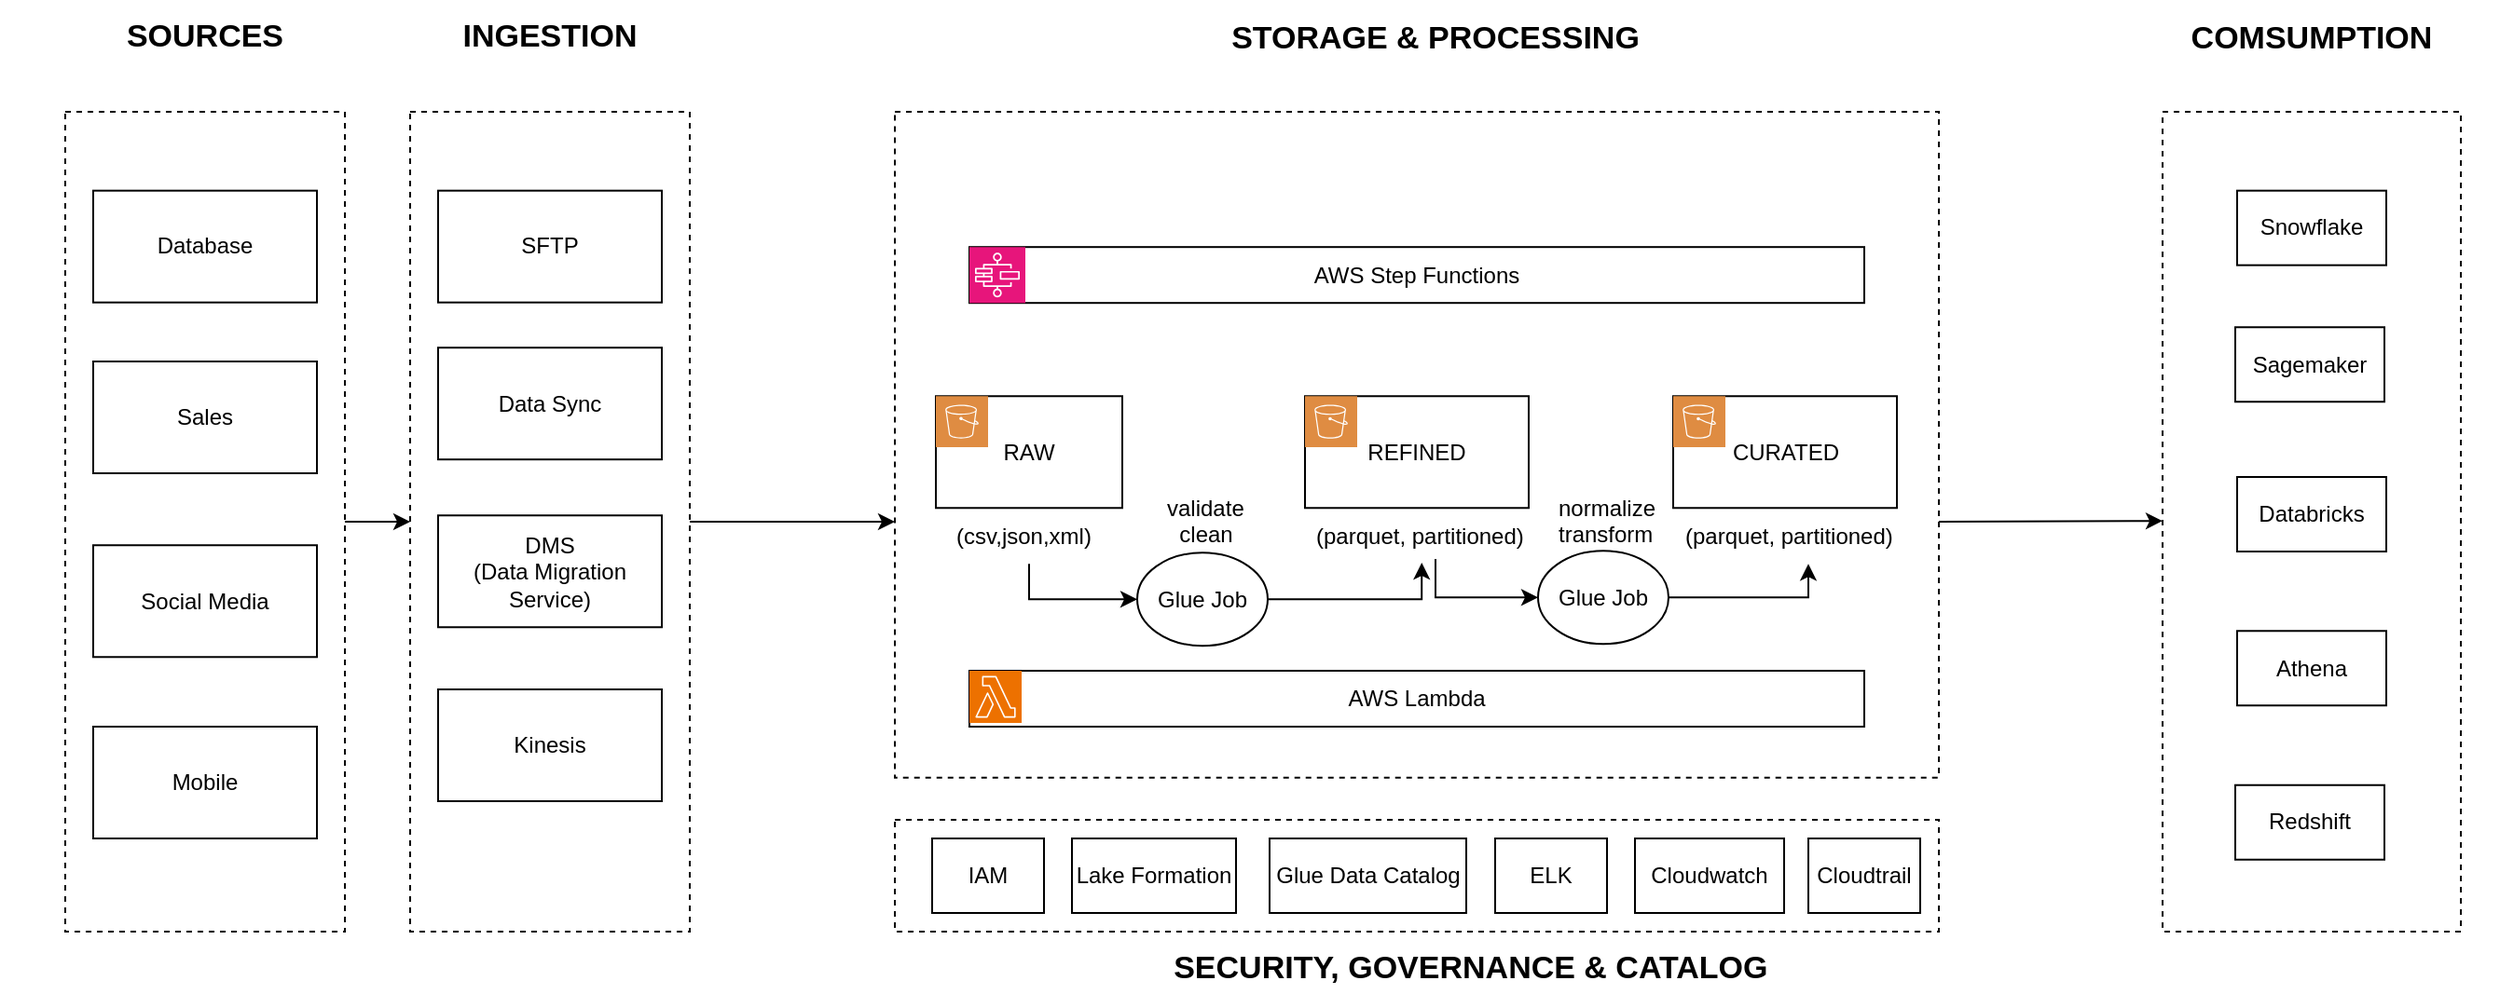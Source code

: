 <mxfile version="27.1.6" pages="8">
  <diagram id="LloLv-HhQISy6IQBXZDV" name="DL2 Architecture">
    <mxGraphModel dx="1025" dy="451" grid="1" gridSize="10" guides="1" tooltips="1" connect="1" arrows="1" fold="1" page="1" pageScale="1" pageWidth="850" pageHeight="1100" math="0" shadow="0">
      <root>
        <mxCell id="0" />
        <mxCell id="1" parent="0" />
        <mxCell id="0bicRO9uej9v1Uf7F0h8-61" value="" style="rounded=0;whiteSpace=wrap;html=1;fillColor=none;dashed=1;" vertex="1" parent="1">
          <mxGeometry x="560" y="360" width="560" height="357.37" as="geometry" />
        </mxCell>
        <mxCell id="bSPKH8pDHS_TcSfJASLg-20" value="&lt;font style=&quot;font-size: 17px&quot;&gt;&lt;b&gt;SOURCES&lt;/b&gt;&lt;/font&gt;" style="text;html=1;strokeColor=none;fillColor=none;align=center;verticalAlign=middle;whiteSpace=wrap;rounded=0;dashed=1;" parent="1" vertex="1">
          <mxGeometry x="80" y="300" width="220" height="40" as="geometry" />
        </mxCell>
        <mxCell id="0bicRO9uej9v1Uf7F0h8-70" value="" style="edgeStyle=orthogonalEdgeStyle;rounded=0;orthogonalLoop=1;jettySize=auto;html=1;entryX=0;entryY=0.5;entryDx=0;entryDy=0;" edge="1" parent="1" source="0bicRO9uej9v1Uf7F0h8-53" target="0bicRO9uej9v1Uf7F0h8-59">
          <mxGeometry relative="1" as="geometry" />
        </mxCell>
        <mxCell id="0bicRO9uej9v1Uf7F0h8-53" value="" style="rounded=0;whiteSpace=wrap;html=1;fillColor=none;dashed=1;" vertex="1" parent="1">
          <mxGeometry x="115" y="360" width="150" height="440" as="geometry" />
        </mxCell>
        <mxCell id="0bicRO9uej9v1Uf7F0h8-54" value="Database" style="rounded=0;whiteSpace=wrap;html=1;" vertex="1" parent="1">
          <mxGeometry x="130" y="402.33" width="120" height="60" as="geometry" />
        </mxCell>
        <mxCell id="0bicRO9uej9v1Uf7F0h8-55" value="Mobile" style="rounded=0;whiteSpace=wrap;html=1;" vertex="1" parent="1">
          <mxGeometry x="130" y="690" width="120" height="60" as="geometry" />
        </mxCell>
        <mxCell id="0bicRO9uej9v1Uf7F0h8-56" value="Social Media" style="rounded=0;whiteSpace=wrap;html=1;" vertex="1" parent="1">
          <mxGeometry x="130" y="592.63" width="120" height="60" as="geometry" />
        </mxCell>
        <mxCell id="0bicRO9uej9v1Uf7F0h8-57" value="Sales" style="rounded=0;whiteSpace=wrap;html=1;" vertex="1" parent="1">
          <mxGeometry x="130" y="494.0" width="120" height="60" as="geometry" />
        </mxCell>
        <mxCell id="0bicRO9uej9v1Uf7F0h8-104" value="" style="edgeStyle=orthogonalEdgeStyle;rounded=0;orthogonalLoop=1;jettySize=auto;html=1;" edge="1" parent="1" source="0bicRO9uej9v1Uf7F0h8-59" target="0bicRO9uej9v1Uf7F0h8-61">
          <mxGeometry relative="1" as="geometry">
            <Array as="points">
              <mxPoint x="530" y="580" />
              <mxPoint x="530" y="580" />
            </Array>
          </mxGeometry>
        </mxCell>
        <mxCell id="0bicRO9uej9v1Uf7F0h8-59" value="" style="rounded=0;whiteSpace=wrap;html=1;fillColor=none;dashed=1;" vertex="1" parent="1">
          <mxGeometry x="300" y="360" width="150" height="440" as="geometry" />
        </mxCell>
        <mxCell id="0bicRO9uej9v1Uf7F0h8-60" value="&lt;font style=&quot;font-size: 17px&quot;&gt;&lt;b&gt;INGESTION&lt;/b&gt;&lt;/font&gt;" style="text;html=1;strokeColor=none;fillColor=none;align=center;verticalAlign=middle;whiteSpace=wrap;rounded=0;dashed=1;" vertex="1" parent="1">
          <mxGeometry x="265" y="300" width="220" height="40" as="geometry" />
        </mxCell>
        <mxCell id="0bicRO9uej9v1Uf7F0h8-62" value="&lt;font style=&quot;font-size: 17px&quot;&gt;&lt;b&gt;STORAGE &amp;amp; PROCESSING&lt;/b&gt;&lt;/font&gt;" style="text;html=1;strokeColor=none;fillColor=none;align=center;verticalAlign=middle;whiteSpace=wrap;rounded=0;dashed=1;" vertex="1" parent="1">
          <mxGeometry x="720" y="301" width="260" height="40" as="geometry" />
        </mxCell>
        <mxCell id="0bicRO9uej9v1Uf7F0h8-63" value="" style="rounded=0;whiteSpace=wrap;html=1;fillColor=none;dashed=1;" vertex="1" parent="1">
          <mxGeometry x="1240" y="360" width="160" height="440" as="geometry" />
        </mxCell>
        <mxCell id="0bicRO9uej9v1Uf7F0h8-64" value="SFTP" style="rounded=0;whiteSpace=wrap;html=1;" vertex="1" parent="1">
          <mxGeometry x="315" y="402.33" width="120" height="60" as="geometry" />
        </mxCell>
        <mxCell id="0bicRO9uej9v1Uf7F0h8-66" value="Kinesis" style="rounded=0;whiteSpace=wrap;html=1;" vertex="1" parent="1">
          <mxGeometry x="315" y="670" width="120" height="60" as="geometry" />
        </mxCell>
        <mxCell id="0bicRO9uej9v1Uf7F0h8-67" value="DMS&lt;div&gt;(Data Migration Service)&lt;/div&gt;" style="rounded=0;whiteSpace=wrap;html=1;" vertex="1" parent="1">
          <mxGeometry x="315" y="576.63" width="120" height="60" as="geometry" />
        </mxCell>
        <mxCell id="0bicRO9uej9v1Uf7F0h8-68" value="Data Sync" style="rounded=0;whiteSpace=wrap;html=1;" vertex="1" parent="1">
          <mxGeometry x="315" y="486.59" width="120" height="60" as="geometry" />
        </mxCell>
        <mxCell id="0bicRO9uej9v1Uf7F0h8-83" style="edgeStyle=orthogonalEdgeStyle;rounded=0;orthogonalLoop=1;jettySize=auto;html=1;entryX=0;entryY=0.5;entryDx=0;entryDy=0;" edge="1" parent="1" source="0bicRO9uej9v1Uf7F0h8-73" target="0bicRO9uej9v1Uf7F0h8-79">
          <mxGeometry relative="1" as="geometry">
            <Array as="points">
              <mxPoint x="632" y="622" />
            </Array>
          </mxGeometry>
        </mxCell>
        <mxCell id="0bicRO9uej9v1Uf7F0h8-69" value="RAW" style="rounded=0;whiteSpace=wrap;html=1;" vertex="1" parent="1">
          <mxGeometry x="582" y="512.63" width="100" height="60" as="geometry" />
        </mxCell>
        <mxCell id="0bicRO9uej9v1Uf7F0h8-71" value="REFINED" style="rounded=0;whiteSpace=wrap;html=1;" vertex="1" parent="1">
          <mxGeometry x="780" y="512.63" width="120" height="60" as="geometry" />
        </mxCell>
        <mxCell id="0bicRO9uej9v1Uf7F0h8-72" value="CURATED" style="rounded=0;whiteSpace=wrap;html=1;" vertex="1" parent="1">
          <mxGeometry x="977.5" y="512.63" width="120" height="60" as="geometry" />
        </mxCell>
        <mxCell id="0bicRO9uej9v1Uf7F0h8-73" value="(csv,json,xml)" style="text;strokeColor=none;fillColor=none;align=left;verticalAlign=middle;spacingLeft=4;spacingRight=4;overflow=hidden;points=[[0,0.5],[1,0.5]];portConstraint=eastwest;rotatable=0;whiteSpace=wrap;html=1;" vertex="1" parent="1">
          <mxGeometry x="587" y="572.63" width="90" height="30" as="geometry" />
        </mxCell>
        <mxCell id="0bicRO9uej9v1Uf7F0h8-74" value="(parquet, partitioned)" style="text;strokeColor=none;fillColor=none;align=left;verticalAlign=middle;spacingLeft=4;spacingRight=4;overflow=hidden;points=[[0,0.5],[1,0.5]];portConstraint=eastwest;rotatable=0;whiteSpace=wrap;html=1;" vertex="1" parent="1">
          <mxGeometry x="780" y="572.63" width="125" height="30" as="geometry" />
        </mxCell>
        <mxCell id="0bicRO9uej9v1Uf7F0h8-76" value="(parquet, partitioned)" style="text;strokeColor=none;fillColor=none;align=left;verticalAlign=middle;spacingLeft=4;spacingRight=4;overflow=hidden;points=[[0,0.5],[1,0.5]];portConstraint=eastwest;rotatable=0;whiteSpace=wrap;html=1;" vertex="1" parent="1">
          <mxGeometry x="977.5" y="572.63" width="125" height="30" as="geometry" />
        </mxCell>
        <mxCell id="0bicRO9uej9v1Uf7F0h8-77" value="" style="rounded=0;whiteSpace=wrap;html=1;fillColor=none;dashed=1;" vertex="1" parent="1">
          <mxGeometry x="560" y="740" width="560" height="60" as="geometry" />
        </mxCell>
        <mxCell id="0bicRO9uej9v1Uf7F0h8-78" value="AWS Step Functions" style="rounded=0;whiteSpace=wrap;html=1;" vertex="1" parent="1">
          <mxGeometry x="600" y="432.59" width="480" height="30" as="geometry" />
        </mxCell>
        <mxCell id="0bicRO9uej9v1Uf7F0h8-79" value="Glue Job" style="ellipse;whiteSpace=wrap;html=1;" vertex="1" parent="1">
          <mxGeometry x="690" y="596.63" width="70" height="50" as="geometry" />
        </mxCell>
        <mxCell id="0bicRO9uej9v1Uf7F0h8-87" value="" style="edgeStyle=orthogonalEdgeStyle;rounded=0;orthogonalLoop=1;jettySize=auto;html=1;" edge="1" parent="1" source="0bicRO9uej9v1Uf7F0h8-80" target="0bicRO9uej9v1Uf7F0h8-76">
          <mxGeometry relative="1" as="geometry">
            <Array as="points">
              <mxPoint x="1050" y="621" />
            </Array>
          </mxGeometry>
        </mxCell>
        <mxCell id="0bicRO9uej9v1Uf7F0h8-80" value="Glue Job" style="ellipse;whiteSpace=wrap;html=1;" vertex="1" parent="1">
          <mxGeometry x="905" y="595.63" width="70" height="50" as="geometry" />
        </mxCell>
        <mxCell id="0bicRO9uej9v1Uf7F0h8-81" value="AWS Lambda" style="rounded=0;whiteSpace=wrap;html=1;" vertex="1" parent="1">
          <mxGeometry x="600" y="660" width="480" height="30" as="geometry" />
        </mxCell>
        <mxCell id="0bicRO9uej9v1Uf7F0h8-82" value="&lt;span style=&quot;font-size: 17px;&quot;&gt;&lt;b&gt;&lt;span style=&quot;white-space: pre;&quot;&gt;&#x9;&lt;/span&gt;SECURITY, GOVERNANCE &amp;amp; CATALOG&lt;/b&gt;&lt;/span&gt;" style="text;html=1;strokeColor=none;fillColor=none;align=center;verticalAlign=middle;whiteSpace=wrap;rounded=0;dashed=1;" vertex="1" parent="1">
          <mxGeometry x="660" y="800" width="380" height="40" as="geometry" />
        </mxCell>
        <mxCell id="0bicRO9uej9v1Uf7F0h8-85" style="edgeStyle=orthogonalEdgeStyle;rounded=0;orthogonalLoop=1;jettySize=auto;html=1;entryX=0.501;entryY=0.979;entryDx=0;entryDy=0;entryPerimeter=0;" edge="1" parent="1" source="0bicRO9uej9v1Uf7F0h8-79" target="0bicRO9uej9v1Uf7F0h8-74">
          <mxGeometry relative="1" as="geometry">
            <Array as="points">
              <mxPoint x="843" y="622" />
            </Array>
          </mxGeometry>
        </mxCell>
        <mxCell id="0bicRO9uej9v1Uf7F0h8-86" style="edgeStyle=orthogonalEdgeStyle;rounded=0;orthogonalLoop=1;jettySize=auto;html=1;entryX=0;entryY=0.5;entryDx=0;entryDy=0;" edge="1" parent="1" target="0bicRO9uej9v1Uf7F0h8-80">
          <mxGeometry relative="1" as="geometry">
            <mxPoint x="850" y="600" as="sourcePoint" />
            <Array as="points">
              <mxPoint x="850" y="601" />
              <mxPoint x="850" y="621" />
            </Array>
          </mxGeometry>
        </mxCell>
        <mxCell id="0bicRO9uej9v1Uf7F0h8-88" value="validate&lt;div&gt;&amp;nbsp; clean&lt;/div&gt;" style="text;strokeColor=none;fillColor=none;align=left;verticalAlign=middle;spacingLeft=4;spacingRight=4;overflow=hidden;points=[[0,0.5],[1,0.5]];portConstraint=eastwest;rotatable=0;whiteSpace=wrap;html=1;" vertex="1" parent="1">
          <mxGeometry x="700" y="562.63" width="70" height="30" as="geometry" />
        </mxCell>
        <mxCell id="0bicRO9uej9v1Uf7F0h8-89" value="normalize&lt;div&gt;transform&lt;/div&gt;" style="text;strokeColor=none;fillColor=none;align=left;verticalAlign=middle;spacingLeft=4;spacingRight=4;overflow=hidden;points=[[0,0.5],[1,0.5]];portConstraint=eastwest;rotatable=0;whiteSpace=wrap;html=1;" vertex="1" parent="1">
          <mxGeometry x="910" y="562.63" width="70" height="30" as="geometry" />
        </mxCell>
        <mxCell id="0bicRO9uej9v1Uf7F0h8-90" value="" style="sketch=0;pointerEvents=1;shadow=0;dashed=0;html=1;strokeColor=none;fillColor=#DF8C42;labelPosition=center;verticalLabelPosition=bottom;verticalAlign=top;align=center;outlineConnect=0;shape=mxgraph.veeam2.aws_s3;" vertex="1" parent="1">
          <mxGeometry x="582" y="512.59" width="28" height="27.41" as="geometry" />
        </mxCell>
        <mxCell id="0bicRO9uej9v1Uf7F0h8-91" value="" style="sketch=0;pointerEvents=1;shadow=0;dashed=0;html=1;strokeColor=none;fillColor=#DF8C42;labelPosition=center;verticalLabelPosition=bottom;verticalAlign=top;align=center;outlineConnect=0;shape=mxgraph.veeam2.aws_s3;" vertex="1" parent="1">
          <mxGeometry x="977.5" y="512.63" width="28" height="27.41" as="geometry" />
        </mxCell>
        <mxCell id="0bicRO9uej9v1Uf7F0h8-92" value="" style="sketch=0;pointerEvents=1;shadow=0;dashed=0;html=1;strokeColor=none;fillColor=#DF8C42;labelPosition=center;verticalLabelPosition=bottom;verticalAlign=top;align=center;outlineConnect=0;shape=mxgraph.veeam2.aws_s3;" vertex="1" parent="1">
          <mxGeometry x="780" y="512.63" width="28" height="27.41" as="geometry" />
        </mxCell>
        <mxCell id="0bicRO9uej9v1Uf7F0h8-94" value="" style="sketch=0;points=[[0,0,0],[0.25,0,0],[0.5,0,0],[0.75,0,0],[1,0,0],[0,1,0],[0.25,1,0],[0.5,1,0],[0.75,1,0],[1,1,0],[0,0.25,0],[0,0.5,0],[0,0.75,0],[1,0.25,0],[1,0.5,0],[1,0.75,0]];outlineConnect=0;fontColor=#232F3E;fillColor=#E7157B;strokeColor=#ffffff;dashed=0;verticalLabelPosition=bottom;verticalAlign=top;align=center;html=1;fontSize=12;fontStyle=0;aspect=fixed;shape=mxgraph.aws4.resourceIcon;resIcon=mxgraph.aws4.step_functions;" vertex="1" parent="1">
          <mxGeometry x="600" y="432.59" width="30" height="30" as="geometry" />
        </mxCell>
        <mxCell id="0bicRO9uej9v1Uf7F0h8-95" value="" style="sketch=0;points=[[0,0,0],[0.25,0,0],[0.5,0,0],[0.75,0,0],[1,0,0],[0,1,0],[0.25,1,0],[0.5,1,0],[0.75,1,0],[1,1,0],[0,0.25,0],[0,0.5,0],[0,0.75,0],[1,0.25,0],[1,0.5,0],[1,0.75,0]];outlineConnect=0;fontColor=#232F3E;fillColor=#ED7100;strokeColor=#ffffff;dashed=0;verticalLabelPosition=bottom;verticalAlign=top;align=center;html=1;fontSize=12;fontStyle=0;aspect=fixed;shape=mxgraph.aws4.resourceIcon;resIcon=mxgraph.aws4.lambda;" vertex="1" parent="1">
          <mxGeometry x="600" y="660" width="28" height="28" as="geometry" />
        </mxCell>
        <mxCell id="0bicRO9uej9v1Uf7F0h8-96" value="IAM" style="rounded=0;whiteSpace=wrap;html=1;" vertex="1" parent="1">
          <mxGeometry x="580" y="750" width="60" height="40" as="geometry" />
        </mxCell>
        <mxCell id="0bicRO9uej9v1Uf7F0h8-97" value="Lake Formation" style="rounded=0;whiteSpace=wrap;html=1;" vertex="1" parent="1">
          <mxGeometry x="655" y="750" width="88" height="40" as="geometry" />
        </mxCell>
        <mxCell id="0bicRO9uej9v1Uf7F0h8-98" value="Glue Data Catalog" style="rounded=0;whiteSpace=wrap;html=1;" vertex="1" parent="1">
          <mxGeometry x="761" y="750" width="105.5" height="40" as="geometry" />
        </mxCell>
        <mxCell id="0bicRO9uej9v1Uf7F0h8-99" value="ELK" style="rounded=0;whiteSpace=wrap;html=1;" vertex="1" parent="1">
          <mxGeometry x="882" y="750" width="60" height="40" as="geometry" />
        </mxCell>
        <mxCell id="0bicRO9uej9v1Uf7F0h8-100" value="Cloudwatch" style="rounded=0;whiteSpace=wrap;html=1;" vertex="1" parent="1">
          <mxGeometry x="957" y="750" width="80" height="40" as="geometry" />
        </mxCell>
        <mxCell id="0bicRO9uej9v1Uf7F0h8-101" value="Cloudtrail" style="rounded=0;whiteSpace=wrap;html=1;" vertex="1" parent="1">
          <mxGeometry x="1050" y="750" width="60" height="40" as="geometry" />
        </mxCell>
        <mxCell id="0bicRO9uej9v1Uf7F0h8-102" value="&lt;span style=&quot;font-size: 17px;&quot;&gt;&lt;b&gt;COMSUMPTION&lt;/b&gt;&lt;/span&gt;" style="text;html=1;strokeColor=none;fillColor=none;align=center;verticalAlign=middle;whiteSpace=wrap;rounded=0;dashed=1;" vertex="1" parent="1">
          <mxGeometry x="1220" y="301" width="200" height="40" as="geometry" />
        </mxCell>
        <mxCell id="0bicRO9uej9v1Uf7F0h8-107" value="" style="endArrow=classic;html=1;rounded=0;entryX=-0.023;entryY=0.432;entryDx=0;entryDy=0;entryPerimeter=0;" edge="1" parent="1">
          <mxGeometry width="50" height="50" relative="1" as="geometry">
            <mxPoint x="1120" y="580" as="sourcePoint" />
            <mxPoint x="1240.0" y="579.58" as="targetPoint" />
          </mxGeometry>
        </mxCell>
        <mxCell id="0bicRO9uej9v1Uf7F0h8-108" value="Snowflake" style="rounded=0;whiteSpace=wrap;html=1;" vertex="1" parent="1">
          <mxGeometry x="1280" y="402.33" width="80" height="40" as="geometry" />
        </mxCell>
        <mxCell id="0bicRO9uej9v1Uf7F0h8-109" value="Sagemaker" style="rounded=0;whiteSpace=wrap;html=1;" vertex="1" parent="1">
          <mxGeometry x="1279" y="475.63" width="80" height="40" as="geometry" />
        </mxCell>
        <mxCell id="0bicRO9uej9v1Uf7F0h8-110" value="Databricks" style="rounded=0;whiteSpace=wrap;html=1;" vertex="1" parent="1">
          <mxGeometry x="1280" y="556" width="80" height="40" as="geometry" />
        </mxCell>
        <mxCell id="0bicRO9uej9v1Uf7F0h8-111" value="Athena" style="rounded=0;whiteSpace=wrap;html=1;" vertex="1" parent="1">
          <mxGeometry x="1280" y="638.63" width="80" height="40" as="geometry" />
        </mxCell>
        <mxCell id="0bicRO9uej9v1Uf7F0h8-112" value="Redshift" style="rounded=0;whiteSpace=wrap;html=1;" vertex="1" parent="1">
          <mxGeometry x="1279" y="721.37" width="80" height="40" as="geometry" />
        </mxCell>
      </root>
    </mxGraphModel>
  </diagram>
  <diagram name="Data Vault Flow" id="zTgO6YFBWq-rgxbn00B2">
    <mxGraphModel dx="1022" dy="478" grid="1" gridSize="10" guides="1" tooltips="1" connect="1" arrows="1" fold="1" page="1" pageScale="1" pageWidth="850" pageHeight="1100" math="0" shadow="0">
      <root>
        <mxCell id="vkzRMXjAtv4tOVzKnnkS-0" />
        <mxCell id="vkzRMXjAtv4tOVzKnnkS-1" parent="vkzRMXjAtv4tOVzKnnkS-0" />
        <mxCell id="9jiOMMXvrW691rPdCseq-0" value="" style="group" parent="vkzRMXjAtv4tOVzKnnkS-1" vertex="1" connectable="0">
          <mxGeometry x="350" y="250" width="270" height="150" as="geometry" />
        </mxCell>
        <mxCell id="9jiOMMXvrW691rPdCseq-1" value="" style="rounded=0;whiteSpace=wrap;html=1;" parent="9jiOMMXvrW691rPdCseq-0" vertex="1">
          <mxGeometry width="270" height="150" as="geometry" />
        </mxCell>
        <mxCell id="9jiOMMXvrW691rPdCseq-3" value="&lt;h1&gt;&lt;span style=&quot;font-size: 16px&quot;&gt;cloudbi_load_vault_config&lt;/span&gt;&lt;br&gt;&lt;/h1&gt;&lt;p&gt;Calls the proc to create the config table. (cloudbi_vault_create_layout)&lt;/p&gt;&lt;p&gt;Loads the config to a temp table active in the session&lt;/p&gt;&lt;div&gt;&lt;br&gt;&lt;/div&gt;" style="text;html=1;strokeColor=none;fillColor=none;spacing=5;spacingTop=-20;whiteSpace=wrap;overflow=hidden;rounded=0;" parent="9jiOMMXvrW691rPdCseq-0" vertex="1">
          <mxGeometry x="40" width="230" height="150" as="geometry" />
        </mxCell>
        <mxCell id="szGTEj4UXnfYo2mtKF-j-7" value="" style="outlineConnect=0;dashed=0;verticalLabelPosition=bottom;verticalAlign=top;align=center;html=1;shape=mxgraph.aws3.redshift;fillColor=#2E73B8;gradientColor=none;" parent="9jiOMMXvrW691rPdCseq-0" vertex="1">
          <mxGeometry width="30" height="40" as="geometry" />
        </mxCell>
        <mxCell id="DCaPT3VjZkjkm_LsVTUr-0" value="&lt;font style=&quot;font-size: 17px&quot;&gt;&lt;b&gt;Data Vault Flow&lt;/b&gt;&lt;/font&gt;" style="text;html=1;strokeColor=none;fillColor=none;align=center;verticalAlign=middle;whiteSpace=wrap;rounded=0;dashed=1;" parent="vkzRMXjAtv4tOVzKnnkS-1" vertex="1">
          <mxGeometry width="140" height="40" as="geometry" />
        </mxCell>
        <mxCell id="2DaiutEb-OPDFCmQDwea-0" value="" style="group" parent="vkzRMXjAtv4tOVzKnnkS-1" vertex="1" connectable="0">
          <mxGeometry x="370" y="90" width="230" height="130" as="geometry" />
        </mxCell>
        <mxCell id="2DaiutEb-OPDFCmQDwea-1" value="" style="rounded=0;whiteSpace=wrap;html=1;" parent="2DaiutEb-OPDFCmQDwea-0" vertex="1">
          <mxGeometry width="230" height="130" as="geometry" />
        </mxCell>
        <mxCell id="2DaiutEb-OPDFCmQDwea-3" value="&lt;h1&gt;&lt;div&gt;&lt;font&gt;&lt;span style=&quot;font-size: 16px&quot;&gt;Input Parameters&amp;nbsp;&lt;/span&gt;&lt;/font&gt;&lt;/div&gt;&lt;/h1&gt;&lt;p&gt;PARAM_solution_name&lt;br&gt;PARAM_vault_type&lt;br&gt;PARAM_adhoc_filter&lt;br&gt;PARAM_Create_Red_Vault&lt;br&gt;PARAM_Create_External_Vault&lt;br&gt;&lt;/p&gt;" style="text;html=1;strokeColor=none;fillColor=none;spacing=5;spacingTop=-20;whiteSpace=wrap;overflow=hidden;rounded=0;" parent="2DaiutEb-OPDFCmQDwea-0" vertex="1">
          <mxGeometry x="45.65" width="184.35" height="130" as="geometry" />
        </mxCell>
        <mxCell id="2DaiutEb-OPDFCmQDwea-4" value="" style="shape=image;html=1;verticalAlign=top;verticalLabelPosition=bottom;labelBackgroundColor=#ffffff;imageAspect=0;aspect=fixed;image=https://cdn4.iconfinder.com/data/icons/developer-set-3/128/settings-128.png" parent="2DaiutEb-OPDFCmQDwea-0" vertex="1">
          <mxGeometry width="40" height="40" as="geometry" />
        </mxCell>
        <mxCell id="K1YGa00iEb9tIoXZwmLV-0" value="" style="group" parent="vkzRMXjAtv4tOVzKnnkS-1" vertex="1" connectable="0">
          <mxGeometry x="40" y="180" width="270" height="290" as="geometry" />
        </mxCell>
        <mxCell id="K1YGa00iEb9tIoXZwmLV-1" value="" style="rounded=0;whiteSpace=wrap;html=1;" parent="K1YGa00iEb9tIoXZwmLV-0" vertex="1">
          <mxGeometry width="270" height="290" as="geometry" />
        </mxCell>
        <mxCell id="K1YGa00iEb9tIoXZwmLV-3" value="&lt;h1&gt;&lt;span style=&quot;font-size: 16px&quot;&gt;cloudbi_vault_create_layout&lt;/span&gt;&lt;br&gt;&lt;/h1&gt;&lt;p&gt;Loads the &amp;lt;solution&amp;gt;_vc.json.&amp;nbsp;&amp;nbsp;&lt;/p&gt;&lt;p&gt;Load column names from validated table schema.&lt;/p&gt;&lt;p&gt;Using the config and column list creates the &amp;lt;solution&amp;gt;_config table&lt;/p&gt;&lt;p&gt;&amp;nbsp;in schema vault_control&lt;/p&gt;&lt;p&gt;&lt;br&gt;&lt;/p&gt;&lt;p&gt;NB.&amp;nbsp; The table will only created when not already exist&lt;/p&gt;&lt;p&gt;Drop the table if you require a change or made a mistake on the _vc.json&lt;/p&gt;&lt;div&gt;&lt;br&gt;&lt;/div&gt;" style="text;html=1;strokeColor=none;fillColor=none;spacing=5;spacingTop=-20;whiteSpace=wrap;overflow=hidden;rounded=0;" parent="K1YGa00iEb9tIoXZwmLV-0" vertex="1">
          <mxGeometry x="40" width="230" height="290" as="geometry" />
        </mxCell>
        <mxCell id="szGTEj4UXnfYo2mtKF-j-2" value="" style="outlineConnect=0;dashed=0;verticalLabelPosition=bottom;verticalAlign=top;align=center;html=1;shape=mxgraph.aws3.redshift;fillColor=#2E73B8;gradientColor=none;" parent="K1YGa00iEb9tIoXZwmLV-0" vertex="1">
          <mxGeometry width="30" height="40" as="geometry" />
        </mxCell>
        <mxCell id="K1YGa00iEb9tIoXZwmLV-20" value="" style="group" parent="vkzRMXjAtv4tOVzKnnkS-1" vertex="1" connectable="0">
          <mxGeometry x="350" y="430" width="270" height="270" as="geometry" />
        </mxCell>
        <mxCell id="K1YGa00iEb9tIoXZwmLV-21" value="" style="rounded=0;whiteSpace=wrap;html=1;" parent="K1YGa00iEb9tIoXZwmLV-20" vertex="1">
          <mxGeometry width="270" height="260" as="geometry" />
        </mxCell>
        <mxCell id="K1YGa00iEb9tIoXZwmLV-23" value="&lt;h1&gt;&lt;span style=&quot;font-size: 16px&quot;&gt;cloudbi_vault_setup_tables&lt;/span&gt;&lt;br&gt;&lt;/h1&gt;&lt;p&gt;Creates the SAT and HUB table using the previously created config table.&lt;/p&gt;&lt;p&gt;Master Date:&amp;nbsp; will have SAT and HUB&lt;/p&gt;&lt;p&gt;Transaction Date: will only have a SAT&lt;/p&gt;&lt;p&gt;NB.&amp;nbsp; The SAT and HUB will only create when not exist.&lt;/p&gt;&lt;p&gt;Drop/Alter the table if you require a change or made a mistake on the _vc.json&lt;/p&gt;&lt;div&gt;&lt;br&gt;&lt;/div&gt;" style="text;html=1;strokeColor=none;fillColor=none;spacing=5;spacingTop=-20;whiteSpace=wrap;overflow=hidden;rounded=0;" parent="K1YGa00iEb9tIoXZwmLV-20" vertex="1">
          <mxGeometry x="40" width="230" height="250.0" as="geometry" />
        </mxCell>
        <mxCell id="szGTEj4UXnfYo2mtKF-j-6" value="" style="outlineConnect=0;dashed=0;verticalLabelPosition=bottom;verticalAlign=top;align=center;html=1;shape=mxgraph.aws3.redshift;fillColor=#2E73B8;gradientColor=none;" parent="K1YGa00iEb9tIoXZwmLV-20" vertex="1">
          <mxGeometry width="30" height="40" as="geometry" />
        </mxCell>
        <mxCell id="fM5T6olJiMNOOJs-w1F2-13" style="edgeStyle=orthogonalEdgeStyle;rounded=0;orthogonalLoop=1;jettySize=auto;html=1;entryX=0.37;entryY=0.01;entryDx=0;entryDy=0;entryPerimeter=0;" parent="vkzRMXjAtv4tOVzKnnkS-1" source="fM5T6olJiMNOOJs-w1F2-0" target="fM5T6olJiMNOOJs-w1F2-8" edge="1">
          <mxGeometry relative="1" as="geometry">
            <Array as="points">
              <mxPoint x="136" y="790" />
            </Array>
          </mxGeometry>
        </mxCell>
        <mxCell id="fM5T6olJiMNOOJs-w1F2-14" style="edgeStyle=orthogonalEdgeStyle;rounded=0;orthogonalLoop=1;jettySize=auto;html=1;entryX=0.403;entryY=0.006;entryDx=0;entryDy=0;entryPerimeter=0;" parent="vkzRMXjAtv4tOVzKnnkS-1" source="fM5T6olJiMNOOJs-w1F2-0" target="fM5T6olJiMNOOJs-w1F2-12" edge="1">
          <mxGeometry relative="1" as="geometry" />
        </mxCell>
        <mxCell id="fM5T6olJiMNOOJs-w1F2-0" value="Run_Type" style="strokeWidth=2;html=1;shape=mxgraph.flowchart.decision;whiteSpace=wrap;" parent="vkzRMXjAtv4tOVzKnnkS-1" vertex="1">
          <mxGeometry x="346" y="740" width="100" height="100" as="geometry" />
        </mxCell>
        <mxCell id="fM5T6olJiMNOOJs-w1F2-1" style="edgeStyle=orthogonalEdgeStyle;rounded=0;orthogonalLoop=1;jettySize=auto;html=1;entryX=0.5;entryY=0;entryDx=0;entryDy=0;entryPerimeter=0;" parent="vkzRMXjAtv4tOVzKnnkS-1" target="fM5T6olJiMNOOJs-w1F2-0" edge="1">
          <mxGeometry relative="1" as="geometry">
            <mxPoint x="496" y="690" as="sourcePoint" />
            <Array as="points">
              <mxPoint x="490" y="690" />
              <mxPoint x="490" y="740" />
            </Array>
          </mxGeometry>
        </mxCell>
        <mxCell id="fM5T6olJiMNOOJs-w1F2-2" style="edgeStyle=orthogonalEdgeStyle;rounded=0;orthogonalLoop=1;jettySize=auto;html=1;entryX=0.412;entryY=-0.002;entryDx=0;entryDy=0;entryPerimeter=0;" parent="vkzRMXjAtv4tOVzKnnkS-1" source="9jiOMMXvrW691rPdCseq-1" target="K1YGa00iEb9tIoXZwmLV-23" edge="1">
          <mxGeometry relative="1" as="geometry" />
        </mxCell>
        <mxCell id="fM5T6olJiMNOOJs-w1F2-3" style="edgeStyle=orthogonalEdgeStyle;rounded=0;orthogonalLoop=1;jettySize=auto;html=1;entryX=1;entryY=0.5;entryDx=0;entryDy=0;" parent="vkzRMXjAtv4tOVzKnnkS-1" source="9jiOMMXvrW691rPdCseq-1" target="K1YGa00iEb9tIoXZwmLV-3" edge="1">
          <mxGeometry relative="1" as="geometry" />
        </mxCell>
        <mxCell id="fM5T6olJiMNOOJs-w1F2-4" style="edgeStyle=orthogonalEdgeStyle;rounded=0;orthogonalLoop=1;jettySize=auto;html=1;entryX=0.412;entryY=-0.014;entryDx=0;entryDy=0;entryPerimeter=0;" parent="vkzRMXjAtv4tOVzKnnkS-1" source="2DaiutEb-OPDFCmQDwea-1" target="9jiOMMXvrW691rPdCseq-3" edge="1">
          <mxGeometry relative="1" as="geometry" />
        </mxCell>
        <mxCell id="fM5T6olJiMNOOJs-w1F2-5" value="" style="group" parent="vkzRMXjAtv4tOVzKnnkS-1" vertex="1" connectable="0">
          <mxGeometry x="11" y="810" width="270" height="200" as="geometry" />
        </mxCell>
        <mxCell id="fM5T6olJiMNOOJs-w1F2-6" value="" style="rounded=0;whiteSpace=wrap;html=1;" parent="fM5T6olJiMNOOJs-w1F2-5" vertex="1">
          <mxGeometry width="270" height="200" as="geometry" />
        </mxCell>
        <mxCell id="fM5T6olJiMNOOJs-w1F2-8" value="&lt;h1&gt;&lt;span style=&quot;font-size: 16px&quot;&gt;cloudbi_vault_retrieve_data&lt;/span&gt;&lt;br&gt;&lt;/h1&gt;&lt;p&gt;Loads data from validated table.&amp;nbsp; Data are loaded to staging.land_&amp;lt;solution&amp;gt;&lt;/p&gt;&lt;p&gt;Only data not previously loaded are loaded,&amp;nbsp; a control table are kept,&amp;nbsp; Table vault.vault_control&amp;nbsp;&lt;/p&gt;&lt;p&gt;NB.&amp;nbsp; staging.land_&amp;lt;solution&amp;gt; should not be empty&lt;/p&gt;&lt;div&gt;&lt;br&gt;&lt;/div&gt;" style="text;html=1;strokeColor=none;fillColor=none;spacing=5;spacingTop=-20;whiteSpace=wrap;overflow=hidden;rounded=0;" parent="fM5T6olJiMNOOJs-w1F2-5" vertex="1">
          <mxGeometry x="40" width="230" height="200" as="geometry" />
        </mxCell>
        <mxCell id="szGTEj4UXnfYo2mtKF-j-4" value="" style="outlineConnect=0;dashed=0;verticalLabelPosition=bottom;verticalAlign=top;align=center;html=1;shape=mxgraph.aws3.redshift;fillColor=#2E73B8;gradientColor=none;" parent="fM5T6olJiMNOOJs-w1F2-5" vertex="1">
          <mxGeometry width="30" height="40" as="geometry" />
        </mxCell>
        <mxCell id="fM5T6olJiMNOOJs-w1F2-9" value="" style="group" parent="vkzRMXjAtv4tOVzKnnkS-1" vertex="1" connectable="0">
          <mxGeometry x="526" y="810" width="300" height="100" as="geometry" />
        </mxCell>
        <mxCell id="fM5T6olJiMNOOJs-w1F2-10" value="" style="rounded=0;whiteSpace=wrap;html=1;" parent="fM5T6olJiMNOOJs-w1F2-9" vertex="1">
          <mxGeometry width="300" height="100" as="geometry" />
        </mxCell>
        <mxCell id="fM5T6olJiMNOOJs-w1F2-12" value="&lt;h1&gt;&lt;span style=&quot;font-size: 16px&quot;&gt;cloudbi_vault_retrieve_data_hst&lt;/span&gt;&lt;br&gt;&lt;/h1&gt;&lt;p&gt;Does the same cloudbi_vault_retrieve_data.&amp;nbsp; Runs the adhoc filter instead of using Table vault.vault_control&amp;nbsp;&lt;/p&gt;" style="text;html=1;strokeColor=none;fillColor=none;spacing=5;spacingTop=-20;whiteSpace=wrap;overflow=hidden;rounded=0;" parent="fM5T6olJiMNOOJs-w1F2-9" vertex="1">
          <mxGeometry x="44.444" width="255.556" height="100" as="geometry" />
        </mxCell>
        <mxCell id="szGTEj4UXnfYo2mtKF-j-3" value="" style="outlineConnect=0;dashed=0;verticalLabelPosition=bottom;verticalAlign=top;align=center;html=1;shape=mxgraph.aws3.redshift;fillColor=#2E73B8;gradientColor=none;" parent="fM5T6olJiMNOOJs-w1F2-9" vertex="1">
          <mxGeometry width="30" height="40" as="geometry" />
        </mxCell>
        <mxCell id="2" value="N = Default/Normal" style="text;html=1;align=center;verticalAlign=middle;resizable=0;points=[];autosize=1;" parent="vkzRMXjAtv4tOVzKnnkS-1" vertex="1">
          <mxGeometry x="166" y="760" width="120" height="20" as="geometry" />
        </mxCell>
        <mxCell id="fM5T6olJiMNOOJs-w1F2-15" value="A = History/Custom" style="text;html=1;align=center;verticalAlign=middle;resizable=0;points=[];autosize=1;" parent="vkzRMXjAtv4tOVzKnnkS-1" vertex="1">
          <mxGeometry x="476" y="760" width="120" height="20" as="geometry" />
        </mxCell>
        <mxCell id="fM5T6olJiMNOOJs-w1F2-22" style="edgeStyle=orthogonalEdgeStyle;rounded=0;orthogonalLoop=1;jettySize=auto;html=1;entryX=0.41;entryY=0.002;entryDx=0;entryDy=0;entryPerimeter=0;" parent="vkzRMXjAtv4tOVzKnnkS-1" source="fM5T6olJiMNOOJs-w1F2-24" target="fM5T6olJiMNOOJs-w1F2-28" edge="1">
          <mxGeometry relative="1" as="geometry">
            <mxPoint x="301" y="1110" as="targetPoint" />
          </mxGeometry>
        </mxCell>
        <mxCell id="fM5T6olJiMNOOJs-w1F2-40" style="edgeStyle=orthogonalEdgeStyle;rounded=0;orthogonalLoop=1;jettySize=auto;html=1;entryX=0.419;entryY=-0.014;entryDx=0;entryDy=0;entryPerimeter=0;" parent="vkzRMXjAtv4tOVzKnnkS-1" source="fM5T6olJiMNOOJs-w1F2-24" target="fM5T6olJiMNOOJs-w1F2-38" edge="1">
          <mxGeometry relative="1" as="geometry">
            <Array as="points">
              <mxPoint x="688" y="1110" />
            </Array>
          </mxGeometry>
        </mxCell>
        <mxCell id="fM5T6olJiMNOOJs-w1F2-24" value="Vault Type" style="strokeWidth=2;html=1;shape=mxgraph.flowchart.decision;whiteSpace=wrap;" parent="vkzRMXjAtv4tOVzKnnkS-1" vertex="1">
          <mxGeometry x="361" y="1060" width="100" height="100" as="geometry" />
        </mxCell>
        <mxCell id="fM5T6olJiMNOOJs-w1F2-25" value="" style="group" parent="vkzRMXjAtv4tOVzKnnkS-1" vertex="1" connectable="0">
          <mxGeometry x="36" y="1130" width="270" height="130" as="geometry" />
        </mxCell>
        <mxCell id="fM5T6olJiMNOOJs-w1F2-26" value="" style="rounded=0;whiteSpace=wrap;html=1;" parent="fM5T6olJiMNOOJs-w1F2-25" vertex="1">
          <mxGeometry width="270" height="130" as="geometry" />
        </mxCell>
        <mxCell id="fM5T6olJiMNOOJs-w1F2-28" value="&lt;h1&gt;&lt;span style=&quot;font-size: 16px&quot;&gt;cloudbi_vault_validate_data&lt;/span&gt;&lt;br&gt;&lt;/h1&gt;&lt;p&gt;Same as cloudbi_vault_validate_tran_data.&amp;nbsp;&amp;nbsp;&lt;/p&gt;&lt;p&gt;Duplicates are checked on HKEY and date_key&lt;/p&gt;&lt;div&gt;&lt;br&gt;&lt;/div&gt;" style="text;html=1;strokeColor=none;fillColor=none;spacing=5;spacingTop=-20;whiteSpace=wrap;overflow=hidden;rounded=0;" parent="fM5T6olJiMNOOJs-w1F2-25" vertex="1">
          <mxGeometry x="40" width="230" height="130" as="geometry" />
        </mxCell>
        <mxCell id="szGTEj4UXnfYo2mtKF-j-9" value="" style="outlineConnect=0;dashed=0;verticalLabelPosition=bottom;verticalAlign=top;align=center;html=1;shape=mxgraph.aws3.redshift;fillColor=#2E73B8;gradientColor=none;" parent="fM5T6olJiMNOOJs-w1F2-25" vertex="1">
          <mxGeometry width="30" height="40" as="geometry" />
        </mxCell>
        <mxCell id="fM5T6olJiMNOOJs-w1F2-30" value="M = Master Data" style="text;html=1;align=center;verticalAlign=middle;resizable=0;points=[];autosize=1;" parent="vkzRMXjAtv4tOVzKnnkS-1" vertex="1">
          <mxGeometry x="186" y="1080" width="100" height="20" as="geometry" />
        </mxCell>
        <mxCell id="fM5T6olJiMNOOJs-w1F2-31" value="T = Transactions" style="text;html=1;align=center;verticalAlign=middle;resizable=0;points=[];autosize=1;" parent="vkzRMXjAtv4tOVzKnnkS-1" vertex="1">
          <mxGeometry x="496" y="1080" width="100" height="20" as="geometry" />
        </mxCell>
        <mxCell id="fM5T6olJiMNOOJs-w1F2-32" style="edgeStyle=orthogonalEdgeStyle;rounded=0;orthogonalLoop=1;jettySize=auto;html=1;entryX=0.5;entryY=0;entryDx=0;entryDy=0;entryPerimeter=0;" parent="vkzRMXjAtv4tOVzKnnkS-1" source="fM5T6olJiMNOOJs-w1F2-6" target="fM5T6olJiMNOOJs-w1F2-24" edge="1">
          <mxGeometry relative="1" as="geometry">
            <Array as="points">
              <mxPoint x="146" y="1030" />
              <mxPoint x="411" y="1030" />
            </Array>
          </mxGeometry>
        </mxCell>
        <mxCell id="fM5T6olJiMNOOJs-w1F2-34" style="edgeStyle=orthogonalEdgeStyle;rounded=0;orthogonalLoop=1;jettySize=auto;html=1;entryX=0.5;entryY=0;entryDx=0;entryDy=0;entryPerimeter=0;" parent="vkzRMXjAtv4tOVzKnnkS-1" source="fM5T6olJiMNOOJs-w1F2-10" target="fM5T6olJiMNOOJs-w1F2-24" edge="1">
          <mxGeometry relative="1" as="geometry">
            <Array as="points">
              <mxPoint x="676" y="1030" />
              <mxPoint x="411" y="1030" />
            </Array>
          </mxGeometry>
        </mxCell>
        <mxCell id="fM5T6olJiMNOOJs-w1F2-35" value="" style="group" parent="vkzRMXjAtv4tOVzKnnkS-1" vertex="1" connectable="0">
          <mxGeometry x="531" y="1130" width="310" height="270" as="geometry" />
        </mxCell>
        <mxCell id="fM5T6olJiMNOOJs-w1F2-36" value="" style="rounded=0;whiteSpace=wrap;html=1;" parent="fM5T6olJiMNOOJs-w1F2-35" vertex="1">
          <mxGeometry width="310" height="260" as="geometry" />
        </mxCell>
        <mxCell id="fM5T6olJiMNOOJs-w1F2-38" value="&lt;h1&gt;&lt;span style=&quot;font-size: 16px&quot;&gt;cloudbi_vault_validate_tran_data&lt;/span&gt;&lt;br&gt;&lt;/h1&gt;&lt;p&gt;Validate data against config supplied, also removes duplicates&lt;/p&gt;&lt;p&gt;Valid rows are loaded to staging.prep_&amp;lt;solution&amp;gt;&lt;/p&gt;&lt;p&gt;Duplicates are checked on HKEY&lt;/p&gt;&lt;p&gt;&lt;br&gt;&lt;/p&gt;&lt;p&gt;NB.&amp;nbsp; staging.prep_&amp;lt;solution&amp;gt; can be empty, when all rows are not valid according to config.&amp;nbsp;&amp;nbsp;&lt;/p&gt;&lt;p&gt;Please check config if all rows are rejected.&lt;/p&gt;&lt;div&gt;&lt;br&gt;&lt;/div&gt;" style="text;html=1;strokeColor=none;fillColor=none;spacing=5;spacingTop=-20;whiteSpace=wrap;overflow=hidden;rounded=0;" parent="fM5T6olJiMNOOJs-w1F2-35" vertex="1">
          <mxGeometry x="45.93" width="264.07" height="240" as="geometry" />
        </mxCell>
        <mxCell id="szGTEj4UXnfYo2mtKF-j-10" value="" style="outlineConnect=0;dashed=0;verticalLabelPosition=bottom;verticalAlign=top;align=center;html=1;shape=mxgraph.aws3.redshift;fillColor=#2E73B8;gradientColor=none;" parent="fM5T6olJiMNOOJs-w1F2-35" vertex="1">
          <mxGeometry width="30" height="40" as="geometry" />
        </mxCell>
        <mxCell id="fM5T6olJiMNOOJs-w1F2-46" value="" style="group" parent="vkzRMXjAtv4tOVzKnnkS-1" vertex="1" connectable="0">
          <mxGeometry x="490" y="1440" width="360" height="100" as="geometry" />
        </mxCell>
        <mxCell id="fM5T6olJiMNOOJs-w1F2-47" value="" style="rounded=0;whiteSpace=wrap;html=1;" parent="fM5T6olJiMNOOJs-w1F2-46" vertex="1">
          <mxGeometry width="360" height="100" as="geometry" />
        </mxCell>
        <mxCell id="fM5T6olJiMNOOJs-w1F2-49" value="&lt;h1&gt;&lt;span style=&quot;font-size: 16px&quot;&gt;cloudbi_vault_append_transaction_data&lt;/span&gt;&lt;br&gt;&lt;/h1&gt;&lt;p&gt;Prep table date are loaded to SAT where the HKEY are not already in the SAT&amp;nbsp;&lt;/p&gt;" style="text;html=1;strokeColor=none;fillColor=none;spacing=5;spacingTop=-20;whiteSpace=wrap;overflow=hidden;rounded=0;" parent="fM5T6olJiMNOOJs-w1F2-46" vertex="1">
          <mxGeometry x="40" width="320" height="100" as="geometry" />
        </mxCell>
        <mxCell id="szGTEj4UXnfYo2mtKF-j-8" value="" style="outlineConnect=0;dashed=0;verticalLabelPosition=bottom;verticalAlign=top;align=center;html=1;shape=mxgraph.aws3.redshift;fillColor=#2E73B8;gradientColor=none;" parent="fM5T6olJiMNOOJs-w1F2-46" vertex="1">
          <mxGeometry width="30" height="40" as="geometry" />
        </mxCell>
        <mxCell id="fM5T6olJiMNOOJs-w1F2-50" style="edgeStyle=orthogonalEdgeStyle;rounded=0;orthogonalLoop=1;jettySize=auto;html=1;entryX=0.37;entryY=0.01;entryDx=0;entryDy=0;entryPerimeter=0;" parent="vkzRMXjAtv4tOVzKnnkS-1" source="fM5T6olJiMNOOJs-w1F2-52" target="fM5T6olJiMNOOJs-w1F2-56" edge="1">
          <mxGeometry relative="1" as="geometry">
            <Array as="points">
              <mxPoint x="149" y="1710" />
            </Array>
          </mxGeometry>
        </mxCell>
        <mxCell id="fM5T6olJiMNOOJs-w1F2-51" style="edgeStyle=orthogonalEdgeStyle;rounded=0;orthogonalLoop=1;jettySize=auto;html=1;entryX=0.419;entryY=-0.014;entryDx=0;entryDy=0;entryPerimeter=0;" parent="vkzRMXjAtv4tOVzKnnkS-1" source="fM5T6olJiMNOOJs-w1F2-52" target="fM5T6olJiMNOOJs-w1F2-62" edge="1">
          <mxGeometry relative="1" as="geometry">
            <Array as="points">
              <mxPoint x="678" y="1710" />
            </Array>
          </mxGeometry>
        </mxCell>
        <mxCell id="fM5T6olJiMNOOJs-w1F2-52" value="Run_Type" style="strokeWidth=2;html=1;shape=mxgraph.flowchart.decision;whiteSpace=wrap;" parent="vkzRMXjAtv4tOVzKnnkS-1" vertex="1">
          <mxGeometry x="346" y="1660" width="100" height="100" as="geometry" />
        </mxCell>
        <mxCell id="fM5T6olJiMNOOJs-w1F2-53" value="" style="group" parent="vkzRMXjAtv4tOVzKnnkS-1" vertex="1" connectable="0">
          <mxGeometry x="1" y="1740" width="320" height="120" as="geometry" />
        </mxCell>
        <mxCell id="fM5T6olJiMNOOJs-w1F2-54" value="" style="rounded=0;whiteSpace=wrap;html=1;" parent="fM5T6olJiMNOOJs-w1F2-53" vertex="1">
          <mxGeometry width="320" height="120" as="geometry" />
        </mxCell>
        <mxCell id="fM5T6olJiMNOOJs-w1F2-56" value="&lt;h1&gt;&lt;span style=&quot;font-size: 16px&quot;&gt;cloudbi_vault_control_update_hst&lt;/span&gt;&lt;br&gt;&lt;/h1&gt;&lt;p&gt;Same as cloudbi_vault_control_update.&lt;/p&gt;&lt;p&gt;Update date are changed to “2000-01-01”&amp;nbsp; instead of run date / current date&lt;br&gt;&lt;/p&gt;" style="text;html=1;strokeColor=none;fillColor=none;spacing=5;spacingTop=-20;whiteSpace=wrap;overflow=hidden;rounded=0;" parent="fM5T6olJiMNOOJs-w1F2-53" vertex="1">
          <mxGeometry x="47.41" width="272.59" height="120" as="geometry" />
        </mxCell>
        <mxCell id="szGTEj4UXnfYo2mtKF-j-11" value="" style="outlineConnect=0;dashed=0;verticalLabelPosition=bottom;verticalAlign=top;align=center;html=1;shape=mxgraph.aws3.redshift;fillColor=#2E73B8;gradientColor=none;" parent="fM5T6olJiMNOOJs-w1F2-53" vertex="1">
          <mxGeometry x="-1" width="30" height="40" as="geometry" />
        </mxCell>
        <mxCell id="fM5T6olJiMNOOJs-w1F2-57" value="A = History/Custom" style="text;html=1;align=center;verticalAlign=middle;resizable=0;points=[];autosize=1;" parent="vkzRMXjAtv4tOVzKnnkS-1" vertex="1">
          <mxGeometry x="171" y="1690" width="120" height="20" as="geometry" />
        </mxCell>
        <mxCell id="fM5T6olJiMNOOJs-w1F2-58" value="N = Default/Normal" style="text;html=1;align=center;verticalAlign=middle;resizable=0;points=[];autosize=1;" parent="vkzRMXjAtv4tOVzKnnkS-1" vertex="1">
          <mxGeometry x="481" y="1690" width="120" height="20" as="geometry" />
        </mxCell>
        <mxCell id="fM5T6olJiMNOOJs-w1F2-59" value="" style="group" parent="vkzRMXjAtv4tOVzKnnkS-1" vertex="1" connectable="0">
          <mxGeometry x="521" y="1740" width="310" height="200" as="geometry" />
        </mxCell>
        <mxCell id="fM5T6olJiMNOOJs-w1F2-60" value="" style="rounded=0;whiteSpace=wrap;html=1;" parent="fM5T6olJiMNOOJs-w1F2-59" vertex="1">
          <mxGeometry width="310.0" height="200" as="geometry" />
        </mxCell>
        <mxCell id="fM5T6olJiMNOOJs-w1F2-62" value="&lt;h1&gt;&lt;span style=&quot;font-size: 16px&quot;&gt;cloudbi_vault_control_update&lt;/span&gt;&lt;br&gt;&lt;/h1&gt;&lt;p&gt;Updates the vault.vault_control table with control values&lt;/p&gt;&lt;p&gt;Updates the vault_rejects.&amp;lt;solution&amp;gt; with keys of invalid rows.&lt;/p&gt;&lt;p&gt;&lt;br&gt;&lt;/p&gt;&lt;p&gt;NB.&amp;nbsp; When staging.prep_&amp;lt;solution&amp;gt;&amp;nbsp; this proc will force a failure.&amp;nbsp;&amp;nbsp;&lt;/p&gt;&lt;div&gt;&lt;br&gt;&lt;/div&gt;" style="text;html=1;strokeColor=none;fillColor=none;spacing=5;spacingTop=-20;whiteSpace=wrap;overflow=hidden;rounded=0;" parent="fM5T6olJiMNOOJs-w1F2-59" vertex="1">
          <mxGeometry x="45.926" width="264.074" height="200" as="geometry" />
        </mxCell>
        <mxCell id="szGTEj4UXnfYo2mtKF-j-12" value="" style="outlineConnect=0;dashed=0;verticalLabelPosition=bottom;verticalAlign=top;align=center;html=1;shape=mxgraph.aws3.redshift;fillColor=#2E73B8;gradientColor=none;" parent="fM5T6olJiMNOOJs-w1F2-59" vertex="1">
          <mxGeometry width="30" height="40" as="geometry" />
        </mxCell>
        <mxCell id="fM5T6olJiMNOOJs-w1F2-63" style="edgeStyle=orthogonalEdgeStyle;rounded=0;orthogonalLoop=1;jettySize=auto;html=1;entryX=0.5;entryY=0;entryDx=0;entryDy=0;entryPerimeter=0;" parent="vkzRMXjAtv4tOVzKnnkS-1" source="fM5T6olJiMNOOJs-w1F2-43" target="fM5T6olJiMNOOJs-w1F2-52" edge="1">
          <mxGeometry relative="1" as="geometry">
            <Array as="points">
              <mxPoint x="151" y="1640" />
              <mxPoint x="396" y="1640" />
            </Array>
          </mxGeometry>
        </mxCell>
        <mxCell id="fM5T6olJiMNOOJs-w1F2-64" style="edgeStyle=orthogonalEdgeStyle;rounded=0;orthogonalLoop=1;jettySize=auto;html=1;entryX=0.5;entryY=0;entryDx=0;entryDy=0;entryPerimeter=0;" parent="vkzRMXjAtv4tOVzKnnkS-1" target="fM5T6olJiMNOOJs-w1F2-52" edge="1">
          <mxGeometry relative="1" as="geometry">
            <mxPoint x="671" y="1540" as="sourcePoint" />
            <Array as="points">
              <mxPoint x="671" y="1640" />
              <mxPoint x="396" y="1640" />
            </Array>
          </mxGeometry>
        </mxCell>
        <mxCell id="fM5T6olJiMNOOJs-w1F2-65" style="edgeStyle=orthogonalEdgeStyle;rounded=0;orthogonalLoop=1;jettySize=auto;html=1;entryX=0.463;entryY=0.004;entryDx=0;entryDy=0;entryPerimeter=0;" parent="vkzRMXjAtv4tOVzKnnkS-1" source="fM5T6olJiMNOOJs-w1F2-26" target="fM5T6olJiMNOOJs-w1F2-45" edge="1">
          <mxGeometry relative="1" as="geometry">
            <mxPoint x="160" y="1330" as="targetPoint" />
          </mxGeometry>
        </mxCell>
        <mxCell id="fM5T6olJiMNOOJs-w1F2-71" style="edgeStyle=orthogonalEdgeStyle;rounded=0;orthogonalLoop=1;jettySize=auto;html=1;entryX=0.414;entryY=-0.01;entryDx=0;entryDy=0;entryPerimeter=0;" parent="vkzRMXjAtv4tOVzKnnkS-1" source="fM5T6olJiMNOOJs-w1F2-60" target="fM5T6olJiMNOOJs-w1F2-70" edge="1">
          <mxGeometry relative="1" as="geometry" />
        </mxCell>
        <mxCell id="fM5T6olJiMNOOJs-w1F2-74" style="edgeStyle=orthogonalEdgeStyle;rounded=0;orthogonalLoop=1;jettySize=auto;html=1;entryX=0.453;entryY=0.007;entryDx=0;entryDy=0;entryPerimeter=0;" parent="vkzRMXjAtv4tOVzKnnkS-1" source="fM5T6olJiMNOOJs-w1F2-36" edge="1">
          <mxGeometry relative="1" as="geometry">
            <mxPoint x="685.96" y="1440.7" as="targetPoint" />
          </mxGeometry>
        </mxCell>
        <mxCell id="fM5T6olJiMNOOJs-w1F2-43" value="" style="rounded=0;whiteSpace=wrap;html=1;" parent="vkzRMXjAtv4tOVzKnnkS-1" vertex="1">
          <mxGeometry x="1" y="1430" width="320" height="180" as="geometry" />
        </mxCell>
        <mxCell id="fM5T6olJiMNOOJs-w1F2-45" value="&lt;h1&gt;&lt;span style=&quot;font-size: 16px&quot;&gt;cloubbi_vault_append_master_data&lt;/span&gt;&lt;br&gt;&lt;/h1&gt;&lt;p&gt;Prep table are processed per day if more than one day’s date are loaded&lt;/p&gt;&lt;p&gt;Prep table are check against HUB for new records (HKEY not in HUB) and inserted&lt;/p&gt;&lt;p&gt;Prep table are then checked against SAT for any changes, new row gets inserted for any change found&lt;/p&gt;&lt;div&gt;&lt;br&gt;&lt;/div&gt;" style="text;html=1;strokeColor=none;fillColor=none;spacing=5;spacingTop=-20;whiteSpace=wrap;overflow=hidden;rounded=0;" parent="vkzRMXjAtv4tOVzKnnkS-1" vertex="1">
          <mxGeometry x="41" y="1430" width="280" height="190" as="geometry" />
        </mxCell>
        <mxCell id="fM5T6olJiMNOOJs-w1F2-68" value="" style="rounded=0;whiteSpace=wrap;html=1;" parent="vkzRMXjAtv4tOVzKnnkS-1" vertex="1">
          <mxGeometry x="521" y="1980" width="310" height="130" as="geometry" />
        </mxCell>
        <mxCell id="fM5T6olJiMNOOJs-w1F2-70" value="&lt;h1&gt;&lt;span style=&quot;font-size: 16px&quot;&gt;cloudbi_vault_load_summary&lt;/span&gt;&lt;br&gt;&lt;/h1&gt;&lt;p&gt;Maintains a Athena table with details of data loaded per SAT&amp;nbsp;&lt;/p&gt;&lt;p&gt;This is updated by CRAWLER on DMPROD account&lt;/p&gt;&lt;div&gt;&lt;br&gt;&lt;/div&gt;" style="text;html=1;strokeColor=none;fillColor=none;spacing=5;spacingTop=-20;whiteSpace=wrap;overflow=hidden;rounded=0;" parent="vkzRMXjAtv4tOVzKnnkS-1" vertex="1">
          <mxGeometry x="566.93" y="1980" width="264.07" height="120" as="geometry" />
        </mxCell>
        <mxCell id="szGTEj4UXnfYo2mtKF-j-5" value="" style="outlineConnect=0;dashed=0;verticalLabelPosition=bottom;verticalAlign=top;align=center;html=1;shape=mxgraph.aws3.redshift;fillColor=#2E73B8;gradientColor=none;" parent="vkzRMXjAtv4tOVzKnnkS-1" vertex="1">
          <mxGeometry x="521" y="1980" width="30" height="40" as="geometry" />
        </mxCell>
        <mxCell id="szGTEj4UXnfYo2mtKF-j-13" value="" style="outlineConnect=0;dashed=0;verticalLabelPosition=bottom;verticalAlign=top;align=center;html=1;shape=mxgraph.aws3.redshift;fillColor=#2E73B8;gradientColor=none;" parent="vkzRMXjAtv4tOVzKnnkS-1" vertex="1">
          <mxGeometry x="1" y="1430" width="30" height="40" as="geometry" />
        </mxCell>
      </root>
    </mxGraphModel>
  </diagram>
  <diagram name="Process Flow" id="X29PR051hbE-kV3_7D1B">
    <mxGraphModel dx="1022" dy="478" grid="1" gridSize="10" guides="1" tooltips="1" connect="1" arrows="1" fold="1" page="1" pageScale="1" pageWidth="850" pageHeight="1100" math="0" shadow="0">
      <root>
        <mxCell id="YgXuZ_QayaBn2CygE-uv-0" />
        <mxCell id="YgXuZ_QayaBn2CygE-uv-1" parent="YgXuZ_QayaBn2CygE-uv-0" />
        <mxCell id="SWKkpwv9qWdozbcCiSLs-7" value="" style="rounded=0;whiteSpace=wrap;html=1;fillColor=none;dashed=1;" parent="YgXuZ_QayaBn2CygE-uv-1" vertex="1">
          <mxGeometry x="80" y="690" width="680" height="430" as="geometry" />
        </mxCell>
        <mxCell id="w4SBRk8cgmdtrNX9JEKg-43" style="edgeStyle=orthogonalEdgeStyle;rounded=0;orthogonalLoop=1;jettySize=auto;html=1;entryX=0.5;entryY=0;entryDx=0;entryDy=0;" parent="YgXuZ_QayaBn2CygE-uv-1" source="w4SBRk8cgmdtrNX9JEKg-2" target="SWKkpwv9qWdozbcCiSLs-3" edge="1">
          <mxGeometry relative="1" as="geometry" />
        </mxCell>
        <mxCell id="w4SBRk8cgmdtrNX9JEKg-2" value="" style="rounded=0;whiteSpace=wrap;html=1;fillColor=none;dashed=1;" parent="YgXuZ_QayaBn2CygE-uv-1" vertex="1">
          <mxGeometry x="80" y="260" width="680" height="300" as="geometry" />
        </mxCell>
        <mxCell id="2lbPvLYqHkMttCjtp7Bn-0" value="&lt;font style=&quot;font-size: 17px&quot;&gt;&lt;b&gt;Basic Process Flow&lt;/b&gt;&lt;/font&gt;" style="text;html=1;strokeColor=none;fillColor=none;align=center;verticalAlign=middle;whiteSpace=wrap;rounded=0;dashed=1;" parent="YgXuZ_QayaBn2CygE-uv-1" vertex="1">
          <mxGeometry width="192.17" height="20" as="geometry" />
        </mxCell>
        <mxCell id="w4SBRk8cgmdtrNX9JEKg-44" style="edgeStyle=orthogonalEdgeStyle;rounded=0;orthogonalLoop=1;jettySize=auto;html=1;entryX=0.5;entryY=0;entryDx=0;entryDy=0;" parent="YgXuZ_QayaBn2CygE-uv-1" source="SWKkpwv9qWdozbcCiSLs-3" target="SWKkpwv9qWdozbcCiSLs-7" edge="1">
          <mxGeometry relative="1" as="geometry" />
        </mxCell>
        <mxCell id="SWKkpwv9qWdozbcCiSLs-3" value="" style="rounded=0;whiteSpace=wrap;html=1;fillColor=none;dashed=1;" parent="YgXuZ_QayaBn2CygE-uv-1" vertex="1">
          <mxGeometry x="80" y="605" width="680" height="40" as="geometry" />
        </mxCell>
        <mxCell id="SWKkpwv9qWdozbcCiSLs-4" value="&lt;span style=&quot;color: rgb(38 , 50 , 56) ; font-family: &amp;#34;roboto&amp;#34; , &amp;#34;arial&amp;#34; , sans-serif ; font-size: 13px ; text-align: left&quot;&gt;&lt;b&gt;Nexus&lt;/b&gt;&lt;/span&gt;" style="text;html=1;strokeColor=none;fillColor=none;align=center;verticalAlign=middle;whiteSpace=wrap;rounded=0;dashed=1;" parent="YgXuZ_QayaBn2CygE-uv-1" vertex="1">
          <mxGeometry x="85.91" y="605" width="44.09" height="20" as="geometry" />
        </mxCell>
        <mxCell id="SWKkpwv9qWdozbcCiSLs-5" value="" style="rounded=1;whiteSpace=wrap;html=1;fillColor=none;dashed=1;" parent="YgXuZ_QayaBn2CygE-uv-1" vertex="1">
          <mxGeometry x="80" y="900" width="680" height="190" as="geometry" />
        </mxCell>
        <mxCell id="SWKkpwv9qWdozbcCiSLs-6" value="&lt;span style=&quot;color: rgb(38 , 50 , 56) ; font-family: &amp;#34;roboto&amp;#34; , &amp;#34;arial&amp;#34; , sans-serif ; font-size: 13px ; text-align: left&quot;&gt;&lt;b&gt;Talend&lt;/b&gt;&lt;/span&gt;" style="text;html=1;strokeColor=none;fillColor=none;align=center;verticalAlign=middle;whiteSpace=wrap;rounded=0;dashed=1;" parent="YgXuZ_QayaBn2CygE-uv-1" vertex="1">
          <mxGeometry x="100" y="910" width="50" height="20" as="geometry" />
        </mxCell>
        <mxCell id="SWKkpwv9qWdozbcCiSLs-8" value="&lt;span style=&quot;color: rgb(38 , 50 , 56) ; font-family: &amp;#34;roboto&amp;#34; , &amp;#34;arial&amp;#34; , sans-serif ; font-size: 13px ; text-align: left&quot;&gt;&lt;b&gt;Control M&lt;/b&gt;&lt;/span&gt;" style="text;html=1;strokeColor=none;fillColor=none;align=center;verticalAlign=middle;whiteSpace=wrap;rounded=0;dashed=1;" parent="YgXuZ_QayaBn2CygE-uv-1" vertex="1">
          <mxGeometry x="80" y="690" width="70" height="20" as="geometry" />
        </mxCell>
        <mxCell id="XzvFGYFcr9ZeSXMpApE6-0" value="" style="group" parent="YgXuZ_QayaBn2CygE-uv-1" vertex="1" connectable="0">
          <mxGeometry x="150" y="440" width="230" height="100" as="geometry" />
        </mxCell>
        <mxCell id="XzvFGYFcr9ZeSXMpApE6-1" value="" style="rounded=0;whiteSpace=wrap;html=1;" parent="XzvFGYFcr9ZeSXMpApE6-0" vertex="1">
          <mxGeometry width="230" height="100" as="geometry" />
        </mxCell>
        <mxCell id="XzvFGYFcr9ZeSXMpApE6-2" value="" style="outlineConnect=0;dashed=0;verticalLabelPosition=bottom;verticalAlign=top;align=center;html=1;shape=mxgraph.aws3.s3;fillColor=#E05243;gradientColor=none;" parent="XzvFGYFcr9ZeSXMpApE6-0" vertex="1">
          <mxGeometry width="36.522" height="33.333" as="geometry" />
        </mxCell>
        <mxCell id="XzvFGYFcr9ZeSXMpApE6-3" value="&lt;h1&gt;&lt;div&gt;&lt;span style=&quot;font-size: 16px&quot;&gt;ire-solution-config&lt;/span&gt;&lt;/div&gt;&lt;div style=&quot;line-height: 90%&quot;&gt;&lt;span style=&quot;font-size: 12px&quot;&gt;s3_upload.py&lt;/span&gt;&lt;span style=&quot;font-size: 12px ; font-weight: normal&quot;&gt; copies files&amp;nbsp;&lt;/span&gt;&lt;span style=&quot;font-size: 12px ; font-weight: normal ; line-height: 110%&quot;&gt;here using AWS CLI copy command.&amp;nbsp;&lt;/span&gt;&lt;br&gt;&lt;/div&gt;&lt;/h1&gt;" style="text;html=1;strokeColor=none;fillColor=none;spacing=5;spacingTop=-20;whiteSpace=wrap;overflow=hidden;rounded=0;" parent="XzvFGYFcr9ZeSXMpApE6-0" vertex="1">
          <mxGeometry x="45.65" width="184.35" height="100" as="geometry" />
        </mxCell>
        <mxCell id="w4SBRk8cgmdtrNX9JEKg-52" style="edgeStyle=orthogonalEdgeStyle;rounded=0;orthogonalLoop=1;jettySize=auto;html=1;entryX=0.5;entryY=0;entryDx=0;entryDy=0;" parent="YgXuZ_QayaBn2CygE-uv-1" source="XzvFGYFcr9ZeSXMpApE6-4" target="SWKkpwv9qWdozbcCiSLs-5" edge="1">
          <mxGeometry relative="1" as="geometry" />
        </mxCell>
        <mxCell id="XzvFGYFcr9ZeSXMpApE6-4" value="Runable Jar File To Integrate With S3&amp;nbsp;" style="text;html=1;strokeColor=none;align=center;verticalAlign=middle;whiteSpace=wrap;rounded=0;fillColor=#ffffff;" parent="YgXuZ_QayaBn2CygE-uv-1" vertex="1">
          <mxGeometry x="310" y="850" width="220" height="20" as="geometry" />
        </mxCell>
        <mxCell id="w4SBRk8cgmdtrNX9JEKg-5" value="" style="group" parent="YgXuZ_QayaBn2CygE-uv-1" vertex="1" connectable="0">
          <mxGeometry x="150" y="280" width="230" height="100" as="geometry" />
        </mxCell>
        <mxCell id="w4SBRk8cgmdtrNX9JEKg-6" value="" style="rounded=0;whiteSpace=wrap;html=1;" parent="w4SBRk8cgmdtrNX9JEKg-5" vertex="1">
          <mxGeometry width="230" height="100" as="geometry" />
        </mxCell>
        <mxCell id="w4SBRk8cgmdtrNX9JEKg-8" value="&lt;h1&gt;&lt;div&gt;&lt;span style=&quot;font-size: 16px&quot;&gt;Pipelines&lt;/span&gt;&lt;/div&gt;&lt;div style=&quot;line-height: 90%&quot;&gt;&lt;span style=&quot;font-size: 12px ; font-weight: normal&quot;&gt;Bitbucket pipelines reads the &lt;/span&gt;&lt;span style=&quot;font-size: 12px&quot;&gt;bitbucket-pipeline.yml&lt;/span&gt;&lt;span style=&quot;font-size: 12px ; font-weight: normal&quot;&gt; file&lt;/span&gt;&lt;span style=&quot;font-size: 12px ; font-weight: normal ; line-height: 110%&quot;&gt;.&amp;nbsp;&lt;/span&gt;&lt;br&gt;&lt;/div&gt;&lt;/h1&gt;" style="text;html=1;strokeColor=none;fillColor=none;spacing=5;spacingTop=-20;whiteSpace=wrap;overflow=hidden;rounded=0;" parent="w4SBRk8cgmdtrNX9JEKg-5" vertex="1">
          <mxGeometry x="45.65" width="184.35" height="100" as="geometry" />
        </mxCell>
        <mxCell id="w4SBRk8cgmdtrNX9JEKg-4" value="" style="outlineConnect=0;fontColor=#232F3E;gradientColor=none;fillColor=#277116;strokeColor=none;dashed=0;verticalLabelPosition=bottom;verticalAlign=top;align=center;html=1;fontSize=12;fontStyle=0;aspect=fixed;pointerEvents=1;shape=mxgraph.aws4.iot_analytics_pipeline;" parent="w4SBRk8cgmdtrNX9JEKg-5" vertex="1">
          <mxGeometry width="37.14" height="20" as="geometry" />
        </mxCell>
        <mxCell id="w4SBRk8cgmdtrNX9JEKg-9" value="" style="group" parent="YgXuZ_QayaBn2CygE-uv-1" vertex="1" connectable="0">
          <mxGeometry x="470" y="280" width="230" height="100" as="geometry" />
        </mxCell>
        <mxCell id="w4SBRk8cgmdtrNX9JEKg-10" value="" style="rounded=0;whiteSpace=wrap;html=1;" parent="w4SBRk8cgmdtrNX9JEKg-9" vertex="1">
          <mxGeometry width="230" height="100" as="geometry" />
        </mxCell>
        <mxCell id="w4SBRk8cgmdtrNX9JEKg-11" value="&lt;h1&gt;&lt;div&gt;&lt;span style=&quot;font-size: 16px&quot;&gt;s3_upload.py&lt;/span&gt;&lt;/div&gt;&lt;div style=&quot;line-height: 90%&quot;&gt;&lt;span style=&quot;font-size: 12px ; font-weight: normal ; line-height: 110%&quot;&gt;Runs the &lt;/span&gt;&lt;span style=&quot;font-size: 12px ; line-height: 110%&quot;&gt;s3_upload.py&lt;/span&gt;&lt;span style=&quot;font-size: 12px ; font-weight: normal ; line-height: 110%&quot;&gt; script&amp;nbsp;&lt;/span&gt;&lt;br&gt;&lt;/div&gt;&lt;/h1&gt;" style="text;html=1;strokeColor=none;fillColor=none;spacing=5;spacingTop=-20;whiteSpace=wrap;overflow=hidden;rounded=0;" parent="w4SBRk8cgmdtrNX9JEKg-9" vertex="1">
          <mxGeometry x="45.65" width="184.35" height="100" as="geometry" />
        </mxCell>
        <mxCell id="w4SBRk8cgmdtrNX9JEKg-13" value="" style="shape=image;html=1;verticalAlign=top;verticalLabelPosition=bottom;labelBackgroundColor=#ffffff;imageAspect=0;aspect=fixed;image=https://cdn3.iconfinder.com/data/icons/logos-and-brands-adobe/512/267_Python-128.png;dashed=1;fillColor=none;" parent="w4SBRk8cgmdtrNX9JEKg-9" vertex="1">
          <mxGeometry width="30" height="30" as="geometry" />
        </mxCell>
        <mxCell id="w4SBRk8cgmdtrNX9JEKg-15" style="edgeStyle=orthogonalEdgeStyle;rounded=0;orthogonalLoop=1;jettySize=auto;html=1;entryX=0;entryY=0.5;entryDx=0;entryDy=0;" parent="YgXuZ_QayaBn2CygE-uv-1" source="w4SBRk8cgmdtrNX9JEKg-8" target="w4SBRk8cgmdtrNX9JEKg-10" edge="1">
          <mxGeometry relative="1" as="geometry" />
        </mxCell>
        <mxCell id="w4SBRk8cgmdtrNX9JEKg-16" value="" style="group" parent="YgXuZ_QayaBn2CygE-uv-1" vertex="1" connectable="0">
          <mxGeometry x="470" y="440" width="230" height="100" as="geometry" />
        </mxCell>
        <mxCell id="w4SBRk8cgmdtrNX9JEKg-17" value="" style="rounded=0;whiteSpace=wrap;html=1;" parent="w4SBRk8cgmdtrNX9JEKg-16" vertex="1">
          <mxGeometry width="230" height="100" as="geometry" />
        </mxCell>
        <mxCell id="w4SBRk8cgmdtrNX9JEKg-18" value="&lt;h1&gt;&lt;div&gt;&lt;span style=&quot;font-size: 16px&quot;&gt;Reads Artifacts&lt;/span&gt;&lt;/div&gt;&lt;div style=&quot;line-height: 90%&quot;&gt;&lt;span style=&quot;font-size: 12px ; font-weight: 400&quot;&gt;Loop over each Artifact in &lt;/span&gt;&lt;span style=&quot;font-size: 12px&quot;&gt;atrifacts.txt&lt;/span&gt;&lt;/div&gt;&lt;/h1&gt;" style="text;html=1;strokeColor=none;fillColor=none;spacing=5;spacingTop=-20;whiteSpace=wrap;overflow=hidden;rounded=0;" parent="w4SBRk8cgmdtrNX9JEKg-16" vertex="1">
          <mxGeometry x="45.65" width="184.35" height="100" as="geometry" />
        </mxCell>
        <mxCell id="w4SBRk8cgmdtrNX9JEKg-21" value="" style="aspect=fixed;html=1;points=[];align=center;image;fontSize=12;image=img/lib/mscae/Azure_Artifacts.svg;dashed=1;fillColor=none;" parent="w4SBRk8cgmdtrNX9JEKg-16" vertex="1">
          <mxGeometry width="40" height="40" as="geometry" />
        </mxCell>
        <mxCell id="w4SBRk8cgmdtrNX9JEKg-22" style="edgeStyle=orthogonalEdgeStyle;rounded=0;orthogonalLoop=1;jettySize=auto;html=1;entryX=0.377;entryY=-0.026;entryDx=0;entryDy=0;entryPerimeter=0;" parent="YgXuZ_QayaBn2CygE-uv-1" source="w4SBRk8cgmdtrNX9JEKg-10" target="w4SBRk8cgmdtrNX9JEKg-18" edge="1">
          <mxGeometry relative="1" as="geometry" />
        </mxCell>
        <mxCell id="w4SBRk8cgmdtrNX9JEKg-23" style="edgeStyle=orthogonalEdgeStyle;rounded=0;orthogonalLoop=1;jettySize=auto;html=1;entryX=1;entryY=0.5;entryDx=0;entryDy=0;" parent="YgXuZ_QayaBn2CygE-uv-1" source="w4SBRk8cgmdtrNX9JEKg-17" target="XzvFGYFcr9ZeSXMpApE6-3" edge="1">
          <mxGeometry relative="1" as="geometry" />
        </mxCell>
        <mxCell id="w4SBRk8cgmdtrNX9JEKg-24" style="edgeStyle=orthogonalEdgeStyle;rounded=0;orthogonalLoop=1;jettySize=auto;html=1;entryX=0.5;entryY=0;entryDx=0;entryDy=0;" parent="YgXuZ_QayaBn2CygE-uv-1" target="w4SBRk8cgmdtrNX9JEKg-2" edge="1">
          <mxGeometry relative="1" as="geometry">
            <mxPoint x="420" y="225" as="sourcePoint" />
          </mxGeometry>
        </mxCell>
        <mxCell id="w4SBRk8cgmdtrNX9JEKg-25" value="Prod Branch is deployed only after approval&amp;nbsp;" style="text;html=1;strokeColor=none;align=center;verticalAlign=middle;whiteSpace=wrap;rounded=0;dashed=1;fillColor=#ffffff;" parent="YgXuZ_QayaBn2CygE-uv-1" vertex="1">
          <mxGeometry x="440" y="230" width="300" height="20" as="geometry" />
        </mxCell>
        <mxCell id="w4SBRk8cgmdtrNX9JEKg-26" value="Dev and QA is deployed without Approval" style="text;html=1;strokeColor=none;align=center;verticalAlign=middle;whiteSpace=wrap;rounded=0;dashed=1;fillColor=#ffffff;" parent="YgXuZ_QayaBn2CygE-uv-1" vertex="1">
          <mxGeometry x="85.91" y="230" width="300" height="20" as="geometry" />
        </mxCell>
        <mxCell id="w4SBRk8cgmdtrNX9JEKg-40" value="Registers jobs to Talend&amp;nbsp;&amp;nbsp;" style="text;html=1;strokeColor=none;align=center;verticalAlign=middle;whiteSpace=wrap;rounded=0;dashed=1;fillColor=#ffffff;" parent="YgXuZ_QayaBn2CygE-uv-1" vertex="1">
          <mxGeometry x="320" y="615" width="210" height="20" as="geometry" />
        </mxCell>
        <mxCell id="SWKkpwv9qWdozbcCiSLs-1" value="" style="rounded=0;whiteSpace=wrap;html=1;fillColor=none;dashed=1;" parent="YgXuZ_QayaBn2CygE-uv-1" vertex="1">
          <mxGeometry x="80" y="70" width="680" height="150" as="geometry" />
        </mxCell>
        <mxCell id="SWKkpwv9qWdozbcCiSLs-2" value="&lt;span style=&quot;color: rgb(38 , 50 , 56) ; font-family: &amp;#34;roboto&amp;#34; , &amp;#34;arial&amp;#34; , sans-serif ; font-size: 13px ; text-align: left&quot;&gt;&lt;b&gt;BitBucket&lt;/b&gt;&lt;/span&gt;" style="text;html=1;strokeColor=none;fillColor=none;align=center;verticalAlign=middle;whiteSpace=wrap;rounded=0;dashed=1;" parent="YgXuZ_QayaBn2CygE-uv-1" vertex="1">
          <mxGeometry x="80" y="70" width="84.09" height="20" as="geometry" />
        </mxCell>
        <mxCell id="w4SBRk8cgmdtrNX9JEKg-32" value="" style="group" parent="YgXuZ_QayaBn2CygE-uv-1" vertex="1" connectable="0">
          <mxGeometry x="315" y="100" width="210" height="100" as="geometry" />
        </mxCell>
        <mxCell id="w4SBRk8cgmdtrNX9JEKg-33" value="" style="rounded=0;whiteSpace=wrap;html=1;" parent="w4SBRk8cgmdtrNX9JEKg-32" vertex="1">
          <mxGeometry width="210" height="100" as="geometry" />
        </mxCell>
        <mxCell id="w4SBRk8cgmdtrNX9JEKg-34" value="&lt;h1&gt;&lt;div&gt;&lt;span style=&quot;font-size: 16px&quot;&gt;solution-config&lt;/span&gt;&lt;/div&gt;&lt;div&gt;&lt;span style=&quot;font-size: 12px ; font-weight: normal ; line-height: 80%&quot;&gt;Contains PySpark code that&#39;s used for ETL.&lt;/span&gt;&lt;br&gt;&lt;/div&gt;&lt;/h1&gt;" style="text;html=1;strokeColor=none;fillColor=none;spacing=5;spacingTop=-20;whiteSpace=wrap;overflow=hidden;rounded=0;" parent="w4SBRk8cgmdtrNX9JEKg-32" vertex="1">
          <mxGeometry x="41.68" width="168.32" height="100" as="geometry" />
        </mxCell>
        <mxCell id="w4SBRk8cgmdtrNX9JEKg-35" value="" style="aspect=fixed;perimeter=ellipsePerimeter;html=1;align=center;shadow=0;dashed=0;spacingTop=3;image;image=img/lib/active_directory/folder.svg;fillColor=none;" parent="w4SBRk8cgmdtrNX9JEKg-32" vertex="1">
          <mxGeometry width="33.326" height="45.652" as="geometry" />
        </mxCell>
        <mxCell id="w4SBRk8cgmdtrNX9JEKg-27" value="" style="group" parent="YgXuZ_QayaBn2CygE-uv-1" vertex="1" connectable="0">
          <mxGeometry x="90" y="100" width="210" height="100" as="geometry" />
        </mxCell>
        <mxCell id="w4SBRk8cgmdtrNX9JEKg-28" value="" style="rounded=0;whiteSpace=wrap;html=1;" parent="w4SBRk8cgmdtrNX9JEKg-27" vertex="1">
          <mxGeometry width="210" height="100" as="geometry" />
        </mxCell>
        <mxCell id="w4SBRk8cgmdtrNX9JEKg-29" value="&lt;h1&gt;&lt;div&gt;&lt;span style=&quot;font-size: 16px&quot;&gt;build&lt;/span&gt;&lt;/div&gt;&lt;div&gt;&lt;span style=&quot;font-size: 12px ; font-weight: normal ; line-height: 80%&quot;&gt;Defines Environment like EMR type and name.&lt;/span&gt;&lt;br&gt;&lt;/div&gt;&lt;/h1&gt;" style="text;html=1;strokeColor=none;fillColor=none;spacing=5;spacingTop=-20;whiteSpace=wrap;overflow=hidden;rounded=0;" parent="w4SBRk8cgmdtrNX9JEKg-27" vertex="1">
          <mxGeometry x="41.68" width="168.32" height="100" as="geometry" />
        </mxCell>
        <mxCell id="w4SBRk8cgmdtrNX9JEKg-31" value="" style="aspect=fixed;perimeter=ellipsePerimeter;html=1;align=center;shadow=0;dashed=0;spacingTop=3;image;image=img/lib/active_directory/folder.svg;fillColor=none;" parent="w4SBRk8cgmdtrNX9JEKg-27" vertex="1">
          <mxGeometry width="33.326" height="45.652" as="geometry" />
        </mxCell>
        <mxCell id="w4SBRk8cgmdtrNX9JEKg-36" value="" style="group" parent="YgXuZ_QayaBn2CygE-uv-1" vertex="1" connectable="0">
          <mxGeometry x="540" y="100" width="210" height="100" as="geometry" />
        </mxCell>
        <mxCell id="w4SBRk8cgmdtrNX9JEKg-37" value="" style="rounded=0;whiteSpace=wrap;html=1;" parent="w4SBRk8cgmdtrNX9JEKg-36" vertex="1">
          <mxGeometry width="210" height="100" as="geometry" />
        </mxCell>
        <mxCell id="w4SBRk8cgmdtrNX9JEKg-38" value="&lt;h1&gt;&lt;div&gt;&lt;span style=&quot;font-size: 16px&quot;&gt;vault&lt;/span&gt;&lt;/div&gt;&lt;div&gt;&lt;span style=&quot;font-size: 12px ; font-weight: 400 ; line-height: 80%&quot;&gt;Defines the primary/value keys and delimiter type&lt;/span&gt;&lt;/div&gt;&lt;/h1&gt;" style="text;html=1;strokeColor=none;fillColor=none;spacing=5;spacingTop=-20;whiteSpace=wrap;overflow=hidden;rounded=0;" parent="w4SBRk8cgmdtrNX9JEKg-36" vertex="1">
          <mxGeometry x="41.68" width="168.32" height="100" as="geometry" />
        </mxCell>
        <mxCell id="w4SBRk8cgmdtrNX9JEKg-39" value="" style="aspect=fixed;perimeter=ellipsePerimeter;html=1;align=center;shadow=0;dashed=0;spacingTop=3;image;image=img/lib/active_directory/folder.svg;fillColor=none;" parent="w4SBRk8cgmdtrNX9JEKg-36" vertex="1">
          <mxGeometry width="33.326" height="45.652" as="geometry" />
        </mxCell>
        <mxCell id="w4SBRk8cgmdtrNX9JEKg-46" value="" style="group" parent="YgXuZ_QayaBn2CygE-uv-1" vertex="1" connectable="0">
          <mxGeometry x="305" y="710" width="230" height="100" as="geometry" />
        </mxCell>
        <mxCell id="w4SBRk8cgmdtrNX9JEKg-47" value="" style="rounded=0;whiteSpace=wrap;html=1;" parent="w4SBRk8cgmdtrNX9JEKg-46" vertex="1">
          <mxGeometry width="230" height="100" as="geometry" />
        </mxCell>
        <mxCell id="w4SBRk8cgmdtrNX9JEKg-48" value="&lt;h1&gt;&lt;div&gt;&lt;span style=&quot;font-size: 16px&quot;&gt;Schedules&lt;/span&gt;&lt;/div&gt;&lt;div style=&quot;line-height: 90%&quot;&gt;&lt;span style=&quot;font-size: 12px ; font-weight: normal ; line-height: 80%&quot;&gt;Per schedule a Jar File is called that in turn then calls a Talend Job&amp;nbsp;&lt;/span&gt;&lt;br&gt;&lt;/div&gt;&lt;/h1&gt;" style="text;html=1;strokeColor=none;fillColor=none;spacing=5;spacingTop=-20;whiteSpace=wrap;overflow=hidden;rounded=0;" parent="w4SBRk8cgmdtrNX9JEKg-46" vertex="1">
          <mxGeometry x="45.65" width="184.35" height="100" as="geometry" />
        </mxCell>
        <mxCell id="w4SBRk8cgmdtrNX9JEKg-45" value="" style="shape=image;html=1;verticalAlign=top;verticalLabelPosition=bottom;labelBackgroundColor=#ffffff;imageAspect=0;aspect=fixed;image=https://cdn1.iconfinder.com/data/icons/material-core/20/schedule-128.png;rounded=1;dashed=1;fillColor=#ffffff;" parent="w4SBRk8cgmdtrNX9JEKg-46" vertex="1">
          <mxGeometry width="30.625" height="30.625" as="geometry" />
        </mxCell>
        <mxCell id="w4SBRk8cgmdtrNX9JEKg-51" style="edgeStyle=orthogonalEdgeStyle;rounded=0;orthogonalLoop=1;jettySize=auto;html=1;entryX=0.5;entryY=0;entryDx=0;entryDy=0;" parent="YgXuZ_QayaBn2CygE-uv-1" source="w4SBRk8cgmdtrNX9JEKg-47" target="XzvFGYFcr9ZeSXMpApE6-4" edge="1">
          <mxGeometry relative="1" as="geometry" />
        </mxCell>
        <mxCell id="KQxCS1AuDIknbRtN88YY-2" value="&lt;h1&gt;Setup Job&lt;/h1&gt;&lt;p&gt;&lt;ul&gt;&lt;li&gt;&lt;span&gt;Run Build -&amp;gt; Project name in build folder .json file.&lt;/span&gt;&lt;/li&gt;&lt;/ul&gt;&lt;/p&gt;" style="text;html=1;strokeColor=none;fillColor=none;spacing=5;spacingTop=-20;whiteSpace=wrap;overflow=hidden;rounded=0;dashed=1;" parent="YgXuZ_QayaBn2CygE-uv-1" vertex="1">
          <mxGeometry x="100" y="935" width="640" height="145" as="geometry" />
        </mxCell>
      </root>
    </mxGraphModel>
  </diagram>
  <diagram name="Data Marts" id="diY6wdQiB_gBMS8S5WmG">
    <mxGraphModel dx="1022" dy="478" grid="1" gridSize="10" guides="1" tooltips="1" connect="1" arrows="1" fold="1" page="1" pageScale="1" pageWidth="850" pageHeight="1100" math="0" shadow="0">
      <root>
        <mxCell id="iOca9XYl1A162su0ZTC7-0" />
        <mxCell id="iOca9XYl1A162su0ZTC7-1" parent="iOca9XYl1A162su0ZTC7-0" />
        <mxCell id="I6RwqblBSvtFIAIRsZoT-0" value="" style="rounded=0;whiteSpace=wrap;html=1;fillColor=none;dashed=1;" parent="iOca9XYl1A162su0ZTC7-1" vertex="1">
          <mxGeometry x="75" y="20" width="680" height="1070" as="geometry" />
        </mxCell>
        <mxCell id="-zn7F3XiOB0crRqT0lBT-0" value="" style="group" parent="iOca9XYl1A162su0ZTC7-1" vertex="1" connectable="0">
          <mxGeometry x="400" y="79.998" width="210" height="105.263" as="geometry" />
        </mxCell>
        <mxCell id="-zn7F3XiOB0crRqT0lBT-1" value="" style="rounded=0;whiteSpace=wrap;html=1;" parent="-zn7F3XiOB0crRqT0lBT-0" vertex="1">
          <mxGeometry width="210" height="105.263" as="geometry" />
        </mxCell>
        <mxCell id="-zn7F3XiOB0crRqT0lBT-2" value="" style="outlineConnect=0;dashed=0;verticalLabelPosition=bottom;verticalAlign=top;align=center;html=1;shape=mxgraph.aws3.s3;fillColor=#E05243;gradientColor=none;" parent="-zn7F3XiOB0crRqT0lBT-0" vertex="1">
          <mxGeometry width="36.522" height="35.088" as="geometry" />
        </mxCell>
        <mxCell id="-zn7F3XiOB0crRqT0lBT-3" value="&lt;h1&gt;&lt;div&gt;&lt;b&gt;&lt;font style=&quot;font-size: 16px&quot;&gt;ire-vault&lt;/font&gt;&lt;/b&gt;&lt;/div&gt;&lt;/h1&gt;&lt;p&gt;Source Destination For Data Marts&lt;/p&gt;" style="text;html=1;strokeColor=none;fillColor=none;spacing=5;spacingTop=-20;whiteSpace=wrap;overflow=hidden;rounded=0;" parent="-zn7F3XiOB0crRqT0lBT-0" vertex="1">
          <mxGeometry x="45.652" width="164.348" height="105.263" as="geometry" />
        </mxCell>
        <mxCell id="we7mvJ1UXBJnCsix9oG7-0" value="&lt;span style=&quot;color: rgb(38 , 50 , 56) ; font-family: &amp;#34;roboto&amp;#34; , &amp;#34;arial&amp;#34; , sans-serif ; font-size: 13px ; text-align: left&quot;&gt;&lt;b&gt;Operational Account&lt;/b&gt;&lt;/span&gt;" style="text;html=1;strokeColor=none;fillColor=none;align=center;verticalAlign=middle;whiteSpace=wrap;rounded=0;dashed=1;" parent="iOca9XYl1A162su0ZTC7-1" vertex="1">
          <mxGeometry x="86" y="30" width="144" height="21.053" as="geometry" />
        </mxCell>
        <mxCell id="NwvbWHM5FVFvlyqgQWuU-0" value="" style="group" parent="iOca9XYl1A162su0ZTC7-1" vertex="1" connectable="0">
          <mxGeometry x="117" y="230" width="490" height="105.262" as="geometry" />
        </mxCell>
        <mxCell id="NwvbWHM5FVFvlyqgQWuU-1" value="" style="rounded=0;whiteSpace=wrap;html=1;fillColor=none;dashed=1;" parent="NwvbWHM5FVFvlyqgQWuU-0" vertex="1">
          <mxGeometry width="490" height="105.26" as="geometry" />
        </mxCell>
        <mxCell id="NwvbWHM5FVFvlyqgQWuU-2" value="&lt;h1&gt;&lt;div&gt;&lt;font style=&quot;font-size: 16px&quot;&gt;Lambda Scheduler&lt;/font&gt;&lt;/div&gt;&lt;/h1&gt;&lt;div&gt;&lt;div&gt;RS Cluster Only Online From 1AM - 5 PM&lt;/div&gt;&lt;/div&gt;" style="text;html=1;strokeColor=none;fillColor=none;spacing=5;spacingTop=-20;whiteSpace=wrap;overflow=hidden;rounded=0;" parent="NwvbWHM5FVFvlyqgQWuU-0" vertex="1">
          <mxGeometry x="40" width="180" height="105.26" as="geometry" />
        </mxCell>
        <mxCell id="NwvbWHM5FVFvlyqgQWuU-3" value="" style="outlineConnect=0;dashed=0;verticalLabelPosition=bottom;verticalAlign=top;align=center;html=1;shape=mxgraph.aws3.lambda_function;fillColor=#F58534;gradientColor=none;" parent="NwvbWHM5FVFvlyqgQWuU-0" vertex="1">
          <mxGeometry width="38.33" height="40" as="geometry" />
        </mxCell>
        <mxCell id="6nhczsjSwXp74ruoPcNR-0" value="" style="group" parent="NwvbWHM5FVFvlyqgQWuU-0" vertex="1" connectable="0">
          <mxGeometry x="280" y="-0.002" width="210" height="105.263" as="geometry" />
        </mxCell>
        <mxCell id="6nhczsjSwXp74ruoPcNR-1" value="" style="rounded=0;whiteSpace=wrap;html=1;" parent="6nhczsjSwXp74ruoPcNR-0" vertex="1">
          <mxGeometry width="210" height="105.263" as="geometry" />
        </mxCell>
        <mxCell id="6nhczsjSwXp74ruoPcNR-2" value="&lt;h1&gt;&lt;div&gt;&lt;font style=&quot;font-size: 16px&quot;&gt;Build Marts&lt;/font&gt;&lt;/div&gt;&lt;/h1&gt;&lt;div&gt;&lt;div&gt;Using Redshift We Build Our Data Marts&lt;/div&gt;&lt;/div&gt;" style="text;html=1;strokeColor=none;fillColor=none;spacing=5;spacingTop=-20;whiteSpace=wrap;overflow=hidden;rounded=0;" parent="6nhczsjSwXp74ruoPcNR-0" vertex="1">
          <mxGeometry x="45.652" width="164.348" height="105.263" as="geometry" />
        </mxCell>
        <mxCell id="6nhczsjSwXp74ruoPcNR-3" value="" style="outlineConnect=0;dashed=0;verticalLabelPosition=bottom;verticalAlign=top;align=center;html=1;shape=mxgraph.aws3.redshift;fillColor=#2E73B8;gradientColor=none;" parent="6nhczsjSwXp74ruoPcNR-0" vertex="1">
          <mxGeometry width="36" height="40" as="geometry" />
        </mxCell>
        <mxCell id="hRiv8JwPRq8RVGdfrM47-0" style="edgeStyle=orthogonalEdgeStyle;rounded=0;orthogonalLoop=1;jettySize=auto;html=1;entryX=0.379;entryY=0.01;entryDx=0;entryDy=0;entryPerimeter=0;" parent="iOca9XYl1A162su0ZTC7-1" source="-zn7F3XiOB0crRqT0lBT-1" target="6nhczsjSwXp74ruoPcNR-2" edge="1">
          <mxGeometry relative="1" as="geometry" />
        </mxCell>
      </root>
    </mxGraphModel>
  </diagram>
  <diagram name="Page-1" id="H0LzPJcRgX9F6SF8foOV">
    <mxGraphModel dx="1022" dy="478" grid="1" gridSize="10" guides="1" tooltips="1" connect="1" arrows="1" fold="1" page="1" pageScale="1" pageWidth="850" pageHeight="1100" math="0" shadow="0">
      <root>
        <mxCell id="0" />
        <mxCell id="1" parent="0" />
        <mxCell id="bSPKH8pDHS_TcSfJASLg-1" style="edgeStyle=orthogonalEdgeStyle;rounded=0;orthogonalLoop=1;jettySize=auto;html=1;entryX=0.306;entryY=-0.006;entryDx=0;entryDy=0;entryPerimeter=0;" parent="1" source="bSPKH8pDHS_TcSfJASLg-2" target="bSPKH8pDHS_TcSfJASLg-19" edge="1">
          <mxGeometry relative="1" as="geometry" />
        </mxCell>
        <mxCell id="bSPKH8pDHS_TcSfJASLg-2" value="" style="rounded=0;whiteSpace=wrap;html=1;fillColor=none;dashed=1;" parent="1" vertex="1">
          <mxGeometry x="80" y="280" width="680" height="1190" as="geometry" />
        </mxCell>
        <mxCell id="bSPKH8pDHS_TcSfJASLg-3" value="" style="rounded=0;whiteSpace=wrap;html=1;fillColor=none;dashed=1;" parent="1" vertex="1">
          <mxGeometry x="210" y="1160" width="430" height="105.26" as="geometry" />
        </mxCell>
        <mxCell id="bSPKH8pDHS_TcSfJASLg-4" value="" style="rounded=1;whiteSpace=wrap;html=1;fillColor=none;dashed=1;" parent="1" vertex="1">
          <mxGeometry x="80" y="770" width="680" height="342" as="geometry" />
        </mxCell>
        <mxCell id="bSPKH8pDHS_TcSfJASLg-5" style="edgeStyle=orthogonalEdgeStyle;rounded=0;orthogonalLoop=1;jettySize=auto;html=1;entryX=0.5;entryY=0;entryDx=0;entryDy=0;" parent="1" source="bSPKH8pDHS_TcSfJASLg-4" target="bSPKH8pDHS_TcSfJASLg-6" edge="1">
          <mxGeometry relative="1" as="geometry" />
        </mxCell>
        <mxCell id="bSPKH8pDHS_TcSfJASLg-6" value="" style="rounded=1;whiteSpace=wrap;html=1;fillColor=none;dashed=1;" parent="1" vertex="1">
          <mxGeometry x="80" y="1138" width="680" height="312" as="geometry" />
        </mxCell>
        <mxCell id="bSPKH8pDHS_TcSfJASLg-7" value="" style="group" parent="1" vertex="1" connectable="0">
          <mxGeometry x="80" y="50" width="680" height="190" as="geometry" />
        </mxCell>
        <mxCell id="bSPKH8pDHS_TcSfJASLg-8" value="" style="rounded=0;whiteSpace=wrap;html=1;fillColor=none;dashed=1;" parent="bSPKH8pDHS_TcSfJASLg-7" vertex="1">
          <mxGeometry width="680" height="190" as="geometry" />
        </mxCell>
        <mxCell id="bSPKH8pDHS_TcSfJASLg-9" value="&lt;span style=&quot;color: rgb(38 , 50 , 56) ; font-family: &amp;#34;roboto&amp;#34; , &amp;#34;arial&amp;#34; , sans-serif ; font-size: 13px ; text-align: left&quot;&gt;&lt;b&gt;Operational Account&lt;/b&gt;&lt;/span&gt;" style="text;html=1;strokeColor=none;fillColor=none;align=center;verticalAlign=middle;whiteSpace=wrap;rounded=0;dashed=1;" parent="bSPKH8pDHS_TcSfJASLg-7" vertex="1">
          <mxGeometry x="5.913" width="141.913" height="20" as="geometry" />
        </mxCell>
        <mxCell id="bSPKH8pDHS_TcSfJASLg-10" style="edgeStyle=orthogonalEdgeStyle;rounded=0;orthogonalLoop=1;jettySize=auto;html=1;entryX=0.337;entryY=0.02;entryDx=0;entryDy=0;entryPerimeter=0;" parent="1" source="bSPKH8pDHS_TcSfJASLg-13" target="bSPKH8pDHS_TcSfJASLg-31" edge="1">
          <mxGeometry relative="1" as="geometry" />
        </mxCell>
        <mxCell id="bSPKH8pDHS_TcSfJASLg-11" value="&lt;span style=&quot;color: rgb(38 , 50 , 56) ; font-family: &amp;#34;roboto&amp;#34; , &amp;#34;arial&amp;#34; , sans-serif ; font-size: 13px ; text-align: left&quot;&gt;&lt;b&gt;Data Lake Account&lt;/b&gt;&lt;/span&gt;" style="text;html=1;strokeColor=none;fillColor=none;align=center;verticalAlign=middle;whiteSpace=wrap;rounded=0;dashed=1;" parent="1" vertex="1">
          <mxGeometry x="80" y="280" width="144" height="21.053" as="geometry" />
        </mxCell>
        <mxCell id="bSPKH8pDHS_TcSfJASLg-12" value="" style="group" parent="1" vertex="1" connectable="0">
          <mxGeometry x="116" y="120" width="210" height="100" as="geometry" />
        </mxCell>
        <mxCell id="bSPKH8pDHS_TcSfJASLg-13" value="" style="rounded=0;whiteSpace=wrap;html=1;" parent="bSPKH8pDHS_TcSfJASLg-12" vertex="1">
          <mxGeometry width="210" height="100" as="geometry" />
        </mxCell>
        <mxCell id="bSPKH8pDHS_TcSfJASLg-14" value="" style="outlineConnect=0;dashed=0;verticalLabelPosition=bottom;verticalAlign=top;align=center;html=1;shape=mxgraph.aws3.s3;fillColor=#E05243;gradientColor=none;" parent="bSPKH8pDHS_TcSfJASLg-12" vertex="1">
          <mxGeometry width="36.522" height="33.333" as="geometry" />
        </mxCell>
        <mxCell id="bSPKH8pDHS_TcSfJASLg-15" value="&lt;h1&gt;&lt;div&gt;&lt;b&gt;&lt;font style=&quot;font-size: 16px&quot;&gt;Integration&lt;/font&gt;&lt;/b&gt;&lt;/div&gt;&lt;/h1&gt;&lt;p&gt;This is primarily where we get our files from.&lt;/p&gt;" style="text;html=1;strokeColor=none;fillColor=none;spacing=5;spacingTop=-20;whiteSpace=wrap;overflow=hidden;rounded=0;" parent="bSPKH8pDHS_TcSfJASLg-12" vertex="1">
          <mxGeometry x="45.652" width="164.348" height="100" as="geometry" />
        </mxCell>
        <mxCell id="bSPKH8pDHS_TcSfJASLg-16" value="" style="group" parent="1" vertex="1" connectable="0">
          <mxGeometry x="324" y="1529.998" width="210" height="105.263" as="geometry" />
        </mxCell>
        <mxCell id="bSPKH8pDHS_TcSfJASLg-17" value="" style="rounded=0;whiteSpace=wrap;html=1;" parent="bSPKH8pDHS_TcSfJASLg-16" vertex="1">
          <mxGeometry width="210" height="105.263" as="geometry" />
        </mxCell>
        <mxCell id="bSPKH8pDHS_TcSfJASLg-18" value="" style="outlineConnect=0;dashed=0;verticalLabelPosition=bottom;verticalAlign=top;align=center;html=1;shape=mxgraph.aws3.s3;fillColor=#E05243;gradientColor=none;" parent="bSPKH8pDHS_TcSfJASLg-16" vertex="1">
          <mxGeometry width="36.522" height="35.088" as="geometry" />
        </mxCell>
        <mxCell id="bSPKH8pDHS_TcSfJASLg-19" value="&lt;h1&gt;&lt;div&gt;&lt;b&gt;&lt;font style=&quot;font-size: 16px&quot;&gt;ire-vault&lt;/font&gt;&lt;/b&gt;&lt;/div&gt;&lt;/h1&gt;&lt;p&gt;Final Destination&lt;/p&gt;" style="text;html=1;strokeColor=none;fillColor=none;spacing=5;spacingTop=-20;whiteSpace=wrap;overflow=hidden;rounded=0;" parent="bSPKH8pDHS_TcSfJASLg-16" vertex="1">
          <mxGeometry x="45.652" width="164.348" height="105.263" as="geometry" />
        </mxCell>
        <mxCell id="bSPKH8pDHS_TcSfJASLg-20" value="&lt;font style=&quot;font-size: 17px&quot;&gt;&lt;b&gt;Data Lake Basic Data Flow&lt;/b&gt;&lt;/font&gt;" style="text;html=1;strokeColor=none;fillColor=none;align=center;verticalAlign=middle;whiteSpace=wrap;rounded=0;dashed=1;" parent="1" vertex="1">
          <mxGeometry x="80" width="220" height="40" as="geometry" />
        </mxCell>
        <mxCell id="bSPKH8pDHS_TcSfJASLg-21" value="" style="group" parent="1" vertex="1" connectable="0">
          <mxGeometry x="510" y="329.998" width="210" height="105.263" as="geometry" />
        </mxCell>
        <mxCell id="bSPKH8pDHS_TcSfJASLg-22" value="" style="rounded=0;whiteSpace=wrap;html=1;" parent="bSPKH8pDHS_TcSfJASLg-21" vertex="1">
          <mxGeometry width="210" height="105.263" as="geometry" />
        </mxCell>
        <mxCell id="bSPKH8pDHS_TcSfJASLg-23" value="" style="outlineConnect=0;dashed=0;verticalLabelPosition=bottom;verticalAlign=top;align=center;html=1;shape=mxgraph.aws3.s3;fillColor=#E05243;gradientColor=none;" parent="bSPKH8pDHS_TcSfJASLg-21" vertex="1">
          <mxGeometry width="36.522" height="35.088" as="geometry" />
        </mxCell>
        <mxCell id="bSPKH8pDHS_TcSfJASLg-24" value="&lt;h1&gt;&lt;div&gt;&lt;b&gt;&lt;font style=&quot;font-size: 16px&quot;&gt;ire-landing&lt;/font&gt;&lt;/b&gt;&lt;/div&gt;&lt;/h1&gt;&lt;p&gt;Data From API Submissions. Also used as Source for Dev&lt;br&gt;&lt;/p&gt;" style="text;html=1;strokeColor=none;fillColor=none;spacing=5;spacingTop=-20;whiteSpace=wrap;overflow=hidden;rounded=0;" parent="bSPKH8pDHS_TcSfJASLg-21" vertex="1">
          <mxGeometry x="45.652" width="164.348" height="105.263" as="geometry" />
        </mxCell>
        <mxCell id="bSPKH8pDHS_TcSfJASLg-25" style="edgeStyle=orthogonalEdgeStyle;rounded=0;orthogonalLoop=1;jettySize=auto;html=1;entryX=1;entryY=0.5;entryDx=0;entryDy=0;" parent="1" source="bSPKH8pDHS_TcSfJASLg-22" target="bSPKH8pDHS_TcSfJASLg-31" edge="1">
          <mxGeometry relative="1" as="geometry" />
        </mxCell>
        <mxCell id="bSPKH8pDHS_TcSfJASLg-26" style="edgeStyle=orthogonalEdgeStyle;rounded=0;orthogonalLoop=1;jettySize=auto;html=1;entryX=0.5;entryY=0;entryDx=0;entryDy=0;" parent="1" source="bSPKH8pDHS_TcSfJASLg-33" target="bSPKH8pDHS_TcSfJASLg-4" edge="1">
          <mxGeometry relative="1" as="geometry" />
        </mxCell>
        <mxCell id="bSPKH8pDHS_TcSfJASLg-27" value="" style="outlineConnect=0;dashed=0;verticalLabelPosition=bottom;verticalAlign=top;align=center;html=1;shape=mxgraph.aws3.s3;fillColor=#E05243;gradientColor=none;" parent="1" vertex="1">
          <mxGeometry x="304" y="789.998" width="36.522" height="35.088" as="geometry" />
        </mxCell>
        <mxCell id="bSPKH8pDHS_TcSfJASLg-28" style="edgeStyle=orthogonalEdgeStyle;rounded=0;orthogonalLoop=1;jettySize=auto;html=1;entryX=0.412;entryY=0.013;entryDx=0;entryDy=0;entryPerimeter=0;" parent="1" source="bSPKH8pDHS_TcSfJASLg-29" target="bSPKH8pDHS_TcSfJASLg-63" edge="1">
          <mxGeometry relative="1" as="geometry" />
        </mxCell>
        <mxCell id="bSPKH8pDHS_TcSfJASLg-29" value="" style="rounded=0;whiteSpace=wrap;html=1;" parent="1" vertex="1">
          <mxGeometry x="120" y="329.998" width="210" height="105.263" as="geometry" />
        </mxCell>
        <mxCell id="bSPKH8pDHS_TcSfJASLg-30" value="" style="outlineConnect=0;dashed=0;verticalLabelPosition=bottom;verticalAlign=top;align=center;html=1;shape=mxgraph.aws3.s3;fillColor=#E05243;gradientColor=none;" parent="1" vertex="1">
          <mxGeometry x="120" y="329.998" width="36.522" height="35.088" as="geometry" />
        </mxCell>
        <mxCell id="bSPKH8pDHS_TcSfJASLg-31" value="&lt;h1&gt;&lt;div&gt;&lt;b&gt;&lt;font style=&quot;font-size: 16px&quot;&gt;ire-Source&lt;/font&gt;&lt;/b&gt;&lt;/div&gt;&lt;/h1&gt;&lt;p&gt;Move over to Data Lake Account.&lt;/p&gt;" style="text;html=1;strokeColor=none;fillColor=none;spacing=5;spacingTop=-20;whiteSpace=wrap;overflow=hidden;rounded=0;" parent="1" vertex="1">
          <mxGeometry x="165.652" y="329.998" width="164.348" height="105.263" as="geometry" />
        </mxCell>
        <mxCell id="bSPKH8pDHS_TcSfJASLg-32" value="" style="group" parent="1" vertex="1" connectable="0">
          <mxGeometry x="509" y="619.998" width="210" height="105.263" as="geometry" />
        </mxCell>
        <mxCell id="bSPKH8pDHS_TcSfJASLg-33" value="" style="rounded=0;whiteSpace=wrap;html=1;" parent="bSPKH8pDHS_TcSfJASLg-32" vertex="1">
          <mxGeometry width="210" height="105.263" as="geometry" />
        </mxCell>
        <mxCell id="bSPKH8pDHS_TcSfJASLg-34" value="" style="outlineConnect=0;dashed=0;verticalLabelPosition=bottom;verticalAlign=top;align=center;html=1;shape=mxgraph.aws3.s3;fillColor=#E05243;gradientColor=none;" parent="bSPKH8pDHS_TcSfJASLg-32" vertex="1">
          <mxGeometry width="36.522" height="35.088" as="geometry" />
        </mxCell>
        <mxCell id="bSPKH8pDHS_TcSfJASLg-35" value="&lt;h1&gt;&lt;div&gt;&lt;b&gt;&lt;font style=&quot;font-size: 16px&quot;&gt;ire-source-parquet&lt;/font&gt;&lt;/b&gt;&lt;/div&gt;&lt;/h1&gt;&lt;p&gt;Crawler Converts csv to parquet&lt;/p&gt;" style="text;html=1;strokeColor=none;fillColor=none;spacing=5;spacingTop=-20;whiteSpace=wrap;overflow=hidden;rounded=0;" parent="bSPKH8pDHS_TcSfJASLg-32" vertex="1">
          <mxGeometry x="45.652" width="164.348" height="105.263" as="geometry" />
        </mxCell>
        <mxCell id="bSPKH8pDHS_TcSfJASLg-36" style="edgeStyle=orthogonalEdgeStyle;rounded=0;orthogonalLoop=1;jettySize=auto;html=1;entryX=0.367;entryY=0;entryDx=0;entryDy=0;entryPerimeter=0;" parent="1" source="bSPKH8pDHS_TcSfJASLg-38" target="bSPKH8pDHS_TcSfJASLg-35" edge="1">
          <mxGeometry relative="1" as="geometry" />
        </mxCell>
        <mxCell id="bSPKH8pDHS_TcSfJASLg-37" value="" style="group" parent="1" vertex="1" connectable="0">
          <mxGeometry x="510" y="480" width="210" height="110" as="geometry" />
        </mxCell>
        <mxCell id="bSPKH8pDHS_TcSfJASLg-38" value="" style="rounded=0;whiteSpace=wrap;html=1;" parent="bSPKH8pDHS_TcSfJASLg-37" vertex="1">
          <mxGeometry width="210" height="110" as="geometry" />
        </mxCell>
        <mxCell id="bSPKH8pDHS_TcSfJASLg-39" value="&lt;h1&gt;&lt;div&gt;&lt;font style=&quot;font-size: 16px&quot;&gt;Glue Job&lt;/font&gt;&lt;/div&gt;&lt;/h1&gt;&lt;div&gt;Using AWS Glue We Convert The CSV Back To a P&lt;span&gt;arquet File&lt;/span&gt;&lt;/div&gt;" style="text;html=1;strokeColor=none;fillColor=none;spacing=5;spacingTop=-20;whiteSpace=wrap;overflow=hidden;rounded=0;" parent="bSPKH8pDHS_TcSfJASLg-37" vertex="1">
          <mxGeometry x="45.652" width="164.348" height="110" as="geometry" />
        </mxCell>
        <mxCell id="bSPKH8pDHS_TcSfJASLg-40" value="" style="outlineConnect=0;dashed=0;verticalLabelPosition=bottom;verticalAlign=top;align=center;html=1;shape=mxgraph.aws3.glue;fillColor=#F58534;gradientColor=none;" parent="bSPKH8pDHS_TcSfJASLg-37" vertex="1">
          <mxGeometry x="2" width="33.33" height="41.8" as="geometry" />
        </mxCell>
        <mxCell id="bSPKH8pDHS_TcSfJASLg-41" value="" style="rounded=0;whiteSpace=wrap;html=1;" parent="1" vertex="1">
          <mxGeometry x="420" y="1160" width="220" height="105.26" as="geometry" />
        </mxCell>
        <mxCell id="bSPKH8pDHS_TcSfJASLg-42" value="&lt;h1&gt;&lt;div&gt;&lt;font style=&quot;font-size: 16px&quot;&gt;Lambda Scheduler&lt;/font&gt;&lt;/div&gt;&lt;/h1&gt;&lt;div&gt;&lt;div&gt;RS Cluster Only Online From 1AM - 5 PM&lt;/div&gt;&lt;/div&gt;" style="text;html=1;strokeColor=none;fillColor=none;spacing=5;spacingTop=-20;whiteSpace=wrap;overflow=hidden;rounded=0;" parent="1" vertex="1">
          <mxGeometry x="250" y="1160" width="170" height="105.26" as="geometry" />
        </mxCell>
        <mxCell id="bSPKH8pDHS_TcSfJASLg-43" value="" style="outlineConnect=0;dashed=0;verticalLabelPosition=bottom;verticalAlign=top;align=center;html=1;shape=mxgraph.aws3.lambda_function;fillColor=#F58534;gradientColor=none;" parent="1" vertex="1">
          <mxGeometry x="210" y="1160" width="38.33" height="40" as="geometry" />
        </mxCell>
        <mxCell id="bSPKH8pDHS_TcSfJASLg-44" value="" style="group" parent="1" vertex="1" connectable="0">
          <mxGeometry x="196" y="949.998" width="210" height="105.263" as="geometry" />
        </mxCell>
        <mxCell id="bSPKH8pDHS_TcSfJASLg-45" value="" style="rounded=0;whiteSpace=wrap;html=1;" parent="bSPKH8pDHS_TcSfJASLg-44" vertex="1">
          <mxGeometry width="210" height="105.263" as="geometry" />
        </mxCell>
        <mxCell id="bSPKH8pDHS_TcSfJASLg-46" value="&lt;h1&gt;&lt;div&gt;&lt;font style=&quot;font-size: 16px&quot;&gt;Framework&amp;nbsp;&lt;/font&gt;&lt;/div&gt;&lt;/h1&gt;&lt;div&gt;Framework Creates an Athena Data Catalog in the Validated DB&lt;/div&gt;" style="text;html=1;strokeColor=none;fillColor=none;spacing=5;spacingTop=-20;whiteSpace=wrap;overflow=hidden;rounded=0;" parent="bSPKH8pDHS_TcSfJASLg-44" vertex="1">
          <mxGeometry x="45.652" width="164.348" height="105.263" as="geometry" />
        </mxCell>
        <mxCell id="bSPKH8pDHS_TcSfJASLg-47" value="" style="outlineConnect=0;dashed=0;verticalLabelPosition=bottom;verticalAlign=top;align=center;html=1;shape=mxgraph.aws3.athena;fillColor=#F58534;gradientColor=none;" parent="bSPKH8pDHS_TcSfJASLg-44" vertex="1">
          <mxGeometry width="37.55" height="40" as="geometry" />
        </mxCell>
        <mxCell id="bSPKH8pDHS_TcSfJASLg-48" value="" style="group" parent="1" vertex="1" connectable="0">
          <mxGeometry x="446" y="950" width="200" height="105.26" as="geometry" />
        </mxCell>
        <mxCell id="bSPKH8pDHS_TcSfJASLg-49" value="" style="group" parent="bSPKH8pDHS_TcSfJASLg-48" vertex="1" connectable="0">
          <mxGeometry width="200" height="105.26" as="geometry" />
        </mxCell>
        <mxCell id="bSPKH8pDHS_TcSfJASLg-50" value="" style="group" parent="bSPKH8pDHS_TcSfJASLg-49" vertex="1" connectable="0">
          <mxGeometry width="200" height="105.26" as="geometry" />
        </mxCell>
        <mxCell id="bSPKH8pDHS_TcSfJASLg-51" value="" style="rounded=0;whiteSpace=wrap;html=1;" parent="bSPKH8pDHS_TcSfJASLg-50" vertex="1">
          <mxGeometry width="200" height="105.26" as="geometry" />
        </mxCell>
        <mxCell id="bSPKH8pDHS_TcSfJASLg-52" value="&lt;h1&gt;&lt;div&gt;&lt;font style=&quot;font-size: 16px&quot;&gt;Dynamo DB&lt;/font&gt;&lt;span style=&quot;font-size: 23px&quot;&gt;&amp;nbsp;&lt;/span&gt;&lt;/div&gt;&lt;/h1&gt;&lt;div&gt;Increments RunID&#39;s.&lt;/div&gt;&lt;div&gt;Used for Auditing.&lt;/div&gt;" style="text;html=1;strokeColor=none;fillColor=none;spacing=5;spacingTop=-20;whiteSpace=wrap;overflow=hidden;rounded=0;" parent="bSPKH8pDHS_TcSfJASLg-50" vertex="1">
          <mxGeometry x="43.478" width="156.522" height="105.26" as="geometry" />
        </mxCell>
        <mxCell id="bSPKH8pDHS_TcSfJASLg-53" value="" style="outlineConnect=0;dashed=0;verticalLabelPosition=bottom;verticalAlign=top;align=center;html=1;shape=mxgraph.aws3.dynamo_db;fillColor=#2E73B8;gradientColor=none;" parent="bSPKH8pDHS_TcSfJASLg-50" vertex="1">
          <mxGeometry width="35.56" height="40" as="geometry" />
        </mxCell>
        <mxCell id="bSPKH8pDHS_TcSfJASLg-54" style="edgeStyle=orthogonalEdgeStyle;rounded=0;orthogonalLoop=1;jettySize=auto;html=1;entryX=0;entryY=0.5;entryDx=0;entryDy=0;" parent="1" source="bSPKH8pDHS_TcSfJASLg-46" target="bSPKH8pDHS_TcSfJASLg-51" edge="1">
          <mxGeometry relative="1" as="geometry" />
        </mxCell>
        <mxCell id="bSPKH8pDHS_TcSfJASLg-55" value="" style="rounded=0;whiteSpace=wrap;html=1;" parent="1" vertex="1">
          <mxGeometry x="315" y="789.998" width="210" height="105.263" as="geometry" />
        </mxCell>
        <mxCell id="bSPKH8pDHS_TcSfJASLg-56" value="&lt;h1&gt;&lt;div&gt;&lt;b&gt;&lt;font style=&quot;font-size: 16px&quot;&gt;ire-validated&lt;/font&gt;&lt;/b&gt;&lt;/div&gt;&lt;/h1&gt;&lt;p&gt;Basic Cleanup of Data. De-duplicate&amp;nbsp;&lt;/p&gt;" style="text;html=1;strokeColor=none;fillColor=none;spacing=5;spacingTop=-20;whiteSpace=wrap;overflow=hidden;rounded=0;" parent="1" vertex="1">
          <mxGeometry x="349.652" y="789.998" width="164.348" height="105.263" as="geometry" />
        </mxCell>
        <mxCell id="bSPKH8pDHS_TcSfJASLg-57" value="" style="outlineConnect=0;dashed=0;verticalLabelPosition=bottom;verticalAlign=top;align=center;html=1;shape=mxgraph.aws3.s3;fillColor=#E05243;gradientColor=none;" parent="1" vertex="1">
          <mxGeometry x="304" y="784.908" width="36.522" height="35.088" as="geometry" />
        </mxCell>
        <mxCell id="bSPKH8pDHS_TcSfJASLg-58" value="&lt;h1&gt;&lt;div&gt;&lt;font style=&quot;font-size: 16px&quot;&gt;Vault Job&lt;/font&gt;&lt;/div&gt;&lt;/h1&gt;&lt;div&gt;&lt;div&gt;Create Hubs And Satellites using Redshift&lt;/div&gt;&lt;/div&gt;" style="text;html=1;strokeColor=none;fillColor=none;spacing=5;spacingTop=-20;whiteSpace=wrap;overflow=hidden;rounded=0;" parent="1" vertex="1">
          <mxGeometry x="470.652" y="1159.998" width="164.348" height="105.263" as="geometry" />
        </mxCell>
        <mxCell id="bSPKH8pDHS_TcSfJASLg-59" value="" style="outlineConnect=0;dashed=0;verticalLabelPosition=bottom;verticalAlign=top;align=center;html=1;shape=mxgraph.aws3.redshift;fillColor=#2E73B8;gradientColor=none;" parent="1" vertex="1">
          <mxGeometry x="420" y="1159.998" width="36" height="40" as="geometry" />
        </mxCell>
        <mxCell id="bSPKH8pDHS_TcSfJASLg-60" value="" style="group" parent="1" vertex="1" connectable="0">
          <mxGeometry x="120" y="480" width="210" height="110" as="geometry" />
        </mxCell>
        <mxCell id="bSPKH8pDHS_TcSfJASLg-61" value="" style="rounded=0;whiteSpace=wrap;html=1;" parent="bSPKH8pDHS_TcSfJASLg-60" vertex="1">
          <mxGeometry width="210" height="110.0" as="geometry" />
        </mxCell>
        <mxCell id="bSPKH8pDHS_TcSfJASLg-62" value="" style="outlineConnect=0;dashed=0;verticalLabelPosition=bottom;verticalAlign=top;align=center;html=1;shape=mxgraph.aws3.s3;fillColor=#E05243;gradientColor=none;" parent="bSPKH8pDHS_TcSfJASLg-60" vertex="1">
          <mxGeometry width="28.406" height="32.084" as="geometry" />
        </mxCell>
        <mxCell id="bSPKH8pDHS_TcSfJASLg-63" value="&lt;h1&gt;&lt;div&gt;&lt;b&gt;&lt;font style=&quot;font-size: 16px&quot;&gt;ire-internal-active&lt;/font&gt;&lt;/b&gt;&lt;/div&gt;&lt;/h1&gt;&lt;div&gt;Copy over only files for the day.&lt;/div&gt;" style="text;html=1;strokeColor=none;fillColor=none;spacing=5;spacingTop=-20;whiteSpace=wrap;overflow=hidden;rounded=0;" parent="bSPKH8pDHS_TcSfJASLg-60" vertex="1">
          <mxGeometry x="31.111" width="178.889" height="109.726" as="geometry" />
        </mxCell>
        <mxCell id="bSPKH8pDHS_TcSfJASLg-64" style="edgeStyle=orthogonalEdgeStyle;rounded=0;orthogonalLoop=1;jettySize=auto;html=1;entryX=0;entryY=0.5;entryDx=0;entryDy=0;" parent="1" source="bSPKH8pDHS_TcSfJASLg-63" target="bSPKH8pDHS_TcSfJASLg-38" edge="1">
          <mxGeometry relative="1" as="geometry" />
        </mxCell>
        <mxCell id="bSPKH8pDHS_TcSfJASLg-65" value="" style="group" parent="1" vertex="1" connectable="0">
          <mxGeometry x="290" y="1289.998" width="270" height="120.3" as="geometry" />
        </mxCell>
        <mxCell id="bSPKH8pDHS_TcSfJASLg-66" value="" style="rounded=0;whiteSpace=wrap;html=1;" parent="bSPKH8pDHS_TcSfJASLg-65" vertex="1">
          <mxGeometry width="270" height="120.3" as="geometry" />
        </mxCell>
        <mxCell id="bSPKH8pDHS_TcSfJASLg-67" value="" style="outlineConnect=0;dashed=0;verticalLabelPosition=bottom;verticalAlign=top;align=center;html=1;shape=mxgraph.aws3.s3;fillColor=#E05243;gradientColor=none;" parent="bSPKH8pDHS_TcSfJASLg-65" vertex="1">
          <mxGeometry width="36.522" height="35.088" as="geometry" />
        </mxCell>
        <mxCell id="bSPKH8pDHS_TcSfJASLg-68" value="&lt;h1&gt;&lt;div&gt;&lt;b&gt;&lt;font style=&quot;font-size: 16px&quot;&gt;vault_stage&lt;/font&gt;&lt;/b&gt;&lt;/div&gt;&lt;/h1&gt;&lt;div&gt;Unloads to this bucket temporarily as a csv before moving over to ire-vault.&lt;/div&gt;" style="text;html=1;strokeColor=none;fillColor=none;spacing=5;spacingTop=-20;whiteSpace=wrap;overflow=hidden;rounded=0;" parent="bSPKH8pDHS_TcSfJASLg-65" vertex="1">
          <mxGeometry x="40" width="230" height="120" as="geometry" />
        </mxCell>
        <mxCell id="bSPKH8pDHS_TcSfJASLg-69" value="Glue Jobs Converts CSV Back to Parquet" style="text;html=1;strokeColor=none;fillColor=none;align=center;verticalAlign=middle;whiteSpace=wrap;rounded=0;" parent="1" vertex="1">
          <mxGeometry x="432" y="1490" width="168" height="20" as="geometry" />
        </mxCell>
      </root>
    </mxGraphModel>
  </diagram>
  <diagram name="Data Vault Flow" id="cKB8cL_KOwXeecz29CLT">
    <mxGraphModel dx="1022" dy="478" grid="1" gridSize="10" guides="1" tooltips="1" connect="1" arrows="1" fold="1" page="1" pageScale="1" pageWidth="850" pageHeight="1100" math="0" shadow="0">
      <root>
        <mxCell id="vkzRMXjAtv4tOVzKnnkS-0" />
        <mxCell id="vkzRMXjAtv4tOVzKnnkS-1" parent="vkzRMXjAtv4tOVzKnnkS-0" />
        <mxCell id="9jiOMMXvrW691rPdCseq-0" value="" style="group" parent="vkzRMXjAtv4tOVzKnnkS-1" vertex="1" connectable="0">
          <mxGeometry x="350" y="250" width="270" height="150" as="geometry" />
        </mxCell>
        <mxCell id="9jiOMMXvrW691rPdCseq-1" value="" style="rounded=0;whiteSpace=wrap;html=1;" parent="9jiOMMXvrW691rPdCseq-0" vertex="1">
          <mxGeometry width="270" height="150" as="geometry" />
        </mxCell>
        <mxCell id="9jiOMMXvrW691rPdCseq-3" value="&lt;h1&gt;&lt;span style=&quot;font-size: 16px&quot;&gt;cloudbi_load_vault_config&lt;/span&gt;&lt;br&gt;&lt;/h1&gt;&lt;p&gt;Calls the proc to create the config table. (cloudbi_vault_create_layout)&lt;/p&gt;&lt;p&gt;Loads the config to a temp table active in the session&lt;/p&gt;&lt;div&gt;&lt;br&gt;&lt;/div&gt;" style="text;html=1;strokeColor=none;fillColor=none;spacing=5;spacingTop=-20;whiteSpace=wrap;overflow=hidden;rounded=0;" parent="9jiOMMXvrW691rPdCseq-0" vertex="1">
          <mxGeometry x="40" width="230" height="150" as="geometry" />
        </mxCell>
        <mxCell id="szGTEj4UXnfYo2mtKF-j-7" value="" style="outlineConnect=0;dashed=0;verticalLabelPosition=bottom;verticalAlign=top;align=center;html=1;shape=mxgraph.aws3.redshift;fillColor=#2E73B8;gradientColor=none;" parent="9jiOMMXvrW691rPdCseq-0" vertex="1">
          <mxGeometry width="30" height="40" as="geometry" />
        </mxCell>
        <mxCell id="DCaPT3VjZkjkm_LsVTUr-0" value="&lt;font style=&quot;font-size: 17px&quot;&gt;&lt;b&gt;Data Vault Flow&lt;/b&gt;&lt;/font&gt;" style="text;html=1;strokeColor=none;fillColor=none;align=center;verticalAlign=middle;whiteSpace=wrap;rounded=0;dashed=1;" parent="vkzRMXjAtv4tOVzKnnkS-1" vertex="1">
          <mxGeometry width="140" height="40" as="geometry" />
        </mxCell>
        <mxCell id="2DaiutEb-OPDFCmQDwea-0" value="" style="group" parent="vkzRMXjAtv4tOVzKnnkS-1" vertex="1" connectable="0">
          <mxGeometry x="370" y="90" width="230" height="130" as="geometry" />
        </mxCell>
        <mxCell id="2DaiutEb-OPDFCmQDwea-1" value="" style="rounded=0;whiteSpace=wrap;html=1;" parent="2DaiutEb-OPDFCmQDwea-0" vertex="1">
          <mxGeometry width="230" height="130" as="geometry" />
        </mxCell>
        <mxCell id="2DaiutEb-OPDFCmQDwea-3" value="&lt;h1&gt;&lt;div&gt;&lt;font&gt;&lt;span style=&quot;font-size: 16px&quot;&gt;Input Parameters&amp;nbsp;&lt;/span&gt;&lt;/font&gt;&lt;/div&gt;&lt;/h1&gt;&lt;p&gt;PARAM_solution_name&lt;br&gt;PARAM_vault_type&lt;br&gt;PARAM_adhoc_filter&lt;br&gt;PARAM_Create_Red_Vault&lt;br&gt;PARAM_Create_External_Vault&lt;br&gt;&lt;/p&gt;" style="text;html=1;strokeColor=none;fillColor=none;spacing=5;spacingTop=-20;whiteSpace=wrap;overflow=hidden;rounded=0;" parent="2DaiutEb-OPDFCmQDwea-0" vertex="1">
          <mxGeometry x="45.65" width="184.35" height="130" as="geometry" />
        </mxCell>
        <mxCell id="2DaiutEb-OPDFCmQDwea-4" value="" style="shape=image;html=1;verticalAlign=top;verticalLabelPosition=bottom;labelBackgroundColor=#ffffff;imageAspect=0;aspect=fixed;image=https://cdn4.iconfinder.com/data/icons/developer-set-3/128/settings-128.png" parent="2DaiutEb-OPDFCmQDwea-0" vertex="1">
          <mxGeometry width="40" height="40" as="geometry" />
        </mxCell>
        <mxCell id="K1YGa00iEb9tIoXZwmLV-0" value="" style="group" parent="vkzRMXjAtv4tOVzKnnkS-1" vertex="1" connectable="0">
          <mxGeometry x="40" y="180" width="270" height="290" as="geometry" />
        </mxCell>
        <mxCell id="K1YGa00iEb9tIoXZwmLV-1" value="" style="rounded=0;whiteSpace=wrap;html=1;" parent="K1YGa00iEb9tIoXZwmLV-0" vertex="1">
          <mxGeometry width="270" height="290" as="geometry" />
        </mxCell>
        <mxCell id="K1YGa00iEb9tIoXZwmLV-3" value="&lt;h1&gt;&lt;span style=&quot;font-size: 16px&quot;&gt;cloudbi_vault_create_layout&lt;/span&gt;&lt;br&gt;&lt;/h1&gt;&lt;p&gt;Loads the &amp;lt;solution&amp;gt;_vc.json.&amp;nbsp;&amp;nbsp;&lt;/p&gt;&lt;p&gt;Load column names from validated table schema.&lt;/p&gt;&lt;p&gt;Using the config and column list creates the &amp;lt;solution&amp;gt;_config table&lt;/p&gt;&lt;p&gt;&amp;nbsp;in schema vault_control&lt;/p&gt;&lt;p&gt;&lt;br&gt;&lt;/p&gt;&lt;p&gt;NB.&amp;nbsp; The table will only created when not already exist&lt;/p&gt;&lt;p&gt;Drop the table if you require a change or made a mistake on the _vc.json&lt;/p&gt;&lt;div&gt;&lt;br&gt;&lt;/div&gt;" style="text;html=1;strokeColor=none;fillColor=none;spacing=5;spacingTop=-20;whiteSpace=wrap;overflow=hidden;rounded=0;" parent="K1YGa00iEb9tIoXZwmLV-0" vertex="1">
          <mxGeometry x="40" width="230" height="290" as="geometry" />
        </mxCell>
        <mxCell id="szGTEj4UXnfYo2mtKF-j-2" value="" style="outlineConnect=0;dashed=0;verticalLabelPosition=bottom;verticalAlign=top;align=center;html=1;shape=mxgraph.aws3.redshift;fillColor=#2E73B8;gradientColor=none;" parent="K1YGa00iEb9tIoXZwmLV-0" vertex="1">
          <mxGeometry width="30" height="40" as="geometry" />
        </mxCell>
        <mxCell id="K1YGa00iEb9tIoXZwmLV-20" value="" style="group" parent="vkzRMXjAtv4tOVzKnnkS-1" vertex="1" connectable="0">
          <mxGeometry x="350" y="430" width="270" height="270" as="geometry" />
        </mxCell>
        <mxCell id="K1YGa00iEb9tIoXZwmLV-21" value="" style="rounded=0;whiteSpace=wrap;html=1;" parent="K1YGa00iEb9tIoXZwmLV-20" vertex="1">
          <mxGeometry width="270" height="260" as="geometry" />
        </mxCell>
        <mxCell id="K1YGa00iEb9tIoXZwmLV-23" value="&lt;h1&gt;&lt;span style=&quot;font-size: 16px&quot;&gt;cloudbi_vault_setup_tables&lt;/span&gt;&lt;br&gt;&lt;/h1&gt;&lt;p&gt;Creates the SAT and HUB table using the previously created config table.&lt;/p&gt;&lt;p&gt;Master Date:&amp;nbsp; will have SAT and HUB&lt;/p&gt;&lt;p&gt;Transaction Date: will only have a SAT&lt;/p&gt;&lt;p&gt;NB.&amp;nbsp; The SAT and HUB will only create when not exist.&lt;/p&gt;&lt;p&gt;Drop/Alter the table if you require a change or made a mistake on the _vc.json&lt;/p&gt;&lt;div&gt;&lt;br&gt;&lt;/div&gt;" style="text;html=1;strokeColor=none;fillColor=none;spacing=5;spacingTop=-20;whiteSpace=wrap;overflow=hidden;rounded=0;" parent="K1YGa00iEb9tIoXZwmLV-20" vertex="1">
          <mxGeometry x="40" width="230" height="250.0" as="geometry" />
        </mxCell>
        <mxCell id="szGTEj4UXnfYo2mtKF-j-6" value="" style="outlineConnect=0;dashed=0;verticalLabelPosition=bottom;verticalAlign=top;align=center;html=1;shape=mxgraph.aws3.redshift;fillColor=#2E73B8;gradientColor=none;" parent="K1YGa00iEb9tIoXZwmLV-20" vertex="1">
          <mxGeometry width="30" height="40" as="geometry" />
        </mxCell>
        <mxCell id="fM5T6olJiMNOOJs-w1F2-13" style="edgeStyle=orthogonalEdgeStyle;rounded=0;orthogonalLoop=1;jettySize=auto;html=1;entryX=0.37;entryY=0.01;entryDx=0;entryDy=0;entryPerimeter=0;" parent="vkzRMXjAtv4tOVzKnnkS-1" source="fM5T6olJiMNOOJs-w1F2-0" target="fM5T6olJiMNOOJs-w1F2-8" edge="1">
          <mxGeometry relative="1" as="geometry">
            <Array as="points">
              <mxPoint x="136" y="790" />
            </Array>
          </mxGeometry>
        </mxCell>
        <mxCell id="fM5T6olJiMNOOJs-w1F2-14" style="edgeStyle=orthogonalEdgeStyle;rounded=0;orthogonalLoop=1;jettySize=auto;html=1;entryX=0.403;entryY=0.006;entryDx=0;entryDy=0;entryPerimeter=0;" parent="vkzRMXjAtv4tOVzKnnkS-1" source="fM5T6olJiMNOOJs-w1F2-0" target="fM5T6olJiMNOOJs-w1F2-12" edge="1">
          <mxGeometry relative="1" as="geometry" />
        </mxCell>
        <mxCell id="fM5T6olJiMNOOJs-w1F2-0" value="Run_Type" style="strokeWidth=2;html=1;shape=mxgraph.flowchart.decision;whiteSpace=wrap;" parent="vkzRMXjAtv4tOVzKnnkS-1" vertex="1">
          <mxGeometry x="346" y="740" width="100" height="100" as="geometry" />
        </mxCell>
        <mxCell id="fM5T6olJiMNOOJs-w1F2-1" style="edgeStyle=orthogonalEdgeStyle;rounded=0;orthogonalLoop=1;jettySize=auto;html=1;entryX=0.5;entryY=0;entryDx=0;entryDy=0;entryPerimeter=0;" parent="vkzRMXjAtv4tOVzKnnkS-1" target="fM5T6olJiMNOOJs-w1F2-0" edge="1">
          <mxGeometry relative="1" as="geometry">
            <mxPoint x="496" y="690" as="sourcePoint" />
            <Array as="points">
              <mxPoint x="490" y="690" />
              <mxPoint x="490" y="740" />
            </Array>
          </mxGeometry>
        </mxCell>
        <mxCell id="fM5T6olJiMNOOJs-w1F2-2" style="edgeStyle=orthogonalEdgeStyle;rounded=0;orthogonalLoop=1;jettySize=auto;html=1;entryX=0.412;entryY=-0.002;entryDx=0;entryDy=0;entryPerimeter=0;" parent="vkzRMXjAtv4tOVzKnnkS-1" source="9jiOMMXvrW691rPdCseq-1" target="K1YGa00iEb9tIoXZwmLV-23" edge="1">
          <mxGeometry relative="1" as="geometry" />
        </mxCell>
        <mxCell id="fM5T6olJiMNOOJs-w1F2-3" style="edgeStyle=orthogonalEdgeStyle;rounded=0;orthogonalLoop=1;jettySize=auto;html=1;entryX=1;entryY=0.5;entryDx=0;entryDy=0;" parent="vkzRMXjAtv4tOVzKnnkS-1" source="9jiOMMXvrW691rPdCseq-1" target="K1YGa00iEb9tIoXZwmLV-3" edge="1">
          <mxGeometry relative="1" as="geometry" />
        </mxCell>
        <mxCell id="fM5T6olJiMNOOJs-w1F2-4" style="edgeStyle=orthogonalEdgeStyle;rounded=0;orthogonalLoop=1;jettySize=auto;html=1;entryX=0.412;entryY=-0.014;entryDx=0;entryDy=0;entryPerimeter=0;" parent="vkzRMXjAtv4tOVzKnnkS-1" source="2DaiutEb-OPDFCmQDwea-1" target="9jiOMMXvrW691rPdCseq-3" edge="1">
          <mxGeometry relative="1" as="geometry" />
        </mxCell>
        <mxCell id="fM5T6olJiMNOOJs-w1F2-5" value="" style="group" parent="vkzRMXjAtv4tOVzKnnkS-1" vertex="1" connectable="0">
          <mxGeometry x="11" y="810" width="270" height="200" as="geometry" />
        </mxCell>
        <mxCell id="fM5T6olJiMNOOJs-w1F2-6" value="" style="rounded=0;whiteSpace=wrap;html=1;" parent="fM5T6olJiMNOOJs-w1F2-5" vertex="1">
          <mxGeometry width="270" height="200" as="geometry" />
        </mxCell>
        <mxCell id="fM5T6olJiMNOOJs-w1F2-8" value="&lt;h1&gt;&lt;span style=&quot;font-size: 16px&quot;&gt;cloudbi_vault_retrieve_data&lt;/span&gt;&lt;br&gt;&lt;/h1&gt;&lt;p&gt;Loads data from validated table.&amp;nbsp; Data are loaded to staging.land_&amp;lt;solution&amp;gt;&lt;/p&gt;&lt;p&gt;Only data not previously loaded are loaded,&amp;nbsp; a control table are kept,&amp;nbsp; Table vault.vault_control&amp;nbsp;&lt;/p&gt;&lt;p&gt;NB.&amp;nbsp; staging.land_&amp;lt;solution&amp;gt; should not be empty&lt;/p&gt;&lt;div&gt;&lt;br&gt;&lt;/div&gt;" style="text;html=1;strokeColor=none;fillColor=none;spacing=5;spacingTop=-20;whiteSpace=wrap;overflow=hidden;rounded=0;" parent="fM5T6olJiMNOOJs-w1F2-5" vertex="1">
          <mxGeometry x="40" width="230" height="200" as="geometry" />
        </mxCell>
        <mxCell id="szGTEj4UXnfYo2mtKF-j-4" value="" style="outlineConnect=0;dashed=0;verticalLabelPosition=bottom;verticalAlign=top;align=center;html=1;shape=mxgraph.aws3.redshift;fillColor=#2E73B8;gradientColor=none;" parent="fM5T6olJiMNOOJs-w1F2-5" vertex="1">
          <mxGeometry width="30" height="40" as="geometry" />
        </mxCell>
        <mxCell id="fM5T6olJiMNOOJs-w1F2-9" value="" style="group" parent="vkzRMXjAtv4tOVzKnnkS-1" vertex="1" connectable="0">
          <mxGeometry x="526" y="810" width="300" height="100" as="geometry" />
        </mxCell>
        <mxCell id="fM5T6olJiMNOOJs-w1F2-10" value="" style="rounded=0;whiteSpace=wrap;html=1;" parent="fM5T6olJiMNOOJs-w1F2-9" vertex="1">
          <mxGeometry width="300" height="100" as="geometry" />
        </mxCell>
        <mxCell id="fM5T6olJiMNOOJs-w1F2-12" value="&lt;h1&gt;&lt;span style=&quot;font-size: 16px&quot;&gt;cloudbi_vault_retrieve_data_hst&lt;/span&gt;&lt;br&gt;&lt;/h1&gt;&lt;p&gt;Does the same cloudbi_vault_retrieve_data.&amp;nbsp; Runs the adhoc filter instead of using Table vault.vault_control&amp;nbsp;&lt;/p&gt;" style="text;html=1;strokeColor=none;fillColor=none;spacing=5;spacingTop=-20;whiteSpace=wrap;overflow=hidden;rounded=0;" parent="fM5T6olJiMNOOJs-w1F2-9" vertex="1">
          <mxGeometry x="44.444" width="255.556" height="100" as="geometry" />
        </mxCell>
        <mxCell id="szGTEj4UXnfYo2mtKF-j-3" value="" style="outlineConnect=0;dashed=0;verticalLabelPosition=bottom;verticalAlign=top;align=center;html=1;shape=mxgraph.aws3.redshift;fillColor=#2E73B8;gradientColor=none;" parent="fM5T6olJiMNOOJs-w1F2-9" vertex="1">
          <mxGeometry width="30" height="40" as="geometry" />
        </mxCell>
        <mxCell id="2" value="N = Default/Normal" style="text;html=1;align=center;verticalAlign=middle;resizable=0;points=[];autosize=1;" parent="vkzRMXjAtv4tOVzKnnkS-1" vertex="1">
          <mxGeometry x="166" y="760" width="120" height="20" as="geometry" />
        </mxCell>
        <mxCell id="fM5T6olJiMNOOJs-w1F2-15" value="A = History/Custom" style="text;html=1;align=center;verticalAlign=middle;resizable=0;points=[];autosize=1;" parent="vkzRMXjAtv4tOVzKnnkS-1" vertex="1">
          <mxGeometry x="476" y="760" width="120" height="20" as="geometry" />
        </mxCell>
        <mxCell id="fM5T6olJiMNOOJs-w1F2-22" style="edgeStyle=orthogonalEdgeStyle;rounded=0;orthogonalLoop=1;jettySize=auto;html=1;entryX=0.41;entryY=0.002;entryDx=0;entryDy=0;entryPerimeter=0;" parent="vkzRMXjAtv4tOVzKnnkS-1" source="fM5T6olJiMNOOJs-w1F2-24" target="fM5T6olJiMNOOJs-w1F2-28" edge="1">
          <mxGeometry relative="1" as="geometry">
            <mxPoint x="301" y="1110" as="targetPoint" />
          </mxGeometry>
        </mxCell>
        <mxCell id="fM5T6olJiMNOOJs-w1F2-40" style="edgeStyle=orthogonalEdgeStyle;rounded=0;orthogonalLoop=1;jettySize=auto;html=1;entryX=0.419;entryY=-0.014;entryDx=0;entryDy=0;entryPerimeter=0;" parent="vkzRMXjAtv4tOVzKnnkS-1" source="fM5T6olJiMNOOJs-w1F2-24" target="fM5T6olJiMNOOJs-w1F2-38" edge="1">
          <mxGeometry relative="1" as="geometry">
            <Array as="points">
              <mxPoint x="688" y="1110" />
            </Array>
          </mxGeometry>
        </mxCell>
        <mxCell id="fM5T6olJiMNOOJs-w1F2-24" value="Vault Type" style="strokeWidth=2;html=1;shape=mxgraph.flowchart.decision;whiteSpace=wrap;" parent="vkzRMXjAtv4tOVzKnnkS-1" vertex="1">
          <mxGeometry x="361" y="1060" width="100" height="100" as="geometry" />
        </mxCell>
        <mxCell id="fM5T6olJiMNOOJs-w1F2-25" value="" style="group" parent="vkzRMXjAtv4tOVzKnnkS-1" vertex="1" connectable="0">
          <mxGeometry x="36" y="1130" width="270" height="130" as="geometry" />
        </mxCell>
        <mxCell id="fM5T6olJiMNOOJs-w1F2-26" value="" style="rounded=0;whiteSpace=wrap;html=1;" parent="fM5T6olJiMNOOJs-w1F2-25" vertex="1">
          <mxGeometry width="270" height="130" as="geometry" />
        </mxCell>
        <mxCell id="fM5T6olJiMNOOJs-w1F2-28" value="&lt;h1&gt;&lt;span style=&quot;font-size: 16px&quot;&gt;cloudbi_vault_validate_data&lt;/span&gt;&lt;br&gt;&lt;/h1&gt;&lt;p&gt;Same as cloudbi_vault_validate_tran_data.&amp;nbsp;&amp;nbsp;&lt;/p&gt;&lt;p&gt;Duplicates are checked on HKEY and date_key&lt;/p&gt;&lt;div&gt;&lt;br&gt;&lt;/div&gt;" style="text;html=1;strokeColor=none;fillColor=none;spacing=5;spacingTop=-20;whiteSpace=wrap;overflow=hidden;rounded=0;" parent="fM5T6olJiMNOOJs-w1F2-25" vertex="1">
          <mxGeometry x="40" width="230" height="130" as="geometry" />
        </mxCell>
        <mxCell id="szGTEj4UXnfYo2mtKF-j-9" value="" style="outlineConnect=0;dashed=0;verticalLabelPosition=bottom;verticalAlign=top;align=center;html=1;shape=mxgraph.aws3.redshift;fillColor=#2E73B8;gradientColor=none;" parent="fM5T6olJiMNOOJs-w1F2-25" vertex="1">
          <mxGeometry width="30" height="40" as="geometry" />
        </mxCell>
        <mxCell id="fM5T6olJiMNOOJs-w1F2-30" value="M = Master Data" style="text;html=1;align=center;verticalAlign=middle;resizable=0;points=[];autosize=1;" parent="vkzRMXjAtv4tOVzKnnkS-1" vertex="1">
          <mxGeometry x="186" y="1080" width="100" height="20" as="geometry" />
        </mxCell>
        <mxCell id="fM5T6olJiMNOOJs-w1F2-31" value="T = Transactions" style="text;html=1;align=center;verticalAlign=middle;resizable=0;points=[];autosize=1;" parent="vkzRMXjAtv4tOVzKnnkS-1" vertex="1">
          <mxGeometry x="496" y="1080" width="100" height="20" as="geometry" />
        </mxCell>
        <mxCell id="fM5T6olJiMNOOJs-w1F2-32" style="edgeStyle=orthogonalEdgeStyle;rounded=0;orthogonalLoop=1;jettySize=auto;html=1;entryX=0.5;entryY=0;entryDx=0;entryDy=0;entryPerimeter=0;" parent="vkzRMXjAtv4tOVzKnnkS-1" source="fM5T6olJiMNOOJs-w1F2-6" target="fM5T6olJiMNOOJs-w1F2-24" edge="1">
          <mxGeometry relative="1" as="geometry">
            <Array as="points">
              <mxPoint x="146" y="1030" />
              <mxPoint x="411" y="1030" />
            </Array>
          </mxGeometry>
        </mxCell>
        <mxCell id="fM5T6olJiMNOOJs-w1F2-34" style="edgeStyle=orthogonalEdgeStyle;rounded=0;orthogonalLoop=1;jettySize=auto;html=1;entryX=0.5;entryY=0;entryDx=0;entryDy=0;entryPerimeter=0;" parent="vkzRMXjAtv4tOVzKnnkS-1" source="fM5T6olJiMNOOJs-w1F2-10" target="fM5T6olJiMNOOJs-w1F2-24" edge="1">
          <mxGeometry relative="1" as="geometry">
            <Array as="points">
              <mxPoint x="676" y="1030" />
              <mxPoint x="411" y="1030" />
            </Array>
          </mxGeometry>
        </mxCell>
        <mxCell id="fM5T6olJiMNOOJs-w1F2-35" value="" style="group" parent="vkzRMXjAtv4tOVzKnnkS-1" vertex="1" connectable="0">
          <mxGeometry x="531" y="1130" width="310" height="270" as="geometry" />
        </mxCell>
        <mxCell id="fM5T6olJiMNOOJs-w1F2-36" value="" style="rounded=0;whiteSpace=wrap;html=1;" parent="fM5T6olJiMNOOJs-w1F2-35" vertex="1">
          <mxGeometry width="310" height="260" as="geometry" />
        </mxCell>
        <mxCell id="fM5T6olJiMNOOJs-w1F2-38" value="&lt;h1&gt;&lt;span style=&quot;font-size: 16px&quot;&gt;cloudbi_vault_validate_tran_data&lt;/span&gt;&lt;br&gt;&lt;/h1&gt;&lt;p&gt;Validate data against config supplied, also removes duplicates&lt;/p&gt;&lt;p&gt;Valid rows are loaded to staging.prep_&amp;lt;solution&amp;gt;&lt;/p&gt;&lt;p&gt;Duplicates are checked on HKEY&lt;/p&gt;&lt;p&gt;&lt;br&gt;&lt;/p&gt;&lt;p&gt;NB.&amp;nbsp; staging.prep_&amp;lt;solution&amp;gt; can be empty, when all rows are not valid according to config.&amp;nbsp;&amp;nbsp;&lt;/p&gt;&lt;p&gt;Please check config if all rows are rejected.&lt;/p&gt;&lt;div&gt;&lt;br&gt;&lt;/div&gt;" style="text;html=1;strokeColor=none;fillColor=none;spacing=5;spacingTop=-20;whiteSpace=wrap;overflow=hidden;rounded=0;" parent="fM5T6olJiMNOOJs-w1F2-35" vertex="1">
          <mxGeometry x="45.93" width="264.07" height="240" as="geometry" />
        </mxCell>
        <mxCell id="szGTEj4UXnfYo2mtKF-j-10" value="" style="outlineConnect=0;dashed=0;verticalLabelPosition=bottom;verticalAlign=top;align=center;html=1;shape=mxgraph.aws3.redshift;fillColor=#2E73B8;gradientColor=none;" parent="fM5T6olJiMNOOJs-w1F2-35" vertex="1">
          <mxGeometry width="30" height="40" as="geometry" />
        </mxCell>
        <mxCell id="fM5T6olJiMNOOJs-w1F2-46" value="" style="group" parent="vkzRMXjAtv4tOVzKnnkS-1" vertex="1" connectable="0">
          <mxGeometry x="490" y="1440" width="360" height="100" as="geometry" />
        </mxCell>
        <mxCell id="fM5T6olJiMNOOJs-w1F2-47" value="" style="rounded=0;whiteSpace=wrap;html=1;" parent="fM5T6olJiMNOOJs-w1F2-46" vertex="1">
          <mxGeometry width="360" height="100" as="geometry" />
        </mxCell>
        <mxCell id="fM5T6olJiMNOOJs-w1F2-49" value="&lt;h1&gt;&lt;span style=&quot;font-size: 16px&quot;&gt;cloudbi_vault_append_transaction_data&lt;/span&gt;&lt;br&gt;&lt;/h1&gt;&lt;p&gt;Prep table date are loaded to SAT where the HKEY are not already in the SAT&amp;nbsp;&lt;/p&gt;" style="text;html=1;strokeColor=none;fillColor=none;spacing=5;spacingTop=-20;whiteSpace=wrap;overflow=hidden;rounded=0;" parent="fM5T6olJiMNOOJs-w1F2-46" vertex="1">
          <mxGeometry x="40" width="320" height="100" as="geometry" />
        </mxCell>
        <mxCell id="szGTEj4UXnfYo2mtKF-j-8" value="" style="outlineConnect=0;dashed=0;verticalLabelPosition=bottom;verticalAlign=top;align=center;html=1;shape=mxgraph.aws3.redshift;fillColor=#2E73B8;gradientColor=none;" parent="fM5T6olJiMNOOJs-w1F2-46" vertex="1">
          <mxGeometry width="30" height="40" as="geometry" />
        </mxCell>
        <mxCell id="fM5T6olJiMNOOJs-w1F2-50" style="edgeStyle=orthogonalEdgeStyle;rounded=0;orthogonalLoop=1;jettySize=auto;html=1;entryX=0.37;entryY=0.01;entryDx=0;entryDy=0;entryPerimeter=0;" parent="vkzRMXjAtv4tOVzKnnkS-1" source="fM5T6olJiMNOOJs-w1F2-52" target="fM5T6olJiMNOOJs-w1F2-56" edge="1">
          <mxGeometry relative="1" as="geometry">
            <Array as="points">
              <mxPoint x="149" y="1710" />
            </Array>
          </mxGeometry>
        </mxCell>
        <mxCell id="fM5T6olJiMNOOJs-w1F2-51" style="edgeStyle=orthogonalEdgeStyle;rounded=0;orthogonalLoop=1;jettySize=auto;html=1;entryX=0.419;entryY=-0.014;entryDx=0;entryDy=0;entryPerimeter=0;" parent="vkzRMXjAtv4tOVzKnnkS-1" source="fM5T6olJiMNOOJs-w1F2-52" target="fM5T6olJiMNOOJs-w1F2-62" edge="1">
          <mxGeometry relative="1" as="geometry">
            <Array as="points">
              <mxPoint x="678" y="1710" />
            </Array>
          </mxGeometry>
        </mxCell>
        <mxCell id="fM5T6olJiMNOOJs-w1F2-52" value="Run_Type" style="strokeWidth=2;html=1;shape=mxgraph.flowchart.decision;whiteSpace=wrap;" parent="vkzRMXjAtv4tOVzKnnkS-1" vertex="1">
          <mxGeometry x="346" y="1660" width="100" height="100" as="geometry" />
        </mxCell>
        <mxCell id="fM5T6olJiMNOOJs-w1F2-53" value="" style="group" parent="vkzRMXjAtv4tOVzKnnkS-1" vertex="1" connectable="0">
          <mxGeometry x="1" y="1740" width="320" height="120" as="geometry" />
        </mxCell>
        <mxCell id="fM5T6olJiMNOOJs-w1F2-54" value="" style="rounded=0;whiteSpace=wrap;html=1;" parent="fM5T6olJiMNOOJs-w1F2-53" vertex="1">
          <mxGeometry width="320" height="120" as="geometry" />
        </mxCell>
        <mxCell id="fM5T6olJiMNOOJs-w1F2-56" value="&lt;h1&gt;&lt;span style=&quot;font-size: 16px&quot;&gt;cloudbi_vault_control_update_hst&lt;/span&gt;&lt;br&gt;&lt;/h1&gt;&lt;p&gt;Same as cloudbi_vault_control_update.&lt;/p&gt;&lt;p&gt;Update date are changed to “2000-01-01”&amp;nbsp; instead of run date / current date&lt;br&gt;&lt;/p&gt;" style="text;html=1;strokeColor=none;fillColor=none;spacing=5;spacingTop=-20;whiteSpace=wrap;overflow=hidden;rounded=0;" parent="fM5T6olJiMNOOJs-w1F2-53" vertex="1">
          <mxGeometry x="47.41" width="272.59" height="120" as="geometry" />
        </mxCell>
        <mxCell id="szGTEj4UXnfYo2mtKF-j-11" value="" style="outlineConnect=0;dashed=0;verticalLabelPosition=bottom;verticalAlign=top;align=center;html=1;shape=mxgraph.aws3.redshift;fillColor=#2E73B8;gradientColor=none;" parent="fM5T6olJiMNOOJs-w1F2-53" vertex="1">
          <mxGeometry x="-1" width="30" height="40" as="geometry" />
        </mxCell>
        <mxCell id="fM5T6olJiMNOOJs-w1F2-57" value="A = History/Custom" style="text;html=1;align=center;verticalAlign=middle;resizable=0;points=[];autosize=1;" parent="vkzRMXjAtv4tOVzKnnkS-1" vertex="1">
          <mxGeometry x="171" y="1690" width="120" height="20" as="geometry" />
        </mxCell>
        <mxCell id="fM5T6olJiMNOOJs-w1F2-58" value="N = Default/Normal" style="text;html=1;align=center;verticalAlign=middle;resizable=0;points=[];autosize=1;" parent="vkzRMXjAtv4tOVzKnnkS-1" vertex="1">
          <mxGeometry x="481" y="1690" width="120" height="20" as="geometry" />
        </mxCell>
        <mxCell id="fM5T6olJiMNOOJs-w1F2-59" value="" style="group" parent="vkzRMXjAtv4tOVzKnnkS-1" vertex="1" connectable="0">
          <mxGeometry x="521" y="1740" width="310" height="200" as="geometry" />
        </mxCell>
        <mxCell id="fM5T6olJiMNOOJs-w1F2-60" value="" style="rounded=0;whiteSpace=wrap;html=1;" parent="fM5T6olJiMNOOJs-w1F2-59" vertex="1">
          <mxGeometry width="310.0" height="200" as="geometry" />
        </mxCell>
        <mxCell id="fM5T6olJiMNOOJs-w1F2-62" value="&lt;h1&gt;&lt;span style=&quot;font-size: 16px&quot;&gt;cloudbi_vault_control_update&lt;/span&gt;&lt;br&gt;&lt;/h1&gt;&lt;p&gt;Updates the vault.vault_control table with control values&lt;/p&gt;&lt;p&gt;Updates the vault_rejects.&amp;lt;solution&amp;gt; with keys of invalid rows.&lt;/p&gt;&lt;p&gt;&lt;br&gt;&lt;/p&gt;&lt;p&gt;NB.&amp;nbsp; When staging.prep_&amp;lt;solution&amp;gt;&amp;nbsp; this proc will force a failure.&amp;nbsp;&amp;nbsp;&lt;/p&gt;&lt;div&gt;&lt;br&gt;&lt;/div&gt;" style="text;html=1;strokeColor=none;fillColor=none;spacing=5;spacingTop=-20;whiteSpace=wrap;overflow=hidden;rounded=0;" parent="fM5T6olJiMNOOJs-w1F2-59" vertex="1">
          <mxGeometry x="45.926" width="264.074" height="200" as="geometry" />
        </mxCell>
        <mxCell id="szGTEj4UXnfYo2mtKF-j-12" value="" style="outlineConnect=0;dashed=0;verticalLabelPosition=bottom;verticalAlign=top;align=center;html=1;shape=mxgraph.aws3.redshift;fillColor=#2E73B8;gradientColor=none;" parent="fM5T6olJiMNOOJs-w1F2-59" vertex="1">
          <mxGeometry width="30" height="40" as="geometry" />
        </mxCell>
        <mxCell id="fM5T6olJiMNOOJs-w1F2-63" style="edgeStyle=orthogonalEdgeStyle;rounded=0;orthogonalLoop=1;jettySize=auto;html=1;entryX=0.5;entryY=0;entryDx=0;entryDy=0;entryPerimeter=0;" parent="vkzRMXjAtv4tOVzKnnkS-1" source="fM5T6olJiMNOOJs-w1F2-43" target="fM5T6olJiMNOOJs-w1F2-52" edge="1">
          <mxGeometry relative="1" as="geometry">
            <Array as="points">
              <mxPoint x="151" y="1640" />
              <mxPoint x="396" y="1640" />
            </Array>
          </mxGeometry>
        </mxCell>
        <mxCell id="fM5T6olJiMNOOJs-w1F2-64" style="edgeStyle=orthogonalEdgeStyle;rounded=0;orthogonalLoop=1;jettySize=auto;html=1;entryX=0.5;entryY=0;entryDx=0;entryDy=0;entryPerimeter=0;" parent="vkzRMXjAtv4tOVzKnnkS-1" target="fM5T6olJiMNOOJs-w1F2-52" edge="1">
          <mxGeometry relative="1" as="geometry">
            <mxPoint x="671" y="1540" as="sourcePoint" />
            <Array as="points">
              <mxPoint x="671" y="1640" />
              <mxPoint x="396" y="1640" />
            </Array>
          </mxGeometry>
        </mxCell>
        <mxCell id="fM5T6olJiMNOOJs-w1F2-65" style="edgeStyle=orthogonalEdgeStyle;rounded=0;orthogonalLoop=1;jettySize=auto;html=1;entryX=0.463;entryY=0.004;entryDx=0;entryDy=0;entryPerimeter=0;" parent="vkzRMXjAtv4tOVzKnnkS-1" source="fM5T6olJiMNOOJs-w1F2-26" target="fM5T6olJiMNOOJs-w1F2-45" edge="1">
          <mxGeometry relative="1" as="geometry">
            <mxPoint x="160" y="1330" as="targetPoint" />
          </mxGeometry>
        </mxCell>
        <mxCell id="fM5T6olJiMNOOJs-w1F2-71" style="edgeStyle=orthogonalEdgeStyle;rounded=0;orthogonalLoop=1;jettySize=auto;html=1;entryX=0.414;entryY=-0.01;entryDx=0;entryDy=0;entryPerimeter=0;" parent="vkzRMXjAtv4tOVzKnnkS-1" source="fM5T6olJiMNOOJs-w1F2-60" target="fM5T6olJiMNOOJs-w1F2-70" edge="1">
          <mxGeometry relative="1" as="geometry" />
        </mxCell>
        <mxCell id="fM5T6olJiMNOOJs-w1F2-74" style="edgeStyle=orthogonalEdgeStyle;rounded=0;orthogonalLoop=1;jettySize=auto;html=1;entryX=0.453;entryY=0.007;entryDx=0;entryDy=0;entryPerimeter=0;" parent="vkzRMXjAtv4tOVzKnnkS-1" source="fM5T6olJiMNOOJs-w1F2-36" edge="1">
          <mxGeometry relative="1" as="geometry">
            <mxPoint x="685.96" y="1440.7" as="targetPoint" />
          </mxGeometry>
        </mxCell>
        <mxCell id="fM5T6olJiMNOOJs-w1F2-43" value="" style="rounded=0;whiteSpace=wrap;html=1;" parent="vkzRMXjAtv4tOVzKnnkS-1" vertex="1">
          <mxGeometry x="1" y="1430" width="320" height="180" as="geometry" />
        </mxCell>
        <mxCell id="fM5T6olJiMNOOJs-w1F2-45" value="&lt;h1&gt;&lt;span style=&quot;font-size: 16px&quot;&gt;cloubbi_vault_append_master_data&lt;/span&gt;&lt;br&gt;&lt;/h1&gt;&lt;p&gt;Prep table are processed per day if more than one day’s date are loaded&lt;/p&gt;&lt;p&gt;Prep table are check against HUB for new records (HKEY not in HUB) and inserted&lt;/p&gt;&lt;p&gt;Prep table are then checked against SAT for any changes, new row gets inserted for any change found&lt;/p&gt;&lt;div&gt;&lt;br&gt;&lt;/div&gt;" style="text;html=1;strokeColor=none;fillColor=none;spacing=5;spacingTop=-20;whiteSpace=wrap;overflow=hidden;rounded=0;" parent="vkzRMXjAtv4tOVzKnnkS-1" vertex="1">
          <mxGeometry x="41" y="1430" width="280" height="190" as="geometry" />
        </mxCell>
        <mxCell id="fM5T6olJiMNOOJs-w1F2-68" value="" style="rounded=0;whiteSpace=wrap;html=1;" parent="vkzRMXjAtv4tOVzKnnkS-1" vertex="1">
          <mxGeometry x="521" y="1980" width="310" height="130" as="geometry" />
        </mxCell>
        <mxCell id="fM5T6olJiMNOOJs-w1F2-70" value="&lt;h1&gt;&lt;span style=&quot;font-size: 16px&quot;&gt;cloudbi_vault_load_summary&lt;/span&gt;&lt;br&gt;&lt;/h1&gt;&lt;p&gt;Maintains a Athena table with details of data loaded per SAT&amp;nbsp;&lt;/p&gt;&lt;p&gt;This is updated by CRAWLER on DMPROD account&lt;/p&gt;&lt;div&gt;&lt;br&gt;&lt;/div&gt;" style="text;html=1;strokeColor=none;fillColor=none;spacing=5;spacingTop=-20;whiteSpace=wrap;overflow=hidden;rounded=0;" parent="vkzRMXjAtv4tOVzKnnkS-1" vertex="1">
          <mxGeometry x="566.93" y="1980" width="264.07" height="120" as="geometry" />
        </mxCell>
        <mxCell id="szGTEj4UXnfYo2mtKF-j-5" value="" style="outlineConnect=0;dashed=0;verticalLabelPosition=bottom;verticalAlign=top;align=center;html=1;shape=mxgraph.aws3.redshift;fillColor=#2E73B8;gradientColor=none;" parent="vkzRMXjAtv4tOVzKnnkS-1" vertex="1">
          <mxGeometry x="521" y="1980" width="30" height="40" as="geometry" />
        </mxCell>
        <mxCell id="szGTEj4UXnfYo2mtKF-j-13" value="" style="outlineConnect=0;dashed=0;verticalLabelPosition=bottom;verticalAlign=top;align=center;html=1;shape=mxgraph.aws3.redshift;fillColor=#2E73B8;gradientColor=none;" parent="vkzRMXjAtv4tOVzKnnkS-1" vertex="1">
          <mxGeometry x="1" y="1430" width="30" height="40" as="geometry" />
        </mxCell>
      </root>
    </mxGraphModel>
  </diagram>
  <diagram name="Process Flow" id="94QUy70Q4CV8BGM3FVog">
    <mxGraphModel dx="1022" dy="478" grid="1" gridSize="10" guides="1" tooltips="1" connect="1" arrows="1" fold="1" page="1" pageScale="1" pageWidth="850" pageHeight="1100" math="0" shadow="0">
      <root>
        <mxCell id="YgXuZ_QayaBn2CygE-uv-0" />
        <mxCell id="YgXuZ_QayaBn2CygE-uv-1" parent="YgXuZ_QayaBn2CygE-uv-0" />
        <mxCell id="SWKkpwv9qWdozbcCiSLs-7" value="" style="rounded=0;whiteSpace=wrap;html=1;fillColor=none;dashed=1;" parent="YgXuZ_QayaBn2CygE-uv-1" vertex="1">
          <mxGeometry x="80" y="690" width="680" height="430" as="geometry" />
        </mxCell>
        <mxCell id="w4SBRk8cgmdtrNX9JEKg-43" style="edgeStyle=orthogonalEdgeStyle;rounded=0;orthogonalLoop=1;jettySize=auto;html=1;entryX=0.5;entryY=0;entryDx=0;entryDy=0;" parent="YgXuZ_QayaBn2CygE-uv-1" source="w4SBRk8cgmdtrNX9JEKg-2" target="SWKkpwv9qWdozbcCiSLs-3" edge="1">
          <mxGeometry relative="1" as="geometry" />
        </mxCell>
        <mxCell id="w4SBRk8cgmdtrNX9JEKg-2" value="" style="rounded=0;whiteSpace=wrap;html=1;fillColor=none;dashed=1;" parent="YgXuZ_QayaBn2CygE-uv-1" vertex="1">
          <mxGeometry x="80" y="260" width="680" height="300" as="geometry" />
        </mxCell>
        <mxCell id="2lbPvLYqHkMttCjtp7Bn-0" value="&lt;font style=&quot;font-size: 17px&quot;&gt;&lt;b&gt;Basic Process Flow&lt;/b&gt;&lt;/font&gt;" style="text;html=1;strokeColor=none;fillColor=none;align=center;verticalAlign=middle;whiteSpace=wrap;rounded=0;dashed=1;" parent="YgXuZ_QayaBn2CygE-uv-1" vertex="1">
          <mxGeometry width="192.17" height="20" as="geometry" />
        </mxCell>
        <mxCell id="w4SBRk8cgmdtrNX9JEKg-44" style="edgeStyle=orthogonalEdgeStyle;rounded=0;orthogonalLoop=1;jettySize=auto;html=1;entryX=0.5;entryY=0;entryDx=0;entryDy=0;" parent="YgXuZ_QayaBn2CygE-uv-1" source="SWKkpwv9qWdozbcCiSLs-3" target="SWKkpwv9qWdozbcCiSLs-7" edge="1">
          <mxGeometry relative="1" as="geometry" />
        </mxCell>
        <mxCell id="SWKkpwv9qWdozbcCiSLs-3" value="" style="rounded=0;whiteSpace=wrap;html=1;fillColor=none;dashed=1;" parent="YgXuZ_QayaBn2CygE-uv-1" vertex="1">
          <mxGeometry x="80" y="605" width="680" height="40" as="geometry" />
        </mxCell>
        <mxCell id="SWKkpwv9qWdozbcCiSLs-4" value="&lt;span style=&quot;color: rgb(38 , 50 , 56) ; font-family: &amp;#34;roboto&amp;#34; , &amp;#34;arial&amp;#34; , sans-serif ; font-size: 13px ; text-align: left&quot;&gt;&lt;b&gt;Nexus&lt;/b&gt;&lt;/span&gt;" style="text;html=1;strokeColor=none;fillColor=none;align=center;verticalAlign=middle;whiteSpace=wrap;rounded=0;dashed=1;" parent="YgXuZ_QayaBn2CygE-uv-1" vertex="1">
          <mxGeometry x="85.91" y="605" width="44.09" height="20" as="geometry" />
        </mxCell>
        <mxCell id="SWKkpwv9qWdozbcCiSLs-5" value="" style="rounded=1;whiteSpace=wrap;html=1;fillColor=none;dashed=1;" parent="YgXuZ_QayaBn2CygE-uv-1" vertex="1">
          <mxGeometry x="80" y="900" width="680" height="190" as="geometry" />
        </mxCell>
        <mxCell id="SWKkpwv9qWdozbcCiSLs-6" value="&lt;span style=&quot;color: rgb(38 , 50 , 56) ; font-family: &amp;#34;roboto&amp;#34; , &amp;#34;arial&amp;#34; , sans-serif ; font-size: 13px ; text-align: left&quot;&gt;&lt;b&gt;Talend&lt;/b&gt;&lt;/span&gt;" style="text;html=1;strokeColor=none;fillColor=none;align=center;verticalAlign=middle;whiteSpace=wrap;rounded=0;dashed=1;" parent="YgXuZ_QayaBn2CygE-uv-1" vertex="1">
          <mxGeometry x="100" y="910" width="50" height="20" as="geometry" />
        </mxCell>
        <mxCell id="SWKkpwv9qWdozbcCiSLs-8" value="&lt;span style=&quot;color: rgb(38 , 50 , 56) ; font-family: &amp;#34;roboto&amp;#34; , &amp;#34;arial&amp;#34; , sans-serif ; font-size: 13px ; text-align: left&quot;&gt;&lt;b&gt;Control M&lt;/b&gt;&lt;/span&gt;" style="text;html=1;strokeColor=none;fillColor=none;align=center;verticalAlign=middle;whiteSpace=wrap;rounded=0;dashed=1;" parent="YgXuZ_QayaBn2CygE-uv-1" vertex="1">
          <mxGeometry x="80" y="690" width="70" height="20" as="geometry" />
        </mxCell>
        <mxCell id="XzvFGYFcr9ZeSXMpApE6-0" value="" style="group" parent="YgXuZ_QayaBn2CygE-uv-1" vertex="1" connectable="0">
          <mxGeometry x="150" y="440" width="230" height="100" as="geometry" />
        </mxCell>
        <mxCell id="XzvFGYFcr9ZeSXMpApE6-1" value="" style="rounded=0;whiteSpace=wrap;html=1;" parent="XzvFGYFcr9ZeSXMpApE6-0" vertex="1">
          <mxGeometry width="230" height="100" as="geometry" />
        </mxCell>
        <mxCell id="XzvFGYFcr9ZeSXMpApE6-2" value="" style="outlineConnect=0;dashed=0;verticalLabelPosition=bottom;verticalAlign=top;align=center;html=1;shape=mxgraph.aws3.s3;fillColor=#E05243;gradientColor=none;" parent="XzvFGYFcr9ZeSXMpApE6-0" vertex="1">
          <mxGeometry width="36.522" height="33.333" as="geometry" />
        </mxCell>
        <mxCell id="XzvFGYFcr9ZeSXMpApE6-3" value="&lt;h1&gt;&lt;div&gt;&lt;span style=&quot;font-size: 16px&quot;&gt;ire-solution-config&lt;/span&gt;&lt;/div&gt;&lt;div style=&quot;line-height: 90%&quot;&gt;&lt;span style=&quot;font-size: 12px&quot;&gt;s3_upload.py&lt;/span&gt;&lt;span style=&quot;font-size: 12px ; font-weight: normal&quot;&gt; copies files&amp;nbsp;&lt;/span&gt;&lt;span style=&quot;font-size: 12px ; font-weight: normal ; line-height: 110%&quot;&gt;here using AWS CLI copy command.&amp;nbsp;&lt;/span&gt;&lt;br&gt;&lt;/div&gt;&lt;/h1&gt;" style="text;html=1;strokeColor=none;fillColor=none;spacing=5;spacingTop=-20;whiteSpace=wrap;overflow=hidden;rounded=0;" parent="XzvFGYFcr9ZeSXMpApE6-0" vertex="1">
          <mxGeometry x="45.65" width="184.35" height="100" as="geometry" />
        </mxCell>
        <mxCell id="w4SBRk8cgmdtrNX9JEKg-52" style="edgeStyle=orthogonalEdgeStyle;rounded=0;orthogonalLoop=1;jettySize=auto;html=1;entryX=0.5;entryY=0;entryDx=0;entryDy=0;" parent="YgXuZ_QayaBn2CygE-uv-1" source="XzvFGYFcr9ZeSXMpApE6-4" target="SWKkpwv9qWdozbcCiSLs-5" edge="1">
          <mxGeometry relative="1" as="geometry" />
        </mxCell>
        <mxCell id="XzvFGYFcr9ZeSXMpApE6-4" value="Runable Jar File To Integrate With S3&amp;nbsp;" style="text;html=1;strokeColor=none;align=center;verticalAlign=middle;whiteSpace=wrap;rounded=0;fillColor=#ffffff;" parent="YgXuZ_QayaBn2CygE-uv-1" vertex="1">
          <mxGeometry x="310" y="850" width="220" height="20" as="geometry" />
        </mxCell>
        <mxCell id="w4SBRk8cgmdtrNX9JEKg-5" value="" style="group" parent="YgXuZ_QayaBn2CygE-uv-1" vertex="1" connectable="0">
          <mxGeometry x="150" y="280" width="230" height="100" as="geometry" />
        </mxCell>
        <mxCell id="w4SBRk8cgmdtrNX9JEKg-6" value="" style="rounded=0;whiteSpace=wrap;html=1;" parent="w4SBRk8cgmdtrNX9JEKg-5" vertex="1">
          <mxGeometry width="230" height="100" as="geometry" />
        </mxCell>
        <mxCell id="w4SBRk8cgmdtrNX9JEKg-8" value="&lt;h1&gt;&lt;div&gt;&lt;span style=&quot;font-size: 16px&quot;&gt;Pipelines&lt;/span&gt;&lt;/div&gt;&lt;div style=&quot;line-height: 90%&quot;&gt;&lt;span style=&quot;font-size: 12px ; font-weight: normal&quot;&gt;Bitbucket pipelines reads the &lt;/span&gt;&lt;span style=&quot;font-size: 12px&quot;&gt;bitbucket-pipeline.yml&lt;/span&gt;&lt;span style=&quot;font-size: 12px ; font-weight: normal&quot;&gt; file&lt;/span&gt;&lt;span style=&quot;font-size: 12px ; font-weight: normal ; line-height: 110%&quot;&gt;.&amp;nbsp;&lt;/span&gt;&lt;br&gt;&lt;/div&gt;&lt;/h1&gt;" style="text;html=1;strokeColor=none;fillColor=none;spacing=5;spacingTop=-20;whiteSpace=wrap;overflow=hidden;rounded=0;" parent="w4SBRk8cgmdtrNX9JEKg-5" vertex="1">
          <mxGeometry x="45.65" width="184.35" height="100" as="geometry" />
        </mxCell>
        <mxCell id="w4SBRk8cgmdtrNX9JEKg-4" value="" style="outlineConnect=0;fontColor=#232F3E;gradientColor=none;fillColor=#277116;strokeColor=none;dashed=0;verticalLabelPosition=bottom;verticalAlign=top;align=center;html=1;fontSize=12;fontStyle=0;aspect=fixed;pointerEvents=1;shape=mxgraph.aws4.iot_analytics_pipeline;" parent="w4SBRk8cgmdtrNX9JEKg-5" vertex="1">
          <mxGeometry width="37.14" height="20" as="geometry" />
        </mxCell>
        <mxCell id="w4SBRk8cgmdtrNX9JEKg-9" value="" style="group" parent="YgXuZ_QayaBn2CygE-uv-1" vertex="1" connectable="0">
          <mxGeometry x="470" y="280" width="230" height="100" as="geometry" />
        </mxCell>
        <mxCell id="w4SBRk8cgmdtrNX9JEKg-10" value="" style="rounded=0;whiteSpace=wrap;html=1;" parent="w4SBRk8cgmdtrNX9JEKg-9" vertex="1">
          <mxGeometry width="230" height="100" as="geometry" />
        </mxCell>
        <mxCell id="w4SBRk8cgmdtrNX9JEKg-11" value="&lt;h1&gt;&lt;div&gt;&lt;span style=&quot;font-size: 16px&quot;&gt;s3_upload.py&lt;/span&gt;&lt;/div&gt;&lt;div style=&quot;line-height: 90%&quot;&gt;&lt;span style=&quot;font-size: 12px ; font-weight: normal ; line-height: 110%&quot;&gt;Runs the &lt;/span&gt;&lt;span style=&quot;font-size: 12px ; line-height: 110%&quot;&gt;s3_upload.py&lt;/span&gt;&lt;span style=&quot;font-size: 12px ; font-weight: normal ; line-height: 110%&quot;&gt; script&amp;nbsp;&lt;/span&gt;&lt;br&gt;&lt;/div&gt;&lt;/h1&gt;" style="text;html=1;strokeColor=none;fillColor=none;spacing=5;spacingTop=-20;whiteSpace=wrap;overflow=hidden;rounded=0;" parent="w4SBRk8cgmdtrNX9JEKg-9" vertex="1">
          <mxGeometry x="45.65" width="184.35" height="100" as="geometry" />
        </mxCell>
        <mxCell id="w4SBRk8cgmdtrNX9JEKg-13" value="" style="shape=image;html=1;verticalAlign=top;verticalLabelPosition=bottom;labelBackgroundColor=#ffffff;imageAspect=0;aspect=fixed;image=https://cdn3.iconfinder.com/data/icons/logos-and-brands-adobe/512/267_Python-128.png;dashed=1;fillColor=none;" parent="w4SBRk8cgmdtrNX9JEKg-9" vertex="1">
          <mxGeometry width="30" height="30" as="geometry" />
        </mxCell>
        <mxCell id="w4SBRk8cgmdtrNX9JEKg-15" style="edgeStyle=orthogonalEdgeStyle;rounded=0;orthogonalLoop=1;jettySize=auto;html=1;entryX=0;entryY=0.5;entryDx=0;entryDy=0;" parent="YgXuZ_QayaBn2CygE-uv-1" source="w4SBRk8cgmdtrNX9JEKg-8" target="w4SBRk8cgmdtrNX9JEKg-10" edge="1">
          <mxGeometry relative="1" as="geometry" />
        </mxCell>
        <mxCell id="w4SBRk8cgmdtrNX9JEKg-16" value="" style="group" parent="YgXuZ_QayaBn2CygE-uv-1" vertex="1" connectable="0">
          <mxGeometry x="470" y="440" width="230" height="100" as="geometry" />
        </mxCell>
        <mxCell id="w4SBRk8cgmdtrNX9JEKg-17" value="" style="rounded=0;whiteSpace=wrap;html=1;" parent="w4SBRk8cgmdtrNX9JEKg-16" vertex="1">
          <mxGeometry width="230" height="100" as="geometry" />
        </mxCell>
        <mxCell id="w4SBRk8cgmdtrNX9JEKg-18" value="&lt;h1&gt;&lt;div&gt;&lt;span style=&quot;font-size: 16px&quot;&gt;Reads Artifacts&lt;/span&gt;&lt;/div&gt;&lt;div style=&quot;line-height: 90%&quot;&gt;&lt;span style=&quot;font-size: 12px ; font-weight: 400&quot;&gt;Loop over each Artifact in &lt;/span&gt;&lt;span style=&quot;font-size: 12px&quot;&gt;atrifacts.txt&lt;/span&gt;&lt;/div&gt;&lt;/h1&gt;" style="text;html=1;strokeColor=none;fillColor=none;spacing=5;spacingTop=-20;whiteSpace=wrap;overflow=hidden;rounded=0;" parent="w4SBRk8cgmdtrNX9JEKg-16" vertex="1">
          <mxGeometry x="45.65" width="184.35" height="100" as="geometry" />
        </mxCell>
        <mxCell id="w4SBRk8cgmdtrNX9JEKg-21" value="" style="aspect=fixed;html=1;points=[];align=center;image;fontSize=12;image=img/lib/mscae/Azure_Artifacts.svg;dashed=1;fillColor=none;" parent="w4SBRk8cgmdtrNX9JEKg-16" vertex="1">
          <mxGeometry width="40" height="40" as="geometry" />
        </mxCell>
        <mxCell id="w4SBRk8cgmdtrNX9JEKg-22" style="edgeStyle=orthogonalEdgeStyle;rounded=0;orthogonalLoop=1;jettySize=auto;html=1;entryX=0.377;entryY=-0.026;entryDx=0;entryDy=0;entryPerimeter=0;" parent="YgXuZ_QayaBn2CygE-uv-1" source="w4SBRk8cgmdtrNX9JEKg-10" target="w4SBRk8cgmdtrNX9JEKg-18" edge="1">
          <mxGeometry relative="1" as="geometry" />
        </mxCell>
        <mxCell id="w4SBRk8cgmdtrNX9JEKg-23" style="edgeStyle=orthogonalEdgeStyle;rounded=0;orthogonalLoop=1;jettySize=auto;html=1;entryX=1;entryY=0.5;entryDx=0;entryDy=0;" parent="YgXuZ_QayaBn2CygE-uv-1" source="w4SBRk8cgmdtrNX9JEKg-17" target="XzvFGYFcr9ZeSXMpApE6-3" edge="1">
          <mxGeometry relative="1" as="geometry" />
        </mxCell>
        <mxCell id="w4SBRk8cgmdtrNX9JEKg-24" style="edgeStyle=orthogonalEdgeStyle;rounded=0;orthogonalLoop=1;jettySize=auto;html=1;entryX=0.5;entryY=0;entryDx=0;entryDy=0;" parent="YgXuZ_QayaBn2CygE-uv-1" target="w4SBRk8cgmdtrNX9JEKg-2" edge="1">
          <mxGeometry relative="1" as="geometry">
            <mxPoint x="420" y="225" as="sourcePoint" />
          </mxGeometry>
        </mxCell>
        <mxCell id="w4SBRk8cgmdtrNX9JEKg-25" value="Prod Branch is deployed only after approval&amp;nbsp;" style="text;html=1;strokeColor=none;align=center;verticalAlign=middle;whiteSpace=wrap;rounded=0;dashed=1;fillColor=#ffffff;" parent="YgXuZ_QayaBn2CygE-uv-1" vertex="1">
          <mxGeometry x="440" y="230" width="300" height="20" as="geometry" />
        </mxCell>
        <mxCell id="w4SBRk8cgmdtrNX9JEKg-26" value="Dev and QA is deployed without Approval" style="text;html=1;strokeColor=none;align=center;verticalAlign=middle;whiteSpace=wrap;rounded=0;dashed=1;fillColor=#ffffff;" parent="YgXuZ_QayaBn2CygE-uv-1" vertex="1">
          <mxGeometry x="85.91" y="230" width="300" height="20" as="geometry" />
        </mxCell>
        <mxCell id="w4SBRk8cgmdtrNX9JEKg-40" value="Registers jobs to Talend&amp;nbsp;&amp;nbsp;" style="text;html=1;strokeColor=none;align=center;verticalAlign=middle;whiteSpace=wrap;rounded=0;dashed=1;fillColor=#ffffff;" parent="YgXuZ_QayaBn2CygE-uv-1" vertex="1">
          <mxGeometry x="320" y="615" width="210" height="20" as="geometry" />
        </mxCell>
        <mxCell id="SWKkpwv9qWdozbcCiSLs-1" value="" style="rounded=0;whiteSpace=wrap;html=1;fillColor=none;dashed=1;" parent="YgXuZ_QayaBn2CygE-uv-1" vertex="1">
          <mxGeometry x="80" y="70" width="680" height="150" as="geometry" />
        </mxCell>
        <mxCell id="SWKkpwv9qWdozbcCiSLs-2" value="&lt;span style=&quot;color: rgb(38 , 50 , 56) ; font-family: &amp;#34;roboto&amp;#34; , &amp;#34;arial&amp;#34; , sans-serif ; font-size: 13px ; text-align: left&quot;&gt;&lt;b&gt;BitBucket&lt;/b&gt;&lt;/span&gt;" style="text;html=1;strokeColor=none;fillColor=none;align=center;verticalAlign=middle;whiteSpace=wrap;rounded=0;dashed=1;" parent="YgXuZ_QayaBn2CygE-uv-1" vertex="1">
          <mxGeometry x="80" y="70" width="84.09" height="20" as="geometry" />
        </mxCell>
        <mxCell id="w4SBRk8cgmdtrNX9JEKg-32" value="" style="group" parent="YgXuZ_QayaBn2CygE-uv-1" vertex="1" connectable="0">
          <mxGeometry x="315" y="100" width="210" height="100" as="geometry" />
        </mxCell>
        <mxCell id="w4SBRk8cgmdtrNX9JEKg-33" value="" style="rounded=0;whiteSpace=wrap;html=1;" parent="w4SBRk8cgmdtrNX9JEKg-32" vertex="1">
          <mxGeometry width="210" height="100" as="geometry" />
        </mxCell>
        <mxCell id="w4SBRk8cgmdtrNX9JEKg-34" value="&lt;h1&gt;&lt;div&gt;&lt;span style=&quot;font-size: 16px&quot;&gt;solution-config&lt;/span&gt;&lt;/div&gt;&lt;div&gt;&lt;span style=&quot;font-size: 12px ; font-weight: normal ; line-height: 80%&quot;&gt;Contains PySpark code that&#39;s used for ETL.&lt;/span&gt;&lt;br&gt;&lt;/div&gt;&lt;/h1&gt;" style="text;html=1;strokeColor=none;fillColor=none;spacing=5;spacingTop=-20;whiteSpace=wrap;overflow=hidden;rounded=0;" parent="w4SBRk8cgmdtrNX9JEKg-32" vertex="1">
          <mxGeometry x="41.68" width="168.32" height="100" as="geometry" />
        </mxCell>
        <mxCell id="w4SBRk8cgmdtrNX9JEKg-35" value="" style="aspect=fixed;perimeter=ellipsePerimeter;html=1;align=center;shadow=0;dashed=0;spacingTop=3;image;image=img/lib/active_directory/folder.svg;fillColor=none;" parent="w4SBRk8cgmdtrNX9JEKg-32" vertex="1">
          <mxGeometry width="33.326" height="45.652" as="geometry" />
        </mxCell>
        <mxCell id="w4SBRk8cgmdtrNX9JEKg-27" value="" style="group" parent="YgXuZ_QayaBn2CygE-uv-1" vertex="1" connectable="0">
          <mxGeometry x="90" y="100" width="210" height="100" as="geometry" />
        </mxCell>
        <mxCell id="w4SBRk8cgmdtrNX9JEKg-28" value="" style="rounded=0;whiteSpace=wrap;html=1;" parent="w4SBRk8cgmdtrNX9JEKg-27" vertex="1">
          <mxGeometry width="210" height="100" as="geometry" />
        </mxCell>
        <mxCell id="w4SBRk8cgmdtrNX9JEKg-29" value="&lt;h1&gt;&lt;div&gt;&lt;span style=&quot;font-size: 16px&quot;&gt;build&lt;/span&gt;&lt;/div&gt;&lt;div&gt;&lt;span style=&quot;font-size: 12px ; font-weight: normal ; line-height: 80%&quot;&gt;Defines Environment like EMR type and name.&lt;/span&gt;&lt;br&gt;&lt;/div&gt;&lt;/h1&gt;" style="text;html=1;strokeColor=none;fillColor=none;spacing=5;spacingTop=-20;whiteSpace=wrap;overflow=hidden;rounded=0;" parent="w4SBRk8cgmdtrNX9JEKg-27" vertex="1">
          <mxGeometry x="41.68" width="168.32" height="100" as="geometry" />
        </mxCell>
        <mxCell id="w4SBRk8cgmdtrNX9JEKg-31" value="" style="aspect=fixed;perimeter=ellipsePerimeter;html=1;align=center;shadow=0;dashed=0;spacingTop=3;image;image=img/lib/active_directory/folder.svg;fillColor=none;" parent="w4SBRk8cgmdtrNX9JEKg-27" vertex="1">
          <mxGeometry width="33.326" height="45.652" as="geometry" />
        </mxCell>
        <mxCell id="w4SBRk8cgmdtrNX9JEKg-36" value="" style="group" parent="YgXuZ_QayaBn2CygE-uv-1" vertex="1" connectable="0">
          <mxGeometry x="540" y="100" width="210" height="100" as="geometry" />
        </mxCell>
        <mxCell id="w4SBRk8cgmdtrNX9JEKg-37" value="" style="rounded=0;whiteSpace=wrap;html=1;" parent="w4SBRk8cgmdtrNX9JEKg-36" vertex="1">
          <mxGeometry width="210" height="100" as="geometry" />
        </mxCell>
        <mxCell id="w4SBRk8cgmdtrNX9JEKg-38" value="&lt;h1&gt;&lt;div&gt;&lt;span style=&quot;font-size: 16px&quot;&gt;vault&lt;/span&gt;&lt;/div&gt;&lt;div&gt;&lt;span style=&quot;font-size: 12px ; font-weight: 400 ; line-height: 80%&quot;&gt;Defines the primary/value keys and delimiter type&lt;/span&gt;&lt;/div&gt;&lt;/h1&gt;" style="text;html=1;strokeColor=none;fillColor=none;spacing=5;spacingTop=-20;whiteSpace=wrap;overflow=hidden;rounded=0;" parent="w4SBRk8cgmdtrNX9JEKg-36" vertex="1">
          <mxGeometry x="41.68" width="168.32" height="100" as="geometry" />
        </mxCell>
        <mxCell id="w4SBRk8cgmdtrNX9JEKg-39" value="" style="aspect=fixed;perimeter=ellipsePerimeter;html=1;align=center;shadow=0;dashed=0;spacingTop=3;image;image=img/lib/active_directory/folder.svg;fillColor=none;" parent="w4SBRk8cgmdtrNX9JEKg-36" vertex="1">
          <mxGeometry width="33.326" height="45.652" as="geometry" />
        </mxCell>
        <mxCell id="w4SBRk8cgmdtrNX9JEKg-46" value="" style="group" parent="YgXuZ_QayaBn2CygE-uv-1" vertex="1" connectable="0">
          <mxGeometry x="305" y="710" width="230" height="100" as="geometry" />
        </mxCell>
        <mxCell id="w4SBRk8cgmdtrNX9JEKg-47" value="" style="rounded=0;whiteSpace=wrap;html=1;" parent="w4SBRk8cgmdtrNX9JEKg-46" vertex="1">
          <mxGeometry width="230" height="100" as="geometry" />
        </mxCell>
        <mxCell id="w4SBRk8cgmdtrNX9JEKg-48" value="&lt;h1&gt;&lt;div&gt;&lt;span style=&quot;font-size: 16px&quot;&gt;Schedules&lt;/span&gt;&lt;/div&gt;&lt;div style=&quot;line-height: 90%&quot;&gt;&lt;span style=&quot;font-size: 12px ; font-weight: normal ; line-height: 80%&quot;&gt;Per schedule a Jar File is called that in turn then calls a Talend Job&amp;nbsp;&lt;/span&gt;&lt;br&gt;&lt;/div&gt;&lt;/h1&gt;" style="text;html=1;strokeColor=none;fillColor=none;spacing=5;spacingTop=-20;whiteSpace=wrap;overflow=hidden;rounded=0;" parent="w4SBRk8cgmdtrNX9JEKg-46" vertex="1">
          <mxGeometry x="45.65" width="184.35" height="100" as="geometry" />
        </mxCell>
        <mxCell id="w4SBRk8cgmdtrNX9JEKg-45" value="" style="shape=image;html=1;verticalAlign=top;verticalLabelPosition=bottom;labelBackgroundColor=#ffffff;imageAspect=0;aspect=fixed;image=https://cdn1.iconfinder.com/data/icons/material-core/20/schedule-128.png;rounded=1;dashed=1;fillColor=#ffffff;" parent="w4SBRk8cgmdtrNX9JEKg-46" vertex="1">
          <mxGeometry width="30.625" height="30.625" as="geometry" />
        </mxCell>
        <mxCell id="w4SBRk8cgmdtrNX9JEKg-51" style="edgeStyle=orthogonalEdgeStyle;rounded=0;orthogonalLoop=1;jettySize=auto;html=1;entryX=0.5;entryY=0;entryDx=0;entryDy=0;" parent="YgXuZ_QayaBn2CygE-uv-1" source="w4SBRk8cgmdtrNX9JEKg-47" target="XzvFGYFcr9ZeSXMpApE6-4" edge="1">
          <mxGeometry relative="1" as="geometry" />
        </mxCell>
        <mxCell id="KQxCS1AuDIknbRtN88YY-2" value="&lt;h1&gt;Setup Job&lt;/h1&gt;&lt;p&gt;&lt;ul&gt;&lt;li&gt;&lt;span&gt;Run Build -&amp;gt; Project name in build folder .json file.&lt;/span&gt;&lt;/li&gt;&lt;/ul&gt;&lt;/p&gt;" style="text;html=1;strokeColor=none;fillColor=none;spacing=5;spacingTop=-20;whiteSpace=wrap;overflow=hidden;rounded=0;dashed=1;" parent="YgXuZ_QayaBn2CygE-uv-1" vertex="1">
          <mxGeometry x="100" y="935" width="640" height="145" as="geometry" />
        </mxCell>
      </root>
    </mxGraphModel>
  </diagram>
  <diagram name="Data Marts" id="2JC6qgpCxi2KJstncMTw">
    <mxGraphModel dx="1022" dy="478" grid="1" gridSize="10" guides="1" tooltips="1" connect="1" arrows="1" fold="1" page="1" pageScale="1" pageWidth="850" pageHeight="1100" math="0" shadow="0">
      <root>
        <mxCell id="iOca9XYl1A162su0ZTC7-0" />
        <mxCell id="iOca9XYl1A162su0ZTC7-1" parent="iOca9XYl1A162su0ZTC7-0" />
        <mxCell id="I6RwqblBSvtFIAIRsZoT-0" value="" style="rounded=0;whiteSpace=wrap;html=1;fillColor=none;dashed=1;" parent="iOca9XYl1A162su0ZTC7-1" vertex="1">
          <mxGeometry x="75" y="20" width="680" height="1070" as="geometry" />
        </mxCell>
        <mxCell id="-zn7F3XiOB0crRqT0lBT-0" value="" style="group" parent="iOca9XYl1A162su0ZTC7-1" vertex="1" connectable="0">
          <mxGeometry x="400" y="79.998" width="210" height="105.263" as="geometry" />
        </mxCell>
        <mxCell id="-zn7F3XiOB0crRqT0lBT-1" value="" style="rounded=0;whiteSpace=wrap;html=1;" parent="-zn7F3XiOB0crRqT0lBT-0" vertex="1">
          <mxGeometry width="210" height="105.263" as="geometry" />
        </mxCell>
        <mxCell id="-zn7F3XiOB0crRqT0lBT-2" value="" style="outlineConnect=0;dashed=0;verticalLabelPosition=bottom;verticalAlign=top;align=center;html=1;shape=mxgraph.aws3.s3;fillColor=#E05243;gradientColor=none;" parent="-zn7F3XiOB0crRqT0lBT-0" vertex="1">
          <mxGeometry width="36.522" height="35.088" as="geometry" />
        </mxCell>
        <mxCell id="-zn7F3XiOB0crRqT0lBT-3" value="&lt;h1&gt;&lt;div&gt;&lt;b&gt;&lt;font style=&quot;font-size: 16px&quot;&gt;ire-vault&lt;/font&gt;&lt;/b&gt;&lt;/div&gt;&lt;/h1&gt;&lt;p&gt;Source Destination For Data Marts&lt;/p&gt;" style="text;html=1;strokeColor=none;fillColor=none;spacing=5;spacingTop=-20;whiteSpace=wrap;overflow=hidden;rounded=0;" parent="-zn7F3XiOB0crRqT0lBT-0" vertex="1">
          <mxGeometry x="45.652" width="164.348" height="105.263" as="geometry" />
        </mxCell>
        <mxCell id="we7mvJ1UXBJnCsix9oG7-0" value="&lt;span style=&quot;color: rgb(38 , 50 , 56) ; font-family: &amp;#34;roboto&amp;#34; , &amp;#34;arial&amp;#34; , sans-serif ; font-size: 13px ; text-align: left&quot;&gt;&lt;b&gt;Operational Account&lt;/b&gt;&lt;/span&gt;" style="text;html=1;strokeColor=none;fillColor=none;align=center;verticalAlign=middle;whiteSpace=wrap;rounded=0;dashed=1;" parent="iOca9XYl1A162su0ZTC7-1" vertex="1">
          <mxGeometry x="86" y="30" width="144" height="21.053" as="geometry" />
        </mxCell>
        <mxCell id="NwvbWHM5FVFvlyqgQWuU-0" value="" style="group" parent="iOca9XYl1A162su0ZTC7-1" vertex="1" connectable="0">
          <mxGeometry x="117" y="230" width="490" height="105.262" as="geometry" />
        </mxCell>
        <mxCell id="NwvbWHM5FVFvlyqgQWuU-1" value="" style="rounded=0;whiteSpace=wrap;html=1;fillColor=none;dashed=1;" parent="NwvbWHM5FVFvlyqgQWuU-0" vertex="1">
          <mxGeometry width="490" height="105.26" as="geometry" />
        </mxCell>
        <mxCell id="NwvbWHM5FVFvlyqgQWuU-2" value="&lt;h1&gt;&lt;div&gt;&lt;font style=&quot;font-size: 16px&quot;&gt;Lambda Scheduler&lt;/font&gt;&lt;/div&gt;&lt;/h1&gt;&lt;div&gt;&lt;div&gt;RS Cluster Only Online From 1AM - 5 PM&lt;/div&gt;&lt;/div&gt;" style="text;html=1;strokeColor=none;fillColor=none;spacing=5;spacingTop=-20;whiteSpace=wrap;overflow=hidden;rounded=0;" parent="NwvbWHM5FVFvlyqgQWuU-0" vertex="1">
          <mxGeometry x="40" width="180" height="105.26" as="geometry" />
        </mxCell>
        <mxCell id="NwvbWHM5FVFvlyqgQWuU-3" value="" style="outlineConnect=0;dashed=0;verticalLabelPosition=bottom;verticalAlign=top;align=center;html=1;shape=mxgraph.aws3.lambda_function;fillColor=#F58534;gradientColor=none;" parent="NwvbWHM5FVFvlyqgQWuU-0" vertex="1">
          <mxGeometry width="38.33" height="40" as="geometry" />
        </mxCell>
        <mxCell id="6nhczsjSwXp74ruoPcNR-0" value="" style="group" parent="NwvbWHM5FVFvlyqgQWuU-0" vertex="1" connectable="0">
          <mxGeometry x="280" y="-0.002" width="210" height="105.263" as="geometry" />
        </mxCell>
        <mxCell id="6nhczsjSwXp74ruoPcNR-1" value="" style="rounded=0;whiteSpace=wrap;html=1;" parent="6nhczsjSwXp74ruoPcNR-0" vertex="1">
          <mxGeometry width="210" height="105.263" as="geometry" />
        </mxCell>
        <mxCell id="6nhczsjSwXp74ruoPcNR-2" value="&lt;h1&gt;&lt;div&gt;&lt;font style=&quot;font-size: 16px&quot;&gt;Build Marts&lt;/font&gt;&lt;/div&gt;&lt;/h1&gt;&lt;div&gt;&lt;div&gt;Using Redshift We Build Our Data Marts&lt;/div&gt;&lt;/div&gt;" style="text;html=1;strokeColor=none;fillColor=none;spacing=5;spacingTop=-20;whiteSpace=wrap;overflow=hidden;rounded=0;" parent="6nhczsjSwXp74ruoPcNR-0" vertex="1">
          <mxGeometry x="45.652" width="164.348" height="105.263" as="geometry" />
        </mxCell>
        <mxCell id="6nhczsjSwXp74ruoPcNR-3" value="" style="outlineConnect=0;dashed=0;verticalLabelPosition=bottom;verticalAlign=top;align=center;html=1;shape=mxgraph.aws3.redshift;fillColor=#2E73B8;gradientColor=none;" parent="6nhczsjSwXp74ruoPcNR-0" vertex="1">
          <mxGeometry width="36" height="40" as="geometry" />
        </mxCell>
        <mxCell id="hRiv8JwPRq8RVGdfrM47-0" style="edgeStyle=orthogonalEdgeStyle;rounded=0;orthogonalLoop=1;jettySize=auto;html=1;entryX=0.379;entryY=0.01;entryDx=0;entryDy=0;entryPerimeter=0;" parent="iOca9XYl1A162su0ZTC7-1" source="-zn7F3XiOB0crRqT0lBT-1" target="6nhczsjSwXp74ruoPcNR-2" edge="1">
          <mxGeometry relative="1" as="geometry" />
        </mxCell>
      </root>
    </mxGraphModel>
  </diagram>
</mxfile>
